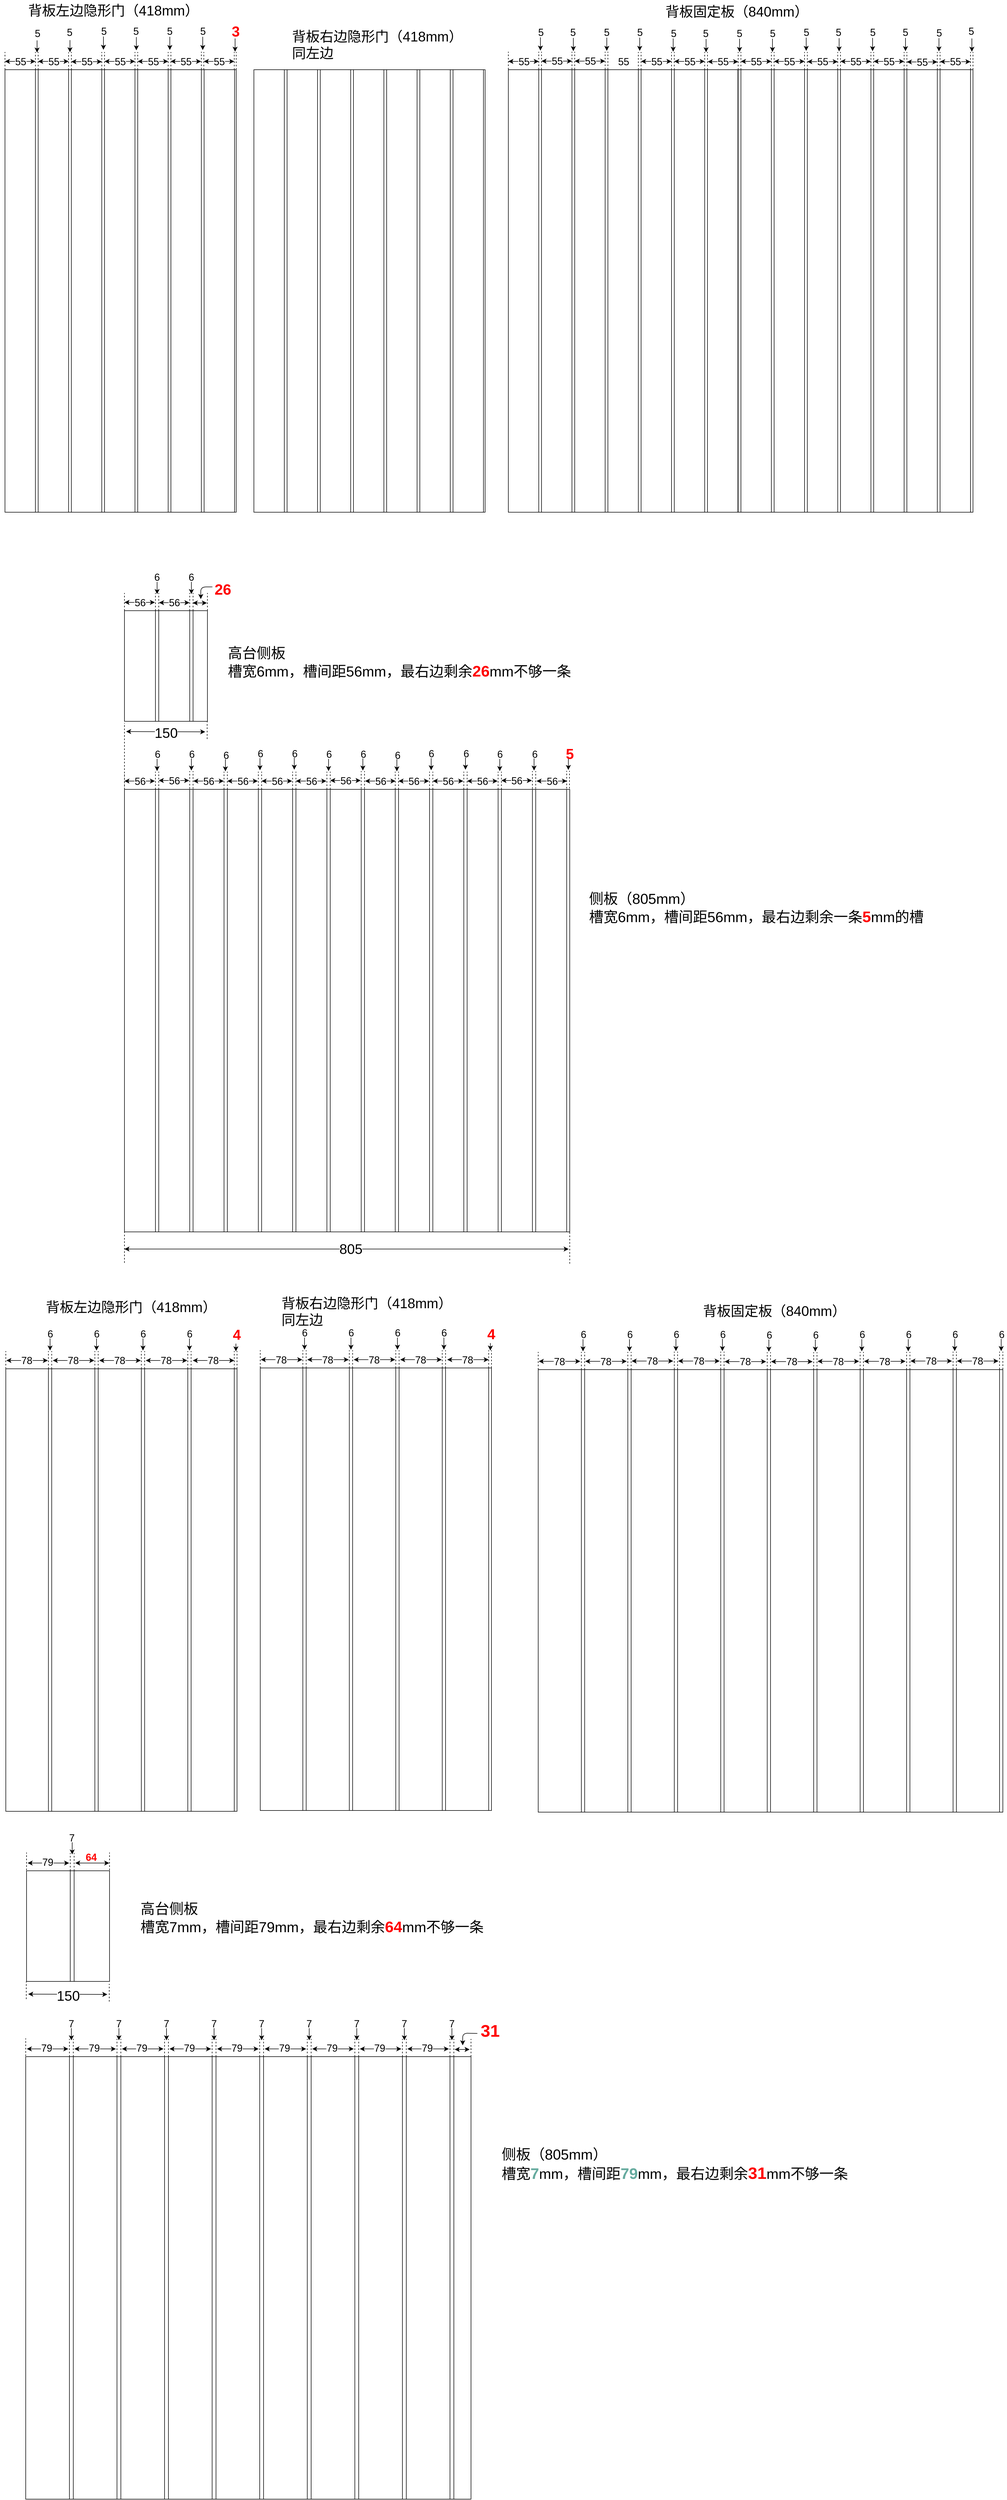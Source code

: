 <mxfile version="12.1.4" type="github" pages="1">
  <diagram id="XMM0JgJW_UZRh2vgTSEA" name="Page-1">
    <mxGraphModel dx="2457" dy="1513" grid="0" gridSize="10" guides="1" tooltips="1" connect="1" arrows="1" fold="1" page="1" pageScale="1" pageWidth="2336" pageHeight="1654" math="0" shadow="0">
      <root>
        <mxCell id="0"/>
        <mxCell id="1" parent="0"/>
        <mxCell id="v9bcbSfC0hrqcFNk9ZM1-30" value="" style="group" parent="1" vertex="1" connectable="0">
          <mxGeometry x="60" y="130" width="418" height="800" as="geometry"/>
        </mxCell>
        <mxCell id="v9bcbSfC0hrqcFNk9ZM1-1" value="" style="rounded=0;whiteSpace=wrap;html=1;" parent="v9bcbSfC0hrqcFNk9ZM1-30" vertex="1">
          <mxGeometry width="418" height="800" as="geometry"/>
        </mxCell>
        <mxCell id="v9bcbSfC0hrqcFNk9ZM1-2" value="" style="rounded=0;whiteSpace=wrap;html=1;" parent="v9bcbSfC0hrqcFNk9ZM1-30" vertex="1">
          <mxGeometry width="55" height="800" as="geometry"/>
        </mxCell>
        <mxCell id="v9bcbSfC0hrqcFNk9ZM1-3" value="" style="rounded=0;whiteSpace=wrap;html=1;" parent="v9bcbSfC0hrqcFNk9ZM1-30" vertex="1">
          <mxGeometry x="55" width="5" height="800" as="geometry"/>
        </mxCell>
        <mxCell id="v9bcbSfC0hrqcFNk9ZM1-4" value="" style="rounded=0;whiteSpace=wrap;html=1;" parent="v9bcbSfC0hrqcFNk9ZM1-30" vertex="1">
          <mxGeometry x="60" width="55" height="800" as="geometry"/>
        </mxCell>
        <mxCell id="v9bcbSfC0hrqcFNk9ZM1-5" value="" style="rounded=0;whiteSpace=wrap;html=1;" parent="v9bcbSfC0hrqcFNk9ZM1-30" vertex="1">
          <mxGeometry x="115" width="5" height="800" as="geometry"/>
        </mxCell>
        <mxCell id="v9bcbSfC0hrqcFNk9ZM1-6" value="" style="rounded=0;whiteSpace=wrap;html=1;" parent="v9bcbSfC0hrqcFNk9ZM1-30" vertex="1">
          <mxGeometry x="120" width="55" height="800" as="geometry"/>
        </mxCell>
        <mxCell id="v9bcbSfC0hrqcFNk9ZM1-7" value="" style="rounded=0;whiteSpace=wrap;html=1;" parent="v9bcbSfC0hrqcFNk9ZM1-30" vertex="1">
          <mxGeometry x="175" width="5" height="800" as="geometry"/>
        </mxCell>
        <mxCell id="v9bcbSfC0hrqcFNk9ZM1-8" value="" style="rounded=0;whiteSpace=wrap;html=1;" parent="v9bcbSfC0hrqcFNk9ZM1-30" vertex="1">
          <mxGeometry x="180" width="55" height="800" as="geometry"/>
        </mxCell>
        <mxCell id="v9bcbSfC0hrqcFNk9ZM1-9" value="" style="rounded=0;whiteSpace=wrap;html=1;" parent="v9bcbSfC0hrqcFNk9ZM1-30" vertex="1">
          <mxGeometry x="235" width="5" height="800" as="geometry"/>
        </mxCell>
        <mxCell id="v9bcbSfC0hrqcFNk9ZM1-10" value="" style="rounded=0;whiteSpace=wrap;html=1;" parent="v9bcbSfC0hrqcFNk9ZM1-30" vertex="1">
          <mxGeometry x="240" width="55" height="800" as="geometry"/>
        </mxCell>
        <mxCell id="v9bcbSfC0hrqcFNk9ZM1-11" value="" style="rounded=0;whiteSpace=wrap;html=1;" parent="v9bcbSfC0hrqcFNk9ZM1-30" vertex="1">
          <mxGeometry x="295" width="5" height="800" as="geometry"/>
        </mxCell>
        <mxCell id="v9bcbSfC0hrqcFNk9ZM1-12" value="" style="rounded=0;whiteSpace=wrap;html=1;" parent="v9bcbSfC0hrqcFNk9ZM1-30" vertex="1">
          <mxGeometry x="300" width="55" height="800" as="geometry"/>
        </mxCell>
        <mxCell id="v9bcbSfC0hrqcFNk9ZM1-13" value="" style="rounded=0;whiteSpace=wrap;html=1;" parent="v9bcbSfC0hrqcFNk9ZM1-30" vertex="1">
          <mxGeometry x="355" width="5" height="800" as="geometry"/>
        </mxCell>
        <mxCell id="v9bcbSfC0hrqcFNk9ZM1-14" value="" style="rounded=0;whiteSpace=wrap;html=1;" parent="v9bcbSfC0hrqcFNk9ZM1-30" vertex="1">
          <mxGeometry x="360" width="55" height="800" as="geometry"/>
        </mxCell>
        <mxCell id="1Ny6-iyPV7X26_jnm--a-98" value="" style="endArrow=none;dashed=1;html=1;fontSize=25;" edge="1" parent="v9bcbSfC0hrqcFNk9ZM1-30">
          <mxGeometry width="50" height="50" relative="1" as="geometry">
            <mxPoint as="sourcePoint"/>
            <mxPoint y="-32" as="targetPoint"/>
          </mxGeometry>
        </mxCell>
        <mxCell id="1Ny6-iyPV7X26_jnm--a-99" value="" style="endArrow=none;dashed=1;html=1;fontSize=25;" edge="1" parent="v9bcbSfC0hrqcFNk9ZM1-30">
          <mxGeometry width="50" height="50" relative="1" as="geometry">
            <mxPoint x="55" as="sourcePoint"/>
            <mxPoint x="55" y="-32.0" as="targetPoint"/>
          </mxGeometry>
        </mxCell>
        <mxCell id="1Ny6-iyPV7X26_jnm--a-100" value="" style="endArrow=none;dashed=1;html=1;fontSize=25;" edge="1" parent="v9bcbSfC0hrqcFNk9ZM1-30">
          <mxGeometry width="50" height="50" relative="1" as="geometry">
            <mxPoint x="60" as="sourcePoint"/>
            <mxPoint x="60" y="-32.0" as="targetPoint"/>
          </mxGeometry>
        </mxCell>
        <mxCell id="1Ny6-iyPV7X26_jnm--a-101" value="" style="endArrow=classic;startArrow=classic;html=1;fontSize=25;" edge="1" parent="v9bcbSfC0hrqcFNk9ZM1-30">
          <mxGeometry width="50" height="50" relative="1" as="geometry">
            <mxPoint y="-15" as="sourcePoint"/>
            <mxPoint x="55" y="-15" as="targetPoint"/>
          </mxGeometry>
        </mxCell>
        <mxCell id="1Ny6-iyPV7X26_jnm--a-102" value="55" style="text;html=1;resizable=0;points=[];align=center;verticalAlign=middle;labelBackgroundColor=#ffffff;fontSize=18;" vertex="1" connectable="0" parent="1Ny6-iyPV7X26_jnm--a-101">
          <mxGeometry x="-0.105" y="-3" relative="1" as="geometry">
            <mxPoint x="3" y="-2.5" as="offset"/>
          </mxGeometry>
        </mxCell>
        <mxCell id="1Ny6-iyPV7X26_jnm--a-103" value="" style="endArrow=classic;html=1;fontSize=12;" edge="1" parent="v9bcbSfC0hrqcFNk9ZM1-30">
          <mxGeometry width="50" height="50" relative="1" as="geometry">
            <mxPoint x="58" y="-53" as="sourcePoint"/>
            <mxPoint x="58" y="-31" as="targetPoint"/>
            <Array as="points">
              <mxPoint x="58" y="-53"/>
            </Array>
          </mxGeometry>
        </mxCell>
        <mxCell id="1Ny6-iyPV7X26_jnm--a-134" value="" style="endArrow=classic;html=1;fontSize=12;" edge="1" parent="v9bcbSfC0hrqcFNk9ZM1-30">
          <mxGeometry width="50" height="50" relative="1" as="geometry">
            <mxPoint x="117.5" y="-53.5" as="sourcePoint"/>
            <mxPoint x="117.5" y="-31.5" as="targetPoint"/>
            <Array as="points">
              <mxPoint x="117.5" y="-53.5"/>
            </Array>
          </mxGeometry>
        </mxCell>
        <mxCell id="v9bcbSfC0hrqcFNk9ZM1-33" value="" style="group" parent="1" vertex="1" connectable="0">
          <mxGeometry x="510" y="130" width="418" height="800" as="geometry"/>
        </mxCell>
        <mxCell id="v9bcbSfC0hrqcFNk9ZM1-34" value="" style="rounded=0;whiteSpace=wrap;html=1;" parent="v9bcbSfC0hrqcFNk9ZM1-33" vertex="1">
          <mxGeometry width="418" height="800" as="geometry"/>
        </mxCell>
        <mxCell id="v9bcbSfC0hrqcFNk9ZM1-35" value="" style="rounded=0;whiteSpace=wrap;html=1;" parent="v9bcbSfC0hrqcFNk9ZM1-33" vertex="1">
          <mxGeometry width="55" height="800" as="geometry"/>
        </mxCell>
        <mxCell id="v9bcbSfC0hrqcFNk9ZM1-36" value="" style="rounded=0;whiteSpace=wrap;html=1;" parent="v9bcbSfC0hrqcFNk9ZM1-33" vertex="1">
          <mxGeometry x="55" width="5" height="800" as="geometry"/>
        </mxCell>
        <mxCell id="v9bcbSfC0hrqcFNk9ZM1-37" value="" style="rounded=0;whiteSpace=wrap;html=1;" parent="v9bcbSfC0hrqcFNk9ZM1-33" vertex="1">
          <mxGeometry x="60" width="55" height="800" as="geometry"/>
        </mxCell>
        <mxCell id="v9bcbSfC0hrqcFNk9ZM1-38" value="" style="rounded=0;whiteSpace=wrap;html=1;" parent="v9bcbSfC0hrqcFNk9ZM1-33" vertex="1">
          <mxGeometry x="115" width="5" height="800" as="geometry"/>
        </mxCell>
        <mxCell id="v9bcbSfC0hrqcFNk9ZM1-39" value="" style="rounded=0;whiteSpace=wrap;html=1;" parent="v9bcbSfC0hrqcFNk9ZM1-33" vertex="1">
          <mxGeometry x="120" width="55" height="800" as="geometry"/>
        </mxCell>
        <mxCell id="v9bcbSfC0hrqcFNk9ZM1-40" value="" style="rounded=0;whiteSpace=wrap;html=1;" parent="v9bcbSfC0hrqcFNk9ZM1-33" vertex="1">
          <mxGeometry x="175" width="5" height="800" as="geometry"/>
        </mxCell>
        <mxCell id="v9bcbSfC0hrqcFNk9ZM1-41" value="" style="rounded=0;whiteSpace=wrap;html=1;" parent="v9bcbSfC0hrqcFNk9ZM1-33" vertex="1">
          <mxGeometry x="180" width="55" height="800" as="geometry"/>
        </mxCell>
        <mxCell id="v9bcbSfC0hrqcFNk9ZM1-42" value="" style="rounded=0;whiteSpace=wrap;html=1;" parent="v9bcbSfC0hrqcFNk9ZM1-33" vertex="1">
          <mxGeometry x="235" width="5" height="800" as="geometry"/>
        </mxCell>
        <mxCell id="v9bcbSfC0hrqcFNk9ZM1-43" value="" style="rounded=0;whiteSpace=wrap;html=1;" parent="v9bcbSfC0hrqcFNk9ZM1-33" vertex="1">
          <mxGeometry x="240" width="55" height="800" as="geometry"/>
        </mxCell>
        <mxCell id="v9bcbSfC0hrqcFNk9ZM1-44" value="" style="rounded=0;whiteSpace=wrap;html=1;" parent="v9bcbSfC0hrqcFNk9ZM1-33" vertex="1">
          <mxGeometry x="295" width="5" height="800" as="geometry"/>
        </mxCell>
        <mxCell id="v9bcbSfC0hrqcFNk9ZM1-45" value="" style="rounded=0;whiteSpace=wrap;html=1;" parent="v9bcbSfC0hrqcFNk9ZM1-33" vertex="1">
          <mxGeometry x="300" width="55" height="800" as="geometry"/>
        </mxCell>
        <mxCell id="v9bcbSfC0hrqcFNk9ZM1-46" value="" style="rounded=0;whiteSpace=wrap;html=1;" parent="v9bcbSfC0hrqcFNk9ZM1-33" vertex="1">
          <mxGeometry x="355" width="5" height="800" as="geometry"/>
        </mxCell>
        <mxCell id="v9bcbSfC0hrqcFNk9ZM1-47" value="" style="rounded=0;whiteSpace=wrap;html=1;" parent="v9bcbSfC0hrqcFNk9ZM1-33" vertex="1">
          <mxGeometry x="360" width="55" height="800" as="geometry"/>
        </mxCell>
        <mxCell id="v9bcbSfC0hrqcFNk9ZM1-77" value="背板左边隐形门（418mm）" style="text;html=1;resizable=0;points=[];autosize=1;align=left;verticalAlign=top;spacingTop=-4;fontSize=25;" parent="1" vertex="1">
          <mxGeometry x="100" y="4.5" width="318" height="30" as="geometry"/>
        </mxCell>
        <mxCell id="v9bcbSfC0hrqcFNk9ZM1-79" value="背板右边隐形门（418mm）&lt;br&gt;同左边&lt;br&gt;" style="text;html=1;resizable=0;points=[];autosize=1;align=left;verticalAlign=top;spacingTop=-4;fontSize=25;" parent="1" vertex="1">
          <mxGeometry x="576.5" y="51.5" width="318" height="59" as="geometry"/>
        </mxCell>
        <mxCell id="v9bcbSfC0hrqcFNk9ZM1-80" value="背板固定板（840mm）" style="text;html=1;resizable=0;points=[];autosize=1;align=left;verticalAlign=top;spacingTop=-4;fontSize=25;" parent="1" vertex="1">
          <mxGeometry x="1251.5" y="7" width="268" height="30" as="geometry"/>
        </mxCell>
        <mxCell id="v9bcbSfC0hrqcFNk9ZM1-81" value="" style="group" parent="1" vertex="1" connectable="0">
          <mxGeometry x="970" y="130" width="840" height="800" as="geometry"/>
        </mxCell>
        <mxCell id="v9bcbSfC0hrqcFNk9ZM1-49" value="" style="rounded=0;whiteSpace=wrap;html=1;" parent="v9bcbSfC0hrqcFNk9ZM1-81" vertex="1">
          <mxGeometry width="840" height="800" as="geometry"/>
        </mxCell>
        <mxCell id="v9bcbSfC0hrqcFNk9ZM1-50" value="" style="rounded=0;whiteSpace=wrap;html=1;" parent="v9bcbSfC0hrqcFNk9ZM1-81" vertex="1">
          <mxGeometry width="55" height="800" as="geometry"/>
        </mxCell>
        <mxCell id="v9bcbSfC0hrqcFNk9ZM1-51" value="" style="rounded=0;whiteSpace=wrap;html=1;" parent="v9bcbSfC0hrqcFNk9ZM1-81" vertex="1">
          <mxGeometry x="55" width="5" height="800" as="geometry"/>
        </mxCell>
        <mxCell id="v9bcbSfC0hrqcFNk9ZM1-52" value="" style="rounded=0;whiteSpace=wrap;html=1;" parent="v9bcbSfC0hrqcFNk9ZM1-81" vertex="1">
          <mxGeometry x="60" width="55" height="800" as="geometry"/>
        </mxCell>
        <mxCell id="v9bcbSfC0hrqcFNk9ZM1-53" value="" style="rounded=0;whiteSpace=wrap;html=1;" parent="v9bcbSfC0hrqcFNk9ZM1-81" vertex="1">
          <mxGeometry x="115" width="5" height="800" as="geometry"/>
        </mxCell>
        <mxCell id="v9bcbSfC0hrqcFNk9ZM1-54" value="" style="rounded=0;whiteSpace=wrap;html=1;" parent="v9bcbSfC0hrqcFNk9ZM1-81" vertex="1">
          <mxGeometry x="120" width="55" height="800" as="geometry"/>
        </mxCell>
        <mxCell id="v9bcbSfC0hrqcFNk9ZM1-55" value="" style="rounded=0;whiteSpace=wrap;html=1;" parent="v9bcbSfC0hrqcFNk9ZM1-81" vertex="1">
          <mxGeometry x="175" width="5" height="800" as="geometry"/>
        </mxCell>
        <mxCell id="v9bcbSfC0hrqcFNk9ZM1-56" value="" style="rounded=0;whiteSpace=wrap;html=1;" parent="v9bcbSfC0hrqcFNk9ZM1-81" vertex="1">
          <mxGeometry x="180" width="55" height="800" as="geometry"/>
        </mxCell>
        <mxCell id="v9bcbSfC0hrqcFNk9ZM1-57" value="" style="rounded=0;whiteSpace=wrap;html=1;" parent="v9bcbSfC0hrqcFNk9ZM1-81" vertex="1">
          <mxGeometry x="235" width="5" height="800" as="geometry"/>
        </mxCell>
        <mxCell id="v9bcbSfC0hrqcFNk9ZM1-58" value="" style="rounded=0;whiteSpace=wrap;html=1;" parent="v9bcbSfC0hrqcFNk9ZM1-81" vertex="1">
          <mxGeometry x="240" width="55" height="800" as="geometry"/>
        </mxCell>
        <mxCell id="v9bcbSfC0hrqcFNk9ZM1-59" value="" style="rounded=0;whiteSpace=wrap;html=1;" parent="v9bcbSfC0hrqcFNk9ZM1-81" vertex="1">
          <mxGeometry x="295" width="5" height="800" as="geometry"/>
        </mxCell>
        <mxCell id="v9bcbSfC0hrqcFNk9ZM1-60" value="" style="rounded=0;whiteSpace=wrap;html=1;" parent="v9bcbSfC0hrqcFNk9ZM1-81" vertex="1">
          <mxGeometry x="300" width="55" height="800" as="geometry"/>
        </mxCell>
        <mxCell id="v9bcbSfC0hrqcFNk9ZM1-61" value="" style="rounded=0;whiteSpace=wrap;html=1;" parent="v9bcbSfC0hrqcFNk9ZM1-81" vertex="1">
          <mxGeometry x="355" width="5" height="800" as="geometry"/>
        </mxCell>
        <mxCell id="v9bcbSfC0hrqcFNk9ZM1-62" value="" style="rounded=0;whiteSpace=wrap;html=1;" parent="v9bcbSfC0hrqcFNk9ZM1-81" vertex="1">
          <mxGeometry x="360" width="55" height="800" as="geometry"/>
        </mxCell>
        <mxCell id="v9bcbSfC0hrqcFNk9ZM1-63" value="" style="rounded=0;whiteSpace=wrap;html=1;" parent="v9bcbSfC0hrqcFNk9ZM1-81" vertex="1">
          <mxGeometry x="415.5" width="5" height="800" as="geometry"/>
        </mxCell>
        <mxCell id="v9bcbSfC0hrqcFNk9ZM1-64" value="" style="rounded=0;whiteSpace=wrap;html=1;" parent="v9bcbSfC0hrqcFNk9ZM1-81" vertex="1">
          <mxGeometry x="420.5" width="55" height="800" as="geometry"/>
        </mxCell>
        <mxCell id="v9bcbSfC0hrqcFNk9ZM1-65" value="" style="rounded=0;whiteSpace=wrap;html=1;" parent="v9bcbSfC0hrqcFNk9ZM1-81" vertex="1">
          <mxGeometry x="475.5" width="5" height="800" as="geometry"/>
        </mxCell>
        <mxCell id="v9bcbSfC0hrqcFNk9ZM1-66" value="" style="rounded=0;whiteSpace=wrap;html=1;" parent="v9bcbSfC0hrqcFNk9ZM1-81" vertex="1">
          <mxGeometry x="480.5" width="55" height="800" as="geometry"/>
        </mxCell>
        <mxCell id="v9bcbSfC0hrqcFNk9ZM1-67" value="" style="rounded=0;whiteSpace=wrap;html=1;" parent="v9bcbSfC0hrqcFNk9ZM1-81" vertex="1">
          <mxGeometry x="535.5" width="5" height="800" as="geometry"/>
        </mxCell>
        <mxCell id="v9bcbSfC0hrqcFNk9ZM1-68" value="" style="rounded=0;whiteSpace=wrap;html=1;" parent="v9bcbSfC0hrqcFNk9ZM1-81" vertex="1">
          <mxGeometry x="540.5" width="55" height="800" as="geometry"/>
        </mxCell>
        <mxCell id="v9bcbSfC0hrqcFNk9ZM1-69" value="" style="rounded=0;whiteSpace=wrap;html=1;" parent="v9bcbSfC0hrqcFNk9ZM1-81" vertex="1">
          <mxGeometry x="595.5" width="5" height="800" as="geometry"/>
        </mxCell>
        <mxCell id="v9bcbSfC0hrqcFNk9ZM1-70" value="" style="rounded=0;whiteSpace=wrap;html=1;" parent="v9bcbSfC0hrqcFNk9ZM1-81" vertex="1">
          <mxGeometry x="600.5" width="55" height="800" as="geometry"/>
        </mxCell>
        <mxCell id="v9bcbSfC0hrqcFNk9ZM1-71" value="" style="rounded=0;whiteSpace=wrap;html=1;" parent="v9bcbSfC0hrqcFNk9ZM1-81" vertex="1">
          <mxGeometry x="655.5" width="5" height="800" as="geometry"/>
        </mxCell>
        <mxCell id="v9bcbSfC0hrqcFNk9ZM1-72" value="" style="rounded=0;whiteSpace=wrap;html=1;" parent="v9bcbSfC0hrqcFNk9ZM1-81" vertex="1">
          <mxGeometry x="660.5" width="55" height="800" as="geometry"/>
        </mxCell>
        <mxCell id="v9bcbSfC0hrqcFNk9ZM1-73" value="" style="rounded=0;whiteSpace=wrap;html=1;" parent="v9bcbSfC0hrqcFNk9ZM1-81" vertex="1">
          <mxGeometry x="715.5" width="5" height="800" as="geometry"/>
        </mxCell>
        <mxCell id="v9bcbSfC0hrqcFNk9ZM1-74" value="" style="rounded=0;whiteSpace=wrap;html=1;" parent="v9bcbSfC0hrqcFNk9ZM1-81" vertex="1">
          <mxGeometry x="720.5" width="55" height="800" as="geometry"/>
        </mxCell>
        <mxCell id="v9bcbSfC0hrqcFNk9ZM1-75" value="" style="rounded=0;whiteSpace=wrap;html=1;" parent="v9bcbSfC0hrqcFNk9ZM1-81" vertex="1">
          <mxGeometry x="775.5" width="5" height="800" as="geometry"/>
        </mxCell>
        <mxCell id="v9bcbSfC0hrqcFNk9ZM1-76" value="" style="rounded=0;whiteSpace=wrap;html=1;" parent="v9bcbSfC0hrqcFNk9ZM1-81" vertex="1">
          <mxGeometry x="780.5" width="55" height="800" as="geometry"/>
        </mxCell>
        <mxCell id="1Ny6-iyPV7X26_jnm--a-9" value="" style="group" vertex="1" connectable="0" parent="1">
          <mxGeometry x="276" y="1108" width="150" height="200" as="geometry"/>
        </mxCell>
        <mxCell id="1Ny6-iyPV7X26_jnm--a-1" value="" style="rounded=0;whiteSpace=wrap;html=1;fontSize=25;" vertex="1" parent="1Ny6-iyPV7X26_jnm--a-9">
          <mxGeometry width="150" height="200" as="geometry"/>
        </mxCell>
        <mxCell id="1Ny6-iyPV7X26_jnm--a-3" value="" style="rounded=0;whiteSpace=wrap;html=1;fontSize=25;" vertex="1" parent="1Ny6-iyPV7X26_jnm--a-9">
          <mxGeometry width="56" height="200" as="geometry"/>
        </mxCell>
        <mxCell id="1Ny6-iyPV7X26_jnm--a-4" value="" style="rounded=0;whiteSpace=wrap;html=1;fontSize=25;" vertex="1" parent="1Ny6-iyPV7X26_jnm--a-9">
          <mxGeometry x="56" width="6" height="200" as="geometry"/>
        </mxCell>
        <mxCell id="1Ny6-iyPV7X26_jnm--a-5" value="" style="rounded=0;whiteSpace=wrap;html=1;fontSize=25;" vertex="1" parent="1Ny6-iyPV7X26_jnm--a-9">
          <mxGeometry x="62" width="56" height="200" as="geometry"/>
        </mxCell>
        <mxCell id="1Ny6-iyPV7X26_jnm--a-6" value="" style="rounded=0;whiteSpace=wrap;html=1;fontSize=25;" vertex="1" parent="1Ny6-iyPV7X26_jnm--a-9">
          <mxGeometry x="118" width="6" height="200" as="geometry"/>
        </mxCell>
        <mxCell id="1Ny6-iyPV7X26_jnm--a-10" value="" style="group" vertex="1" connectable="0" parent="1">
          <mxGeometry x="276" y="1431" width="805" height="800" as="geometry"/>
        </mxCell>
        <mxCell id="v9bcbSfC0hrqcFNk9ZM1-83" value="" style="rounded=0;whiteSpace=wrap;html=1;" parent="1Ny6-iyPV7X26_jnm--a-10" vertex="1">
          <mxGeometry width="805" height="800" as="geometry"/>
        </mxCell>
        <mxCell id="v9bcbSfC0hrqcFNk9ZM1-111" value="" style="rounded=0;whiteSpace=wrap;html=1;" parent="1Ny6-iyPV7X26_jnm--a-10" vertex="1">
          <mxGeometry width="56" height="800" as="geometry"/>
        </mxCell>
        <mxCell id="v9bcbSfC0hrqcFNk9ZM1-112" value="" style="rounded=0;whiteSpace=wrap;html=1;" parent="1Ny6-iyPV7X26_jnm--a-10" vertex="1">
          <mxGeometry x="118" width="6" height="800" as="geometry"/>
        </mxCell>
        <mxCell id="v9bcbSfC0hrqcFNk9ZM1-113" value="" style="rounded=0;whiteSpace=wrap;html=1;" parent="1Ny6-iyPV7X26_jnm--a-10" vertex="1">
          <mxGeometry width="56" height="800" as="geometry"/>
        </mxCell>
        <mxCell id="v9bcbSfC0hrqcFNk9ZM1-114" value="" style="rounded=0;whiteSpace=wrap;html=1;" parent="1Ny6-iyPV7X26_jnm--a-10" vertex="1">
          <mxGeometry x="62" width="56" height="800" as="geometry"/>
        </mxCell>
        <mxCell id="v9bcbSfC0hrqcFNk9ZM1-115" value="" style="rounded=0;whiteSpace=wrap;html=1;" parent="1Ny6-iyPV7X26_jnm--a-10" vertex="1">
          <mxGeometry x="180" width="6" height="800" as="geometry"/>
        </mxCell>
        <mxCell id="v9bcbSfC0hrqcFNk9ZM1-116" value="" style="rounded=0;whiteSpace=wrap;html=1;" parent="1Ny6-iyPV7X26_jnm--a-10" vertex="1">
          <mxGeometry x="124" width="56" height="800" as="geometry"/>
        </mxCell>
        <mxCell id="v9bcbSfC0hrqcFNk9ZM1-117" value="" style="rounded=0;whiteSpace=wrap;html=1;" parent="1Ny6-iyPV7X26_jnm--a-10" vertex="1">
          <mxGeometry x="186" width="56" height="800" as="geometry"/>
        </mxCell>
        <mxCell id="v9bcbSfC0hrqcFNk9ZM1-118" value="" style="rounded=0;whiteSpace=wrap;html=1;" parent="1Ny6-iyPV7X26_jnm--a-10" vertex="1">
          <mxGeometry x="242" width="6" height="800" as="geometry"/>
        </mxCell>
        <mxCell id="v9bcbSfC0hrqcFNk9ZM1-119" value="" style="rounded=0;whiteSpace=wrap;html=1;" parent="1Ny6-iyPV7X26_jnm--a-10" vertex="1">
          <mxGeometry x="248" width="56" height="800" as="geometry"/>
        </mxCell>
        <mxCell id="v9bcbSfC0hrqcFNk9ZM1-120" value="" style="rounded=0;whiteSpace=wrap;html=1;" parent="1Ny6-iyPV7X26_jnm--a-10" vertex="1">
          <mxGeometry x="304" width="6" height="800" as="geometry"/>
        </mxCell>
        <mxCell id="v9bcbSfC0hrqcFNk9ZM1-121" value="" style="rounded=0;whiteSpace=wrap;html=1;" parent="1Ny6-iyPV7X26_jnm--a-10" vertex="1">
          <mxGeometry x="310" width="56" height="800" as="geometry"/>
        </mxCell>
        <mxCell id="v9bcbSfC0hrqcFNk9ZM1-122" value="" style="rounded=0;whiteSpace=wrap;html=1;" parent="1Ny6-iyPV7X26_jnm--a-10" vertex="1">
          <mxGeometry x="366" width="6" height="800" as="geometry"/>
        </mxCell>
        <mxCell id="v9bcbSfC0hrqcFNk9ZM1-123" value="" style="rounded=0;whiteSpace=wrap;html=1;" parent="1Ny6-iyPV7X26_jnm--a-10" vertex="1">
          <mxGeometry x="372" width="56" height="800" as="geometry"/>
        </mxCell>
        <mxCell id="v9bcbSfC0hrqcFNk9ZM1-124" value="" style="rounded=0;whiteSpace=wrap;html=1;" parent="1Ny6-iyPV7X26_jnm--a-10" vertex="1">
          <mxGeometry x="428" width="6" height="800" as="geometry"/>
        </mxCell>
        <mxCell id="v9bcbSfC0hrqcFNk9ZM1-125" value="" style="rounded=0;whiteSpace=wrap;html=1;" parent="1Ny6-iyPV7X26_jnm--a-10" vertex="1">
          <mxGeometry x="434" width="56" height="800" as="geometry"/>
        </mxCell>
        <mxCell id="v9bcbSfC0hrqcFNk9ZM1-126" value="" style="rounded=0;whiteSpace=wrap;html=1;" parent="1Ny6-iyPV7X26_jnm--a-10" vertex="1">
          <mxGeometry x="489.5" width="6" height="800" as="geometry"/>
        </mxCell>
        <mxCell id="v9bcbSfC0hrqcFNk9ZM1-127" value="" style="rounded=0;whiteSpace=wrap;html=1;" parent="1Ny6-iyPV7X26_jnm--a-10" vertex="1">
          <mxGeometry x="495.5" width="56" height="800" as="geometry"/>
        </mxCell>
        <mxCell id="v9bcbSfC0hrqcFNk9ZM1-128" value="" style="rounded=0;whiteSpace=wrap;html=1;" parent="1Ny6-iyPV7X26_jnm--a-10" vertex="1">
          <mxGeometry x="551.5" width="6" height="800" as="geometry"/>
        </mxCell>
        <mxCell id="v9bcbSfC0hrqcFNk9ZM1-129" value="" style="rounded=0;whiteSpace=wrap;html=1;" parent="1Ny6-iyPV7X26_jnm--a-10" vertex="1">
          <mxGeometry x="557.5" width="56" height="800" as="geometry"/>
        </mxCell>
        <mxCell id="v9bcbSfC0hrqcFNk9ZM1-130" value="" style="rounded=0;whiteSpace=wrap;html=1;" parent="1Ny6-iyPV7X26_jnm--a-10" vertex="1">
          <mxGeometry x="613.5" width="6" height="800" as="geometry"/>
        </mxCell>
        <mxCell id="v9bcbSfC0hrqcFNk9ZM1-131" value="" style="rounded=0;whiteSpace=wrap;html=1;" parent="1Ny6-iyPV7X26_jnm--a-10" vertex="1">
          <mxGeometry x="619.5" width="56" height="800" as="geometry"/>
        </mxCell>
        <mxCell id="v9bcbSfC0hrqcFNk9ZM1-132" value="" style="rounded=0;whiteSpace=wrap;html=1;" parent="1Ny6-iyPV7X26_jnm--a-10" vertex="1">
          <mxGeometry x="675.5" width="6" height="800" as="geometry"/>
        </mxCell>
        <mxCell id="v9bcbSfC0hrqcFNk9ZM1-133" value="" style="rounded=0;whiteSpace=wrap;html=1;" parent="1Ny6-iyPV7X26_jnm--a-10" vertex="1">
          <mxGeometry x="681.5" width="56" height="800" as="geometry"/>
        </mxCell>
        <mxCell id="v9bcbSfC0hrqcFNk9ZM1-134" value="" style="rounded=0;whiteSpace=wrap;html=1;" parent="1Ny6-iyPV7X26_jnm--a-10" vertex="1">
          <mxGeometry x="737.5" width="6" height="800" as="geometry"/>
        </mxCell>
        <mxCell id="v9bcbSfC0hrqcFNk9ZM1-135" value="" style="rounded=0;whiteSpace=wrap;html=1;" parent="1Ny6-iyPV7X26_jnm--a-10" vertex="1">
          <mxGeometry x="743.5" width="56" height="800" as="geometry"/>
        </mxCell>
        <mxCell id="1Ny6-iyPV7X26_jnm--a-18" value="" style="endArrow=none;dashed=1;html=1;fontSize=25;" edge="1" parent="1">
          <mxGeometry width="50" height="50" relative="1" as="geometry">
            <mxPoint x="276" y="1108" as="sourcePoint"/>
            <mxPoint x="276" y="1076" as="targetPoint"/>
          </mxGeometry>
        </mxCell>
        <mxCell id="1Ny6-iyPV7X26_jnm--a-19" value="" style="endArrow=none;dashed=1;html=1;fontSize=25;" edge="1" parent="1">
          <mxGeometry width="50" height="50" relative="1" as="geometry">
            <mxPoint x="276" y="1426" as="sourcePoint"/>
            <mxPoint x="276" y="1311" as="targetPoint"/>
          </mxGeometry>
        </mxCell>
        <mxCell id="1Ny6-iyPV7X26_jnm--a-20" value="" style="endArrow=none;dashed=1;html=1;fontSize=25;" edge="1" parent="1">
          <mxGeometry width="50" height="50" relative="1" as="geometry">
            <mxPoint x="425.5" y="1340.0" as="sourcePoint"/>
            <mxPoint x="425.5" y="1308.0" as="targetPoint"/>
          </mxGeometry>
        </mxCell>
        <mxCell id="1Ny6-iyPV7X26_jnm--a-21" value="" style="endArrow=classic;startArrow=classic;html=1;fontSize=25;" edge="1" parent="1">
          <mxGeometry width="50" height="50" relative="1" as="geometry">
            <mxPoint x="279" y="1326.5" as="sourcePoint"/>
            <mxPoint x="422" y="1327" as="targetPoint"/>
          </mxGeometry>
        </mxCell>
        <mxCell id="1Ny6-iyPV7X26_jnm--a-23" value="150" style="text;html=1;resizable=0;points=[];align=center;verticalAlign=middle;labelBackgroundColor=#ffffff;fontSize=25;" vertex="1" connectable="0" parent="1Ny6-iyPV7X26_jnm--a-21">
          <mxGeometry x="-0.105" y="-3" relative="1" as="geometry">
            <mxPoint x="8" y="-1.5" as="offset"/>
          </mxGeometry>
        </mxCell>
        <mxCell id="1Ny6-iyPV7X26_jnm--a-22" value="" style="endArrow=none;dashed=1;html=1;fontSize=25;" edge="1" parent="1">
          <mxGeometry width="50" height="50" relative="1" as="geometry">
            <mxPoint x="1080.5" y="1429.5" as="sourcePoint"/>
            <mxPoint x="1080.5" y="1397.5" as="targetPoint"/>
          </mxGeometry>
        </mxCell>
        <mxCell id="1Ny6-iyPV7X26_jnm--a-24" value="" style="endArrow=none;dashed=1;html=1;fontSize=25;" edge="1" parent="1">
          <mxGeometry width="50" height="50" relative="1" as="geometry">
            <mxPoint x="332" y="1108" as="sourcePoint"/>
            <mxPoint x="332" y="1076.0" as="targetPoint"/>
          </mxGeometry>
        </mxCell>
        <mxCell id="1Ny6-iyPV7X26_jnm--a-25" value="" style="endArrow=none;dashed=1;html=1;fontSize=25;" edge="1" parent="1">
          <mxGeometry width="50" height="50" relative="1" as="geometry">
            <mxPoint x="338" y="1108" as="sourcePoint"/>
            <mxPoint x="338" y="1076.0" as="targetPoint"/>
          </mxGeometry>
        </mxCell>
        <mxCell id="1Ny6-iyPV7X26_jnm--a-26" value="" style="endArrow=none;dashed=1;html=1;fontSize=25;" edge="1" parent="1">
          <mxGeometry width="50" height="50" relative="1" as="geometry">
            <mxPoint x="400" y="1108" as="sourcePoint"/>
            <mxPoint x="400" y="1076.0" as="targetPoint"/>
          </mxGeometry>
        </mxCell>
        <mxCell id="1Ny6-iyPV7X26_jnm--a-27" value="" style="endArrow=none;dashed=1;html=1;fontSize=25;" edge="1" parent="1">
          <mxGeometry width="50" height="50" relative="1" as="geometry">
            <mxPoint x="426" y="1108" as="sourcePoint"/>
            <mxPoint x="426" y="1076.0" as="targetPoint"/>
          </mxGeometry>
        </mxCell>
        <mxCell id="1Ny6-iyPV7X26_jnm--a-29" value="" style="endArrow=classic;html=1;fontSize=12;" edge="1" parent="1">
          <mxGeometry width="50" height="50" relative="1" as="geometry">
            <mxPoint x="435" y="1065" as="sourcePoint"/>
            <mxPoint x="414" y="1087" as="targetPoint"/>
            <Array as="points">
              <mxPoint x="414" y="1065"/>
            </Array>
          </mxGeometry>
        </mxCell>
        <mxCell id="1Ny6-iyPV7X26_jnm--a-30" value="" style="endArrow=classic;startArrow=classic;html=1;fontSize=25;" edge="1" parent="1">
          <mxGeometry width="50" height="50" relative="1" as="geometry">
            <mxPoint x="276.0" y="1093" as="sourcePoint"/>
            <mxPoint x="331" y="1093" as="targetPoint"/>
          </mxGeometry>
        </mxCell>
        <mxCell id="1Ny6-iyPV7X26_jnm--a-31" value="56" style="text;html=1;resizable=0;points=[];align=center;verticalAlign=middle;labelBackgroundColor=#ffffff;fontSize=18;" vertex="1" connectable="0" parent="1Ny6-iyPV7X26_jnm--a-30">
          <mxGeometry x="-0.105" y="-3" relative="1" as="geometry">
            <mxPoint x="3" y="-2.5" as="offset"/>
          </mxGeometry>
        </mxCell>
        <mxCell id="1Ny6-iyPV7X26_jnm--a-32" value="" style="endArrow=classic;startArrow=classic;html=1;fontSize=12;" edge="1" parent="1">
          <mxGeometry width="50" height="50" relative="1" as="geometry">
            <mxPoint x="399.5" y="1094" as="sourcePoint"/>
            <mxPoint x="425" y="1094" as="targetPoint"/>
          </mxGeometry>
        </mxCell>
        <mxCell id="1Ny6-iyPV7X26_jnm--a-33" value="26" style="text;html=1;resizable=0;points=[];autosize=1;align=left;verticalAlign=top;spacingTop=-4;fontSize=27;fontStyle=1;fontColor=#FF0000;" vertex="1" parent="1">
          <mxGeometry x="436.5" y="1050.5" width="24" height="14" as="geometry"/>
        </mxCell>
        <mxCell id="1Ny6-iyPV7X26_jnm--a-34" value="" style="endArrow=classic;html=1;fontSize=12;" edge="1" parent="1">
          <mxGeometry width="50" height="50" relative="1" as="geometry">
            <mxPoint x="335" y="1056" as="sourcePoint"/>
            <mxPoint x="335" y="1078" as="targetPoint"/>
            <Array as="points">
              <mxPoint x="335" y="1056"/>
            </Array>
          </mxGeometry>
        </mxCell>
        <mxCell id="1Ny6-iyPV7X26_jnm--a-35" value="6" style="text;html=1;resizable=0;points=[];autosize=1;align=left;verticalAlign=top;spacingTop=-4;fontSize=18;" vertex="1" parent="1">
          <mxGeometry x="328" y="1035" width="16" height="14" as="geometry"/>
        </mxCell>
        <mxCell id="1Ny6-iyPV7X26_jnm--a-36" value="" style="endArrow=none;dashed=1;html=1;fontSize=25;" edge="1" parent="1">
          <mxGeometry width="50" height="50" relative="1" as="geometry">
            <mxPoint x="1075.5" y="1429.5" as="sourcePoint"/>
            <mxPoint x="1075.5" y="1397.5" as="targetPoint"/>
          </mxGeometry>
        </mxCell>
        <mxCell id="1Ny6-iyPV7X26_jnm--a-37" value="" style="endArrow=none;dashed=1;html=1;fontSize=25;" edge="1" parent="1">
          <mxGeometry width="50" height="50" relative="1" as="geometry">
            <mxPoint x="276" y="2287" as="sourcePoint"/>
            <mxPoint x="276" y="2229.5" as="targetPoint"/>
          </mxGeometry>
        </mxCell>
        <mxCell id="1Ny6-iyPV7X26_jnm--a-38" value="" style="endArrow=none;dashed=1;html=1;fontSize=25;" edge="1" parent="1">
          <mxGeometry width="50" height="50" relative="1" as="geometry">
            <mxPoint x="1081" y="2288.5" as="sourcePoint"/>
            <mxPoint x="1081" y="2231" as="targetPoint"/>
          </mxGeometry>
        </mxCell>
        <mxCell id="1Ny6-iyPV7X26_jnm--a-39" value="" style="endArrow=classic;startArrow=classic;html=1;fontSize=12;" edge="1" parent="1">
          <mxGeometry width="50" height="50" relative="1" as="geometry">
            <mxPoint x="276" y="2262" as="sourcePoint"/>
            <mxPoint x="1079" y="2262" as="targetPoint"/>
          </mxGeometry>
        </mxCell>
        <mxCell id="1Ny6-iyPV7X26_jnm--a-40" value="805" style="text;html=1;resizable=0;points=[];align=center;verticalAlign=middle;labelBackgroundColor=#ffffff;fontSize=25;" vertex="1" connectable="0" parent="1Ny6-iyPV7X26_jnm--a-39">
          <mxGeometry x="0.093" y="2" relative="1" as="geometry">
            <mxPoint x="-30" y="1" as="offset"/>
          </mxGeometry>
        </mxCell>
        <mxCell id="1Ny6-iyPV7X26_jnm--a-41" value="" style="endArrow=classic;html=1;fontSize=12;" edge="1" parent="1">
          <mxGeometry width="50" height="50" relative="1" as="geometry">
            <mxPoint x="1078.5" y="1374" as="sourcePoint"/>
            <mxPoint x="1078.5" y="1396" as="targetPoint"/>
            <Array as="points">
              <mxPoint x="1078.5" y="1374"/>
            </Array>
          </mxGeometry>
        </mxCell>
        <mxCell id="1Ny6-iyPV7X26_jnm--a-42" value="5" style="text;html=1;resizable=0;points=[];autosize=1;align=left;verticalAlign=top;spacingTop=-4;fontSize=26;fontStyle=1;fontColor=#FF0000;" vertex="1" parent="1">
          <mxGeometry x="1071.5" y="1348.5" width="24" height="30" as="geometry"/>
        </mxCell>
        <mxCell id="1Ny6-iyPV7X26_jnm--a-43" value="高台侧板&lt;br style=&quot;font-size: 26px&quot;&gt;槽宽6mm，槽间距56mm，最右边剩余&lt;b&gt;&lt;font style=&quot;font-size: 28px&quot; color=&quot;#ff0000&quot;&gt;2&lt;/font&gt;&lt;font style=&quot;font-size: 28px&quot; color=&quot;#ff0000&quot;&gt;6&lt;/font&gt;&lt;/b&gt;mm不够一条" style="text;html=1;resizable=0;points=[];autosize=1;align=left;verticalAlign=top;spacingTop=-4;fontSize=26;" vertex="1" parent="1">
          <mxGeometry x="460.5" y="1166.5" width="631" height="62" as="geometry"/>
        </mxCell>
        <mxCell id="1Ny6-iyPV7X26_jnm--a-45" value="" style="endArrow=none;dashed=1;html=1;fontSize=25;" edge="1" parent="1">
          <mxGeometry width="50" height="50" relative="1" as="geometry">
            <mxPoint x="1013.5" y="1430.0" as="sourcePoint"/>
            <mxPoint x="1013.5" y="1398.0" as="targetPoint"/>
          </mxGeometry>
        </mxCell>
        <mxCell id="1Ny6-iyPV7X26_jnm--a-46" value="" style="endArrow=none;dashed=1;html=1;fontSize=25;" edge="1" parent="1">
          <mxGeometry width="50" height="50" relative="1" as="geometry">
            <mxPoint x="1019.5" y="1430.0" as="sourcePoint"/>
            <mxPoint x="1019.5" y="1398.0" as="targetPoint"/>
          </mxGeometry>
        </mxCell>
        <mxCell id="1Ny6-iyPV7X26_jnm--a-47" value="" style="endArrow=classic;startArrow=classic;html=1;fontSize=25;" edge="1" parent="1">
          <mxGeometry width="50" height="50" relative="1" as="geometry">
            <mxPoint x="957.5" y="1415.0" as="sourcePoint"/>
            <mxPoint x="1012.5" y="1415.0" as="targetPoint"/>
          </mxGeometry>
        </mxCell>
        <mxCell id="1Ny6-iyPV7X26_jnm--a-48" value="56" style="text;html=1;resizable=0;points=[];align=center;verticalAlign=middle;labelBackgroundColor=#ffffff;fontSize=18;" vertex="1" connectable="0" parent="1Ny6-iyPV7X26_jnm--a-47">
          <mxGeometry x="-0.105" y="-3" relative="1" as="geometry">
            <mxPoint x="3" y="-2.5" as="offset"/>
          </mxGeometry>
        </mxCell>
        <mxCell id="1Ny6-iyPV7X26_jnm--a-49" value="" style="endArrow=classic;html=1;fontSize=12;" edge="1" parent="1">
          <mxGeometry width="50" height="50" relative="1" as="geometry">
            <mxPoint x="1016.5" y="1375.0" as="sourcePoint"/>
            <mxPoint x="1016.5" y="1397" as="targetPoint"/>
            <Array as="points">
              <mxPoint x="1016.5" y="1375"/>
            </Array>
          </mxGeometry>
        </mxCell>
        <mxCell id="1Ny6-iyPV7X26_jnm--a-50" value="6" style="text;html=1;resizable=0;points=[];autosize=1;align=left;verticalAlign=top;spacingTop=-4;fontSize=18;" vertex="1" parent="1">
          <mxGeometry x="1010.5" y="1355" width="16" height="14" as="geometry"/>
        </mxCell>
        <mxCell id="1Ny6-iyPV7X26_jnm--a-58" value="" style="endArrow=classic;startArrow=classic;html=1;fontSize=25;" edge="1" parent="1">
          <mxGeometry width="50" height="50" relative="1" as="geometry">
            <mxPoint x="1021" y="1416.0" as="sourcePoint"/>
            <mxPoint x="1076" y="1416.0" as="targetPoint"/>
          </mxGeometry>
        </mxCell>
        <mxCell id="1Ny6-iyPV7X26_jnm--a-59" value="56" style="text;html=1;resizable=0;points=[];align=center;verticalAlign=middle;labelBackgroundColor=#ffffff;fontSize=18;" vertex="1" connectable="0" parent="1Ny6-iyPV7X26_jnm--a-58">
          <mxGeometry x="-0.105" y="-3" relative="1" as="geometry">
            <mxPoint x="3" y="-2.5" as="offset"/>
          </mxGeometry>
        </mxCell>
        <mxCell id="1Ny6-iyPV7X26_jnm--a-60" value="" style="endArrow=none;dashed=1;html=1;fontSize=25;" edge="1" parent="1">
          <mxGeometry width="50" height="50" relative="1" as="geometry">
            <mxPoint x="895.5" y="1431.0" as="sourcePoint"/>
            <mxPoint x="895.5" y="1399" as="targetPoint"/>
          </mxGeometry>
        </mxCell>
        <mxCell id="1Ny6-iyPV7X26_jnm--a-61" value="" style="endArrow=none;dashed=1;html=1;fontSize=25;" edge="1" parent="1">
          <mxGeometry width="50" height="50" relative="1" as="geometry">
            <mxPoint x="951.5" y="1431.0" as="sourcePoint"/>
            <mxPoint x="951.5" y="1399.0" as="targetPoint"/>
          </mxGeometry>
        </mxCell>
        <mxCell id="1Ny6-iyPV7X26_jnm--a-62" value="" style="endArrow=none;dashed=1;html=1;fontSize=25;" edge="1" parent="1">
          <mxGeometry width="50" height="50" relative="1" as="geometry">
            <mxPoint x="957.5" y="1431.0" as="sourcePoint"/>
            <mxPoint x="957.5" y="1399.0" as="targetPoint"/>
          </mxGeometry>
        </mxCell>
        <mxCell id="1Ny6-iyPV7X26_jnm--a-63" value="" style="endArrow=classic;startArrow=classic;html=1;fontSize=25;" edge="1" parent="1">
          <mxGeometry width="50" height="50" relative="1" as="geometry">
            <mxPoint x="895.5" y="1416.0" as="sourcePoint"/>
            <mxPoint x="950.5" y="1416.0" as="targetPoint"/>
          </mxGeometry>
        </mxCell>
        <mxCell id="1Ny6-iyPV7X26_jnm--a-64" value="56" style="text;html=1;resizable=0;points=[];align=center;verticalAlign=middle;labelBackgroundColor=#ffffff;fontSize=18;" vertex="1" connectable="0" parent="1Ny6-iyPV7X26_jnm--a-63">
          <mxGeometry x="-0.105" y="-3" relative="1" as="geometry">
            <mxPoint x="3" y="-2.5" as="offset"/>
          </mxGeometry>
        </mxCell>
        <mxCell id="1Ny6-iyPV7X26_jnm--a-65" value="" style="endArrow=classic;html=1;fontSize=12;" edge="1" parent="1">
          <mxGeometry width="50" height="50" relative="1" as="geometry">
            <mxPoint x="954.5" y="1376.0" as="sourcePoint"/>
            <mxPoint x="954.5" y="1398" as="targetPoint"/>
            <Array as="points">
              <mxPoint x="954.5" y="1376"/>
            </Array>
          </mxGeometry>
        </mxCell>
        <mxCell id="1Ny6-iyPV7X26_jnm--a-66" value="6" style="text;html=1;resizable=0;points=[];autosize=1;align=left;verticalAlign=top;spacingTop=-4;fontSize=18;" vertex="1" parent="1">
          <mxGeometry x="948" y="1355" width="16" height="14" as="geometry"/>
        </mxCell>
        <mxCell id="1Ny6-iyPV7X26_jnm--a-68" value="侧板（805mm）&lt;br style=&quot;font-size: 26px&quot;&gt;槽宽6mm，槽间距56mm，最右边剩余一条&lt;b&gt;&lt;font style=&quot;font-size: 28px&quot; color=&quot;#ff0000&quot;&gt;5&lt;/font&gt;&lt;/b&gt;mm的槽" style="text;html=1;resizable=0;points=[];autosize=1;align=left;verticalAlign=top;spacingTop=-4;fontSize=26;" vertex="1" parent="1">
          <mxGeometry x="1113.5" y="1610.5" width="615" height="62" as="geometry"/>
        </mxCell>
        <mxCell id="1Ny6-iyPV7X26_jnm--a-75" value="" style="endArrow=none;dashed=1;html=1;fontSize=25;" edge="1" parent="1">
          <mxGeometry width="50" height="50" relative="1" as="geometry">
            <mxPoint x="833.5" y="1431.0" as="sourcePoint"/>
            <mxPoint x="833.5" y="1399" as="targetPoint"/>
          </mxGeometry>
        </mxCell>
        <mxCell id="1Ny6-iyPV7X26_jnm--a-76" value="" style="endArrow=none;dashed=1;html=1;fontSize=25;" edge="1" parent="1">
          <mxGeometry width="50" height="50" relative="1" as="geometry">
            <mxPoint x="889.5" y="1431.0" as="sourcePoint"/>
            <mxPoint x="889.5" y="1399.0" as="targetPoint"/>
          </mxGeometry>
        </mxCell>
        <mxCell id="1Ny6-iyPV7X26_jnm--a-77" value="" style="endArrow=classic;startArrow=classic;html=1;fontSize=25;" edge="1" parent="1">
          <mxGeometry width="50" height="50" relative="1" as="geometry">
            <mxPoint x="833.5" y="1416.0" as="sourcePoint"/>
            <mxPoint x="888.5" y="1416.0" as="targetPoint"/>
          </mxGeometry>
        </mxCell>
        <mxCell id="1Ny6-iyPV7X26_jnm--a-78" value="56" style="text;html=1;resizable=0;points=[];align=center;verticalAlign=middle;labelBackgroundColor=#ffffff;fontSize=18;" vertex="1" connectable="0" parent="1Ny6-iyPV7X26_jnm--a-77">
          <mxGeometry x="-0.105" y="-3" relative="1" as="geometry">
            <mxPoint x="3" y="-2.5" as="offset"/>
          </mxGeometry>
        </mxCell>
        <mxCell id="1Ny6-iyPV7X26_jnm--a-79" value="" style="endArrow=none;dashed=1;html=1;fontSize=25;" edge="1" parent="1">
          <mxGeometry width="50" height="50" relative="1" as="geometry">
            <mxPoint x="771.5" y="1431.0" as="sourcePoint"/>
            <mxPoint x="771.5" y="1399" as="targetPoint"/>
          </mxGeometry>
        </mxCell>
        <mxCell id="1Ny6-iyPV7X26_jnm--a-80" value="" style="endArrow=none;dashed=1;html=1;fontSize=25;" edge="1" parent="1">
          <mxGeometry width="50" height="50" relative="1" as="geometry">
            <mxPoint x="827.5" y="1431.0" as="sourcePoint"/>
            <mxPoint x="827.5" y="1399.0" as="targetPoint"/>
          </mxGeometry>
        </mxCell>
        <mxCell id="1Ny6-iyPV7X26_jnm--a-81" value="" style="endArrow=classic;startArrow=classic;html=1;fontSize=25;" edge="1" parent="1">
          <mxGeometry width="50" height="50" relative="1" as="geometry">
            <mxPoint x="771.5" y="1416.0" as="sourcePoint"/>
            <mxPoint x="826.5" y="1416.0" as="targetPoint"/>
          </mxGeometry>
        </mxCell>
        <mxCell id="1Ny6-iyPV7X26_jnm--a-82" value="56" style="text;html=1;resizable=0;points=[];align=center;verticalAlign=middle;labelBackgroundColor=#ffffff;fontSize=18;" vertex="1" connectable="0" parent="1Ny6-iyPV7X26_jnm--a-81">
          <mxGeometry x="-0.105" y="-3" relative="1" as="geometry">
            <mxPoint x="3" y="-2.5" as="offset"/>
          </mxGeometry>
        </mxCell>
        <mxCell id="1Ny6-iyPV7X26_jnm--a-83" value="" style="endArrow=classic;html=1;fontSize=12;" edge="1" parent="1">
          <mxGeometry width="50" height="50" relative="1" as="geometry">
            <mxPoint x="892.5" y="1373.5" as="sourcePoint"/>
            <mxPoint x="892.5" y="1395.5" as="targetPoint"/>
            <Array as="points">
              <mxPoint x="892.5" y="1373.5"/>
            </Array>
          </mxGeometry>
        </mxCell>
        <mxCell id="1Ny6-iyPV7X26_jnm--a-84" value="6" style="text;html=1;resizable=0;points=[];autosize=1;align=left;verticalAlign=top;spacingTop=-4;fontSize=18;" vertex="1" parent="1">
          <mxGeometry x="886.5" y="1353.5" width="16" height="14" as="geometry"/>
        </mxCell>
        <mxCell id="1Ny6-iyPV7X26_jnm--a-85" value="" style="endArrow=classic;html=1;fontSize=12;" edge="1" parent="1">
          <mxGeometry width="50" height="50" relative="1" as="geometry">
            <mxPoint x="830.5" y="1374.5" as="sourcePoint"/>
            <mxPoint x="830.5" y="1396.5" as="targetPoint"/>
            <Array as="points">
              <mxPoint x="830.5" y="1374.5"/>
            </Array>
          </mxGeometry>
        </mxCell>
        <mxCell id="1Ny6-iyPV7X26_jnm--a-86" value="6" style="text;html=1;resizable=0;points=[];autosize=1;align=left;verticalAlign=top;spacingTop=-4;fontSize=18;" vertex="1" parent="1">
          <mxGeometry x="824" y="1353.5" width="16" height="14" as="geometry"/>
        </mxCell>
        <mxCell id="1Ny6-iyPV7X26_jnm--a-87" value="" style="endArrow=none;dashed=1;html=1;fontSize=25;" edge="1" parent="1">
          <mxGeometry width="50" height="50" relative="1" as="geometry">
            <mxPoint x="394.0" y="1108" as="sourcePoint"/>
            <mxPoint x="394.0" y="1076.0" as="targetPoint"/>
          </mxGeometry>
        </mxCell>
        <mxCell id="1Ny6-iyPV7X26_jnm--a-88" value="" style="endArrow=classic;startArrow=classic;html=1;fontSize=25;" edge="1" parent="1">
          <mxGeometry width="50" height="50" relative="1" as="geometry">
            <mxPoint x="338.5" y="1093.5" as="sourcePoint"/>
            <mxPoint x="393.5" y="1093.5" as="targetPoint"/>
          </mxGeometry>
        </mxCell>
        <mxCell id="1Ny6-iyPV7X26_jnm--a-89" value="56" style="text;html=1;resizable=0;points=[];align=center;verticalAlign=middle;labelBackgroundColor=#ffffff;fontSize=18;" vertex="1" connectable="0" parent="1Ny6-iyPV7X26_jnm--a-88">
          <mxGeometry x="-0.105" y="-3" relative="1" as="geometry">
            <mxPoint x="3" y="-2.5" as="offset"/>
          </mxGeometry>
        </mxCell>
        <mxCell id="1Ny6-iyPV7X26_jnm--a-90" value="" style="endArrow=classic;html=1;fontSize=12;" edge="1" parent="1">
          <mxGeometry width="50" height="50" relative="1" as="geometry">
            <mxPoint x="397" y="1056" as="sourcePoint"/>
            <mxPoint x="397" y="1078" as="targetPoint"/>
            <Array as="points">
              <mxPoint x="397" y="1056"/>
            </Array>
          </mxGeometry>
        </mxCell>
        <mxCell id="1Ny6-iyPV7X26_jnm--a-91" value="6" style="text;html=1;resizable=0;points=[];autosize=1;align=left;verticalAlign=top;spacingTop=-4;fontSize=18;" vertex="1" parent="1">
          <mxGeometry x="390" y="1035" width="16" height="14" as="geometry"/>
        </mxCell>
        <mxCell id="1Ny6-iyPV7X26_jnm--a-105" value="" style="endArrow=none;dashed=1;html=1;fontSize=25;" edge="1" parent="1">
          <mxGeometry width="50" height="50" relative="1" as="geometry">
            <mxPoint x="180" y="130" as="sourcePoint"/>
            <mxPoint x="180" y="98" as="targetPoint"/>
          </mxGeometry>
        </mxCell>
        <mxCell id="1Ny6-iyPV7X26_jnm--a-106" value="" style="endArrow=none;dashed=1;html=1;fontSize=25;" edge="1" parent="1">
          <mxGeometry width="50" height="50" relative="1" as="geometry">
            <mxPoint x="235" y="130" as="sourcePoint"/>
            <mxPoint x="235" y="98.0" as="targetPoint"/>
          </mxGeometry>
        </mxCell>
        <mxCell id="1Ny6-iyPV7X26_jnm--a-109" value="" style="endArrow=none;dashed=1;html=1;fontSize=25;" edge="1" parent="1">
          <mxGeometry width="50" height="50" relative="1" as="geometry">
            <mxPoint x="240" y="130" as="sourcePoint"/>
            <mxPoint x="240" y="98" as="targetPoint"/>
          </mxGeometry>
        </mxCell>
        <mxCell id="1Ny6-iyPV7X26_jnm--a-110" value="" style="endArrow=none;dashed=1;html=1;fontSize=25;" edge="1" parent="1">
          <mxGeometry width="50" height="50" relative="1" as="geometry">
            <mxPoint x="295" y="130" as="sourcePoint"/>
            <mxPoint x="295" y="98.0" as="targetPoint"/>
          </mxGeometry>
        </mxCell>
        <mxCell id="1Ny6-iyPV7X26_jnm--a-111" value="" style="endArrow=classic;startArrow=classic;html=1;fontSize=25;" edge="1" parent="1">
          <mxGeometry width="50" height="50" relative="1" as="geometry">
            <mxPoint x="240" y="115" as="sourcePoint"/>
            <mxPoint x="295" y="115" as="targetPoint"/>
          </mxGeometry>
        </mxCell>
        <mxCell id="1Ny6-iyPV7X26_jnm--a-112" value="55" style="text;html=1;resizable=0;points=[];align=center;verticalAlign=middle;labelBackgroundColor=#ffffff;fontSize=18;" vertex="1" connectable="0" parent="1Ny6-iyPV7X26_jnm--a-111">
          <mxGeometry x="-0.105" y="-3" relative="1" as="geometry">
            <mxPoint x="3" y="-2.5" as="offset"/>
          </mxGeometry>
        </mxCell>
        <mxCell id="1Ny6-iyPV7X26_jnm--a-113" value="" style="endArrow=none;dashed=1;html=1;fontSize=25;" edge="1" parent="1">
          <mxGeometry width="50" height="50" relative="1" as="geometry">
            <mxPoint x="300" y="130" as="sourcePoint"/>
            <mxPoint x="300" y="98" as="targetPoint"/>
          </mxGeometry>
        </mxCell>
        <mxCell id="1Ny6-iyPV7X26_jnm--a-114" value="" style="endArrow=none;dashed=1;html=1;fontSize=25;" edge="1" parent="1">
          <mxGeometry width="50" height="50" relative="1" as="geometry">
            <mxPoint x="355" y="130" as="sourcePoint"/>
            <mxPoint x="355" y="98.0" as="targetPoint"/>
          </mxGeometry>
        </mxCell>
        <mxCell id="1Ny6-iyPV7X26_jnm--a-115" value="" style="endArrow=classic;startArrow=classic;html=1;fontSize=25;" edge="1" parent="1">
          <mxGeometry width="50" height="50" relative="1" as="geometry">
            <mxPoint x="300" y="115" as="sourcePoint"/>
            <mxPoint x="355" y="115" as="targetPoint"/>
          </mxGeometry>
        </mxCell>
        <mxCell id="1Ny6-iyPV7X26_jnm--a-116" value="55" style="text;html=1;resizable=0;points=[];align=center;verticalAlign=middle;labelBackgroundColor=#ffffff;fontSize=18;" vertex="1" connectable="0" parent="1Ny6-iyPV7X26_jnm--a-115">
          <mxGeometry x="-0.105" y="-3" relative="1" as="geometry">
            <mxPoint x="3" y="-2.5" as="offset"/>
          </mxGeometry>
        </mxCell>
        <mxCell id="1Ny6-iyPV7X26_jnm--a-117" value="" style="endArrow=none;dashed=1;html=1;fontSize=25;" edge="1" parent="1">
          <mxGeometry width="50" height="50" relative="1" as="geometry">
            <mxPoint x="360" y="130" as="sourcePoint"/>
            <mxPoint x="360" y="98" as="targetPoint"/>
          </mxGeometry>
        </mxCell>
        <mxCell id="1Ny6-iyPV7X26_jnm--a-118" value="" style="endArrow=none;dashed=1;html=1;fontSize=25;" edge="1" parent="1">
          <mxGeometry width="50" height="50" relative="1" as="geometry">
            <mxPoint x="415" y="129.5" as="sourcePoint"/>
            <mxPoint x="415" y="97.5" as="targetPoint"/>
          </mxGeometry>
        </mxCell>
        <mxCell id="1Ny6-iyPV7X26_jnm--a-119" value="" style="endArrow=classic;startArrow=classic;html=1;fontSize=25;" edge="1" parent="1">
          <mxGeometry width="50" height="50" relative="1" as="geometry">
            <mxPoint x="359.5" y="115" as="sourcePoint"/>
            <mxPoint x="414.5" y="115" as="targetPoint"/>
          </mxGeometry>
        </mxCell>
        <mxCell id="1Ny6-iyPV7X26_jnm--a-120" value="55" style="text;html=1;resizable=0;points=[];align=center;verticalAlign=middle;labelBackgroundColor=#ffffff;fontSize=18;" vertex="1" connectable="0" parent="1Ny6-iyPV7X26_jnm--a-119">
          <mxGeometry x="-0.105" y="-3" relative="1" as="geometry">
            <mxPoint x="3" y="-2.5" as="offset"/>
          </mxGeometry>
        </mxCell>
        <mxCell id="1Ny6-iyPV7X26_jnm--a-121" value="" style="endArrow=none;dashed=1;html=1;fontSize=25;" edge="1" parent="1">
          <mxGeometry width="50" height="50" relative="1" as="geometry">
            <mxPoint x="419.5" y="130" as="sourcePoint"/>
            <mxPoint x="419.5" y="98" as="targetPoint"/>
          </mxGeometry>
        </mxCell>
        <mxCell id="1Ny6-iyPV7X26_jnm--a-122" value="" style="endArrow=none;dashed=1;html=1;fontSize=25;" edge="1" parent="1">
          <mxGeometry width="50" height="50" relative="1" as="geometry">
            <mxPoint x="474.5" y="130" as="sourcePoint"/>
            <mxPoint x="474.5" y="98.0" as="targetPoint"/>
          </mxGeometry>
        </mxCell>
        <mxCell id="1Ny6-iyPV7X26_jnm--a-123" value="" style="endArrow=classic;startArrow=classic;html=1;fontSize=25;" edge="1" parent="1">
          <mxGeometry width="50" height="50" relative="1" as="geometry">
            <mxPoint x="419.5" y="115" as="sourcePoint"/>
            <mxPoint x="474.5" y="115" as="targetPoint"/>
          </mxGeometry>
        </mxCell>
        <mxCell id="1Ny6-iyPV7X26_jnm--a-124" value="55" style="text;html=1;resizable=0;points=[];align=center;verticalAlign=middle;labelBackgroundColor=#ffffff;fontSize=18;" vertex="1" connectable="0" parent="1Ny6-iyPV7X26_jnm--a-123">
          <mxGeometry x="-0.105" y="-3" relative="1" as="geometry">
            <mxPoint x="3" y="-2.5" as="offset"/>
          </mxGeometry>
        </mxCell>
        <mxCell id="1Ny6-iyPV7X26_jnm--a-125" value="" style="endArrow=none;dashed=1;html=1;fontSize=25;" edge="1" parent="1">
          <mxGeometry width="50" height="50" relative="1" as="geometry">
            <mxPoint x="478" y="130" as="sourcePoint"/>
            <mxPoint x="478" y="98.0" as="targetPoint"/>
          </mxGeometry>
        </mxCell>
        <mxCell id="1Ny6-iyPV7X26_jnm--a-126" value="" style="endArrow=classic;startArrow=classic;html=1;fontSize=25;" edge="1" parent="1">
          <mxGeometry width="50" height="50" relative="1" as="geometry">
            <mxPoint x="120" y="115" as="sourcePoint"/>
            <mxPoint x="175" y="115" as="targetPoint"/>
          </mxGeometry>
        </mxCell>
        <mxCell id="1Ny6-iyPV7X26_jnm--a-127" value="55" style="text;html=1;resizable=0;points=[];align=center;verticalAlign=middle;labelBackgroundColor=#ffffff;fontSize=18;" vertex="1" connectable="0" parent="1Ny6-iyPV7X26_jnm--a-126">
          <mxGeometry x="-0.105" y="-3" relative="1" as="geometry">
            <mxPoint x="3" y="-2.5" as="offset"/>
          </mxGeometry>
        </mxCell>
        <mxCell id="1Ny6-iyPV7X26_jnm--a-128" value="" style="endArrow=none;dashed=1;html=1;fontSize=25;" edge="1" parent="1">
          <mxGeometry width="50" height="50" relative="1" as="geometry">
            <mxPoint x="175" y="130.5" as="sourcePoint"/>
            <mxPoint x="175" y="98.5" as="targetPoint"/>
          </mxGeometry>
        </mxCell>
        <mxCell id="1Ny6-iyPV7X26_jnm--a-140" value="" style="endArrow=classic;html=1;fontSize=18;" edge="1" parent="1">
          <mxGeometry width="50" height="50" relative="1" as="geometry">
            <mxPoint x="238" y="70" as="sourcePoint"/>
            <mxPoint x="238" y="94" as="targetPoint"/>
          </mxGeometry>
        </mxCell>
        <mxCell id="1Ny6-iyPV7X26_jnm--a-141" value="" style="endArrow=classic;html=1;fontSize=18;" edge="1" parent="1">
          <mxGeometry width="50" height="50" relative="1" as="geometry">
            <mxPoint x="297.5" y="71" as="sourcePoint"/>
            <mxPoint x="297.5" y="95" as="targetPoint"/>
          </mxGeometry>
        </mxCell>
        <mxCell id="1Ny6-iyPV7X26_jnm--a-142" value="" style="endArrow=classic;html=1;fontSize=18;" edge="1" parent="1">
          <mxGeometry width="50" height="50" relative="1" as="geometry">
            <mxPoint x="358.0" y="70.5" as="sourcePoint"/>
            <mxPoint x="358.0" y="94.5" as="targetPoint"/>
          </mxGeometry>
        </mxCell>
        <mxCell id="1Ny6-iyPV7X26_jnm--a-143" value="" style="endArrow=classic;html=1;fontSize=18;" edge="1" parent="1">
          <mxGeometry width="50" height="50" relative="1" as="geometry">
            <mxPoint x="417.5" y="70.5" as="sourcePoint"/>
            <mxPoint x="417.5" y="94.5" as="targetPoint"/>
          </mxGeometry>
        </mxCell>
        <mxCell id="1Ny6-iyPV7X26_jnm--a-144" value="" style="endArrow=classic;html=1;fontSize=18;" edge="1" parent="1">
          <mxGeometry width="50" height="50" relative="1" as="geometry">
            <mxPoint x="476.0" y="73.5" as="sourcePoint"/>
            <mxPoint x="476.0" y="97.5" as="targetPoint"/>
          </mxGeometry>
        </mxCell>
        <mxCell id="1Ny6-iyPV7X26_jnm--a-145" value="5" style="text;html=1;resizable=0;points=[];autosize=1;align=left;verticalAlign=top;spacingTop=-4;fontSize=18;" vertex="1" parent="1">
          <mxGeometry x="231.5" y="48" width="20" height="22" as="geometry"/>
        </mxCell>
        <mxCell id="1Ny6-iyPV7X26_jnm--a-135" value="5" style="text;html=1;resizable=0;points=[];autosize=1;align=left;verticalAlign=top;spacingTop=-4;fontSize=18;" vertex="1" parent="1">
          <mxGeometry x="170" y="50" width="20" height="22" as="geometry"/>
        </mxCell>
        <mxCell id="1Ny6-iyPV7X26_jnm--a-104" value="5" style="text;html=1;resizable=0;points=[];autosize=1;align=left;verticalAlign=top;spacingTop=-4;fontSize=18;" vertex="1" parent="1">
          <mxGeometry x="111.5" y="51.5" width="20" height="22" as="geometry"/>
        </mxCell>
        <mxCell id="1Ny6-iyPV7X26_jnm--a-148" value="5" style="text;html=1;resizable=0;points=[];autosize=1;align=left;verticalAlign=top;spacingTop=-4;fontSize=18;" vertex="1" parent="1">
          <mxGeometry x="289.5" y="48" width="20" height="22" as="geometry"/>
        </mxCell>
        <mxCell id="1Ny6-iyPV7X26_jnm--a-149" value="5" style="text;html=1;resizable=0;points=[];autosize=1;align=left;verticalAlign=top;spacingTop=-4;fontSize=18;" vertex="1" parent="1">
          <mxGeometry x="351" y="48" width="20" height="22" as="geometry"/>
        </mxCell>
        <mxCell id="1Ny6-iyPV7X26_jnm--a-150" value="5" style="text;html=1;resizable=0;points=[];autosize=1;align=left;verticalAlign=top;spacingTop=-4;fontSize=18;" vertex="1" parent="1">
          <mxGeometry x="410.5" y="48" width="20" height="22" as="geometry"/>
        </mxCell>
        <mxCell id="1Ny6-iyPV7X26_jnm--a-151" value="3" style="text;html=1;resizable=0;points=[];autosize=1;align=left;verticalAlign=top;spacingTop=-4;fontSize=26;fontColor=#FF0000;fontStyle=1" vertex="1" parent="1">
          <mxGeometry x="468" y="43" width="20" height="22" as="geometry"/>
        </mxCell>
        <mxCell id="1Ny6-iyPV7X26_jnm--a-153" value="" style="endArrow=none;dashed=1;html=1;fontSize=25;" edge="1" parent="1">
          <mxGeometry width="50" height="50" relative="1" as="geometry">
            <mxPoint x="1805.5" y="130" as="sourcePoint"/>
            <mxPoint x="1805.5" y="98" as="targetPoint"/>
          </mxGeometry>
        </mxCell>
        <mxCell id="1Ny6-iyPV7X26_jnm--a-154" value="" style="endArrow=none;dashed=1;html=1;fontSize=25;" edge="1" parent="1">
          <mxGeometry width="50" height="50" relative="1" as="geometry">
            <mxPoint x="1810" y="130" as="sourcePoint"/>
            <mxPoint x="1810" y="98" as="targetPoint"/>
          </mxGeometry>
        </mxCell>
        <mxCell id="1Ny6-iyPV7X26_jnm--a-155" value="" style="endArrow=classic;html=1;fontSize=18;" edge="1" parent="1">
          <mxGeometry width="50" height="50" relative="1" as="geometry">
            <mxPoint x="1808" y="73.5" as="sourcePoint"/>
            <mxPoint x="1808" y="97.5" as="targetPoint"/>
          </mxGeometry>
        </mxCell>
        <mxCell id="1Ny6-iyPV7X26_jnm--a-156" value="5" style="text;html=1;resizable=0;points=[];autosize=1;align=left;verticalAlign=top;spacingTop=-4;fontSize=18;fontColor=#000000;fontStyle=0" vertex="1" parent="1">
          <mxGeometry x="1800" y="48" width="20" height="22" as="geometry"/>
        </mxCell>
        <mxCell id="1Ny6-iyPV7X26_jnm--a-159" value="" style="endArrow=classic;startArrow=classic;html=1;fontSize=25;" edge="1" parent="1">
          <mxGeometry width="50" height="50" relative="1" as="geometry">
            <mxPoint x="180" y="115.5" as="sourcePoint"/>
            <mxPoint x="235" y="115.5" as="targetPoint"/>
          </mxGeometry>
        </mxCell>
        <mxCell id="1Ny6-iyPV7X26_jnm--a-160" value="55" style="text;html=1;resizable=0;points=[];align=center;verticalAlign=middle;labelBackgroundColor=#ffffff;fontSize=18;" vertex="1" connectable="0" parent="1Ny6-iyPV7X26_jnm--a-159">
          <mxGeometry x="-0.105" y="-3" relative="1" as="geometry">
            <mxPoint x="3" y="-2.5" as="offset"/>
          </mxGeometry>
        </mxCell>
        <mxCell id="1Ny6-iyPV7X26_jnm--a-218" value="" style="endArrow=none;dashed=1;html=1;fontSize=25;" edge="1" parent="1">
          <mxGeometry width="50" height="50" relative="1" as="geometry">
            <mxPoint x="970" y="129.5" as="sourcePoint"/>
            <mxPoint x="970" y="97.5" as="targetPoint"/>
          </mxGeometry>
        </mxCell>
        <mxCell id="1Ny6-iyPV7X26_jnm--a-219" value="" style="endArrow=none;dashed=1;html=1;fontSize=25;" edge="1" parent="1">
          <mxGeometry width="50" height="50" relative="1" as="geometry">
            <mxPoint x="1025" y="129.5" as="sourcePoint"/>
            <mxPoint x="1025" y="97.5" as="targetPoint"/>
          </mxGeometry>
        </mxCell>
        <mxCell id="1Ny6-iyPV7X26_jnm--a-220" value="" style="endArrow=none;dashed=1;html=1;fontSize=25;" edge="1" parent="1">
          <mxGeometry width="50" height="50" relative="1" as="geometry">
            <mxPoint x="1030" y="129.5" as="sourcePoint"/>
            <mxPoint x="1030" y="97.5" as="targetPoint"/>
          </mxGeometry>
        </mxCell>
        <mxCell id="1Ny6-iyPV7X26_jnm--a-221" value="" style="endArrow=none;dashed=1;html=1;fontSize=25;" edge="1" parent="1">
          <mxGeometry width="50" height="50" relative="1" as="geometry">
            <mxPoint x="1085" y="129.5" as="sourcePoint"/>
            <mxPoint x="1085" y="97.5" as="targetPoint"/>
          </mxGeometry>
        </mxCell>
        <mxCell id="1Ny6-iyPV7X26_jnm--a-222" value="" style="endArrow=classic;startArrow=classic;html=1;fontSize=25;" edge="1" parent="1">
          <mxGeometry width="50" height="50" relative="1" as="geometry">
            <mxPoint x="1030" y="114.5" as="sourcePoint"/>
            <mxPoint x="1085" y="114.5" as="targetPoint"/>
          </mxGeometry>
        </mxCell>
        <mxCell id="1Ny6-iyPV7X26_jnm--a-223" value="55" style="text;html=1;resizable=0;points=[];align=center;verticalAlign=middle;labelBackgroundColor=#ffffff;fontSize=18;" vertex="1" connectable="0" parent="1Ny6-iyPV7X26_jnm--a-222">
          <mxGeometry x="-0.105" y="-3" relative="1" as="geometry">
            <mxPoint x="3" y="-2.5" as="offset"/>
          </mxGeometry>
        </mxCell>
        <mxCell id="1Ny6-iyPV7X26_jnm--a-224" value="" style="endArrow=none;dashed=1;html=1;fontSize=25;" edge="1" parent="1">
          <mxGeometry width="50" height="50" relative="1" as="geometry">
            <mxPoint x="1090" y="129.5" as="sourcePoint"/>
            <mxPoint x="1090" y="97.5" as="targetPoint"/>
          </mxGeometry>
        </mxCell>
        <mxCell id="1Ny6-iyPV7X26_jnm--a-225" value="" style="endArrow=none;dashed=1;html=1;fontSize=25;" edge="1" parent="1">
          <mxGeometry width="50" height="50" relative="1" as="geometry">
            <mxPoint x="1145" y="129.5" as="sourcePoint"/>
            <mxPoint x="1145" y="97.5" as="targetPoint"/>
          </mxGeometry>
        </mxCell>
        <mxCell id="1Ny6-iyPV7X26_jnm--a-226" value="" style="endArrow=classic;startArrow=classic;html=1;fontSize=25;" edge="1" parent="1">
          <mxGeometry width="50" height="50" relative="1" as="geometry">
            <mxPoint x="1090" y="114.5" as="sourcePoint"/>
            <mxPoint x="1145" y="114.5" as="targetPoint"/>
          </mxGeometry>
        </mxCell>
        <mxCell id="1Ny6-iyPV7X26_jnm--a-227" value="55" style="text;html=1;resizable=0;points=[];align=center;verticalAlign=middle;labelBackgroundColor=#ffffff;fontSize=18;" vertex="1" connectable="0" parent="1Ny6-iyPV7X26_jnm--a-226">
          <mxGeometry x="-0.105" y="-3" relative="1" as="geometry">
            <mxPoint x="3" y="-2.5" as="offset"/>
          </mxGeometry>
        </mxCell>
        <mxCell id="1Ny6-iyPV7X26_jnm--a-228" value="" style="endArrow=none;dashed=1;html=1;fontSize=25;" edge="1" parent="1">
          <mxGeometry width="50" height="50" relative="1" as="geometry">
            <mxPoint x="1150" y="129.5" as="sourcePoint"/>
            <mxPoint x="1150" y="97.5" as="targetPoint"/>
          </mxGeometry>
        </mxCell>
        <mxCell id="1Ny6-iyPV7X26_jnm--a-231" value="" style="endArrow=classic;startArrow=classic;html=1;fontSize=25;" edge="1" parent="1">
          <mxGeometry width="50" height="50" relative="1" as="geometry">
            <mxPoint x="970" y="115" as="sourcePoint"/>
            <mxPoint x="1025" y="115" as="targetPoint"/>
          </mxGeometry>
        </mxCell>
        <mxCell id="1Ny6-iyPV7X26_jnm--a-232" value="55" style="text;html=1;resizable=0;points=[];align=center;verticalAlign=middle;labelBackgroundColor=#ffffff;fontSize=18;" vertex="1" connectable="0" parent="1Ny6-iyPV7X26_jnm--a-231">
          <mxGeometry x="-0.105" y="-3" relative="1" as="geometry">
            <mxPoint x="3" y="-2.5" as="offset"/>
          </mxGeometry>
        </mxCell>
        <mxCell id="1Ny6-iyPV7X26_jnm--a-243" value="55" style="text;html=1;resizable=0;points=[];align=center;verticalAlign=middle;labelBackgroundColor=#ffffff;fontSize=18;" vertex="1" connectable="0" parent="1Ny6-iyPV7X26_jnm--a-231">
          <mxGeometry x="-0.105" y="-3" relative="1" as="geometry">
            <mxPoint x="183" y="-2" as="offset"/>
          </mxGeometry>
        </mxCell>
        <mxCell id="1Ny6-iyPV7X26_jnm--a-233" value="" style="endArrow=none;dashed=1;html=1;fontSize=25;" edge="1" parent="1">
          <mxGeometry width="50" height="50" relative="1" as="geometry">
            <mxPoint x="1205" y="130" as="sourcePoint"/>
            <mxPoint x="1205" y="98.0" as="targetPoint"/>
          </mxGeometry>
        </mxCell>
        <mxCell id="1Ny6-iyPV7X26_jnm--a-234" value="" style="endArrow=none;dashed=1;html=1;fontSize=25;" edge="1" parent="1">
          <mxGeometry width="50" height="50" relative="1" as="geometry">
            <mxPoint x="1210" y="130" as="sourcePoint"/>
            <mxPoint x="1210" y="98" as="targetPoint"/>
          </mxGeometry>
        </mxCell>
        <mxCell id="1Ny6-iyPV7X26_jnm--a-235" value="" style="endArrow=none;dashed=1;html=1;fontSize=25;" edge="1" parent="1">
          <mxGeometry width="50" height="50" relative="1" as="geometry">
            <mxPoint x="1265" y="130" as="sourcePoint"/>
            <mxPoint x="1265" y="98.0" as="targetPoint"/>
          </mxGeometry>
        </mxCell>
        <mxCell id="1Ny6-iyPV7X26_jnm--a-236" value="" style="endArrow=classic;startArrow=classic;html=1;fontSize=25;" edge="1" parent="1">
          <mxGeometry width="50" height="50" relative="1" as="geometry">
            <mxPoint x="1210" y="115" as="sourcePoint"/>
            <mxPoint x="1265" y="115" as="targetPoint"/>
          </mxGeometry>
        </mxCell>
        <mxCell id="1Ny6-iyPV7X26_jnm--a-237" value="55" style="text;html=1;resizable=0;points=[];align=center;verticalAlign=middle;labelBackgroundColor=#ffffff;fontSize=18;" vertex="1" connectable="0" parent="1Ny6-iyPV7X26_jnm--a-236">
          <mxGeometry x="-0.105" y="-3" relative="1" as="geometry">
            <mxPoint x="3" y="-2.5" as="offset"/>
          </mxGeometry>
        </mxCell>
        <mxCell id="1Ny6-iyPV7X26_jnm--a-238" value="" style="endArrow=none;dashed=1;html=1;fontSize=25;" edge="1" parent="1">
          <mxGeometry width="50" height="50" relative="1" as="geometry">
            <mxPoint x="1270" y="130" as="sourcePoint"/>
            <mxPoint x="1270" y="98" as="targetPoint"/>
          </mxGeometry>
        </mxCell>
        <mxCell id="1Ny6-iyPV7X26_jnm--a-239" value="" style="endArrow=none;dashed=1;html=1;fontSize=25;" edge="1" parent="1">
          <mxGeometry width="50" height="50" relative="1" as="geometry">
            <mxPoint x="1325" y="130" as="sourcePoint"/>
            <mxPoint x="1325" y="98.0" as="targetPoint"/>
          </mxGeometry>
        </mxCell>
        <mxCell id="1Ny6-iyPV7X26_jnm--a-240" value="" style="endArrow=classic;startArrow=classic;html=1;fontSize=25;" edge="1" parent="1">
          <mxGeometry width="50" height="50" relative="1" as="geometry">
            <mxPoint x="1270" y="115" as="sourcePoint"/>
            <mxPoint x="1325" y="115" as="targetPoint"/>
          </mxGeometry>
        </mxCell>
        <mxCell id="1Ny6-iyPV7X26_jnm--a-241" value="55" style="text;html=1;resizable=0;points=[];align=center;verticalAlign=middle;labelBackgroundColor=#ffffff;fontSize=18;" vertex="1" connectable="0" parent="1Ny6-iyPV7X26_jnm--a-240">
          <mxGeometry x="-0.105" y="-3" relative="1" as="geometry">
            <mxPoint x="3" y="-2.5" as="offset"/>
          </mxGeometry>
        </mxCell>
        <mxCell id="1Ny6-iyPV7X26_jnm--a-242" value="" style="endArrow=none;dashed=1;html=1;fontSize=25;" edge="1" parent="1">
          <mxGeometry width="50" height="50" relative="1" as="geometry">
            <mxPoint x="1330" y="130" as="sourcePoint"/>
            <mxPoint x="1330" y="98" as="targetPoint"/>
          </mxGeometry>
        </mxCell>
        <mxCell id="1Ny6-iyPV7X26_jnm--a-244" value="" style="endArrow=none;dashed=1;html=1;fontSize=25;" edge="1" parent="1">
          <mxGeometry width="50" height="50" relative="1" as="geometry">
            <mxPoint x="1385.5" y="130" as="sourcePoint"/>
            <mxPoint x="1385.5" y="98.0" as="targetPoint"/>
          </mxGeometry>
        </mxCell>
        <mxCell id="1Ny6-iyPV7X26_jnm--a-245" value="" style="endArrow=none;dashed=1;html=1;fontSize=25;" edge="1" parent="1">
          <mxGeometry width="50" height="50" relative="1" as="geometry">
            <mxPoint x="1390.5" y="130" as="sourcePoint"/>
            <mxPoint x="1390.5" y="98" as="targetPoint"/>
          </mxGeometry>
        </mxCell>
        <mxCell id="1Ny6-iyPV7X26_jnm--a-246" value="" style="endArrow=none;dashed=1;html=1;fontSize=25;" edge="1" parent="1">
          <mxGeometry width="50" height="50" relative="1" as="geometry">
            <mxPoint x="1445.5" y="130" as="sourcePoint"/>
            <mxPoint x="1445.5" y="98.0" as="targetPoint"/>
          </mxGeometry>
        </mxCell>
        <mxCell id="1Ny6-iyPV7X26_jnm--a-247" value="" style="endArrow=classic;startArrow=classic;html=1;fontSize=25;" edge="1" parent="1">
          <mxGeometry width="50" height="50" relative="1" as="geometry">
            <mxPoint x="1390.5" y="115" as="sourcePoint"/>
            <mxPoint x="1445.5" y="115" as="targetPoint"/>
          </mxGeometry>
        </mxCell>
        <mxCell id="1Ny6-iyPV7X26_jnm--a-248" value="55" style="text;html=1;resizable=0;points=[];align=center;verticalAlign=middle;labelBackgroundColor=#ffffff;fontSize=18;" vertex="1" connectable="0" parent="1Ny6-iyPV7X26_jnm--a-247">
          <mxGeometry x="-0.105" y="-3" relative="1" as="geometry">
            <mxPoint x="3" y="-2.5" as="offset"/>
          </mxGeometry>
        </mxCell>
        <mxCell id="1Ny6-iyPV7X26_jnm--a-249" value="" style="endArrow=none;dashed=1;html=1;fontSize=25;" edge="1" parent="1">
          <mxGeometry width="50" height="50" relative="1" as="geometry">
            <mxPoint x="1450.5" y="130" as="sourcePoint"/>
            <mxPoint x="1450.5" y="98" as="targetPoint"/>
          </mxGeometry>
        </mxCell>
        <mxCell id="1Ny6-iyPV7X26_jnm--a-250" value="" style="endArrow=none;dashed=1;html=1;fontSize=25;" edge="1" parent="1">
          <mxGeometry width="50" height="50" relative="1" as="geometry">
            <mxPoint x="1505.5" y="130" as="sourcePoint"/>
            <mxPoint x="1505.5" y="98.0" as="targetPoint"/>
          </mxGeometry>
        </mxCell>
        <mxCell id="1Ny6-iyPV7X26_jnm--a-251" value="" style="endArrow=classic;startArrow=classic;html=1;fontSize=25;" edge="1" parent="1">
          <mxGeometry width="50" height="50" relative="1" as="geometry">
            <mxPoint x="1450.5" y="115" as="sourcePoint"/>
            <mxPoint x="1505.5" y="115" as="targetPoint"/>
          </mxGeometry>
        </mxCell>
        <mxCell id="1Ny6-iyPV7X26_jnm--a-252" value="55" style="text;html=1;resizable=0;points=[];align=center;verticalAlign=middle;labelBackgroundColor=#ffffff;fontSize=18;" vertex="1" connectable="0" parent="1Ny6-iyPV7X26_jnm--a-251">
          <mxGeometry x="-0.105" y="-3" relative="1" as="geometry">
            <mxPoint x="3" y="-2.5" as="offset"/>
          </mxGeometry>
        </mxCell>
        <mxCell id="1Ny6-iyPV7X26_jnm--a-253" value="" style="endArrow=none;dashed=1;html=1;fontSize=25;" edge="1" parent="1">
          <mxGeometry width="50" height="50" relative="1" as="geometry">
            <mxPoint x="1510.5" y="130" as="sourcePoint"/>
            <mxPoint x="1510.5" y="98" as="targetPoint"/>
          </mxGeometry>
        </mxCell>
        <mxCell id="1Ny6-iyPV7X26_jnm--a-255" value="" style="endArrow=none;dashed=1;html=1;fontSize=25;" edge="1" parent="1">
          <mxGeometry width="50" height="50" relative="1" as="geometry">
            <mxPoint x="1565.5" y="130" as="sourcePoint"/>
            <mxPoint x="1565.5" y="98.0" as="targetPoint"/>
          </mxGeometry>
        </mxCell>
        <mxCell id="1Ny6-iyPV7X26_jnm--a-256" value="" style="endArrow=none;dashed=1;html=1;fontSize=25;" edge="1" parent="1">
          <mxGeometry width="50" height="50" relative="1" as="geometry">
            <mxPoint x="1570.5" y="130" as="sourcePoint"/>
            <mxPoint x="1570.5" y="98" as="targetPoint"/>
          </mxGeometry>
        </mxCell>
        <mxCell id="1Ny6-iyPV7X26_jnm--a-257" value="" style="endArrow=none;dashed=1;html=1;fontSize=25;" edge="1" parent="1">
          <mxGeometry width="50" height="50" relative="1" as="geometry">
            <mxPoint x="1625.5" y="130" as="sourcePoint"/>
            <mxPoint x="1625.5" y="98.0" as="targetPoint"/>
          </mxGeometry>
        </mxCell>
        <mxCell id="1Ny6-iyPV7X26_jnm--a-258" value="" style="endArrow=classic;startArrow=classic;html=1;fontSize=25;" edge="1" parent="1">
          <mxGeometry width="50" height="50" relative="1" as="geometry">
            <mxPoint x="1570.5" y="115" as="sourcePoint"/>
            <mxPoint x="1625.5" y="115" as="targetPoint"/>
          </mxGeometry>
        </mxCell>
        <mxCell id="1Ny6-iyPV7X26_jnm--a-259" value="55" style="text;html=1;resizable=0;points=[];align=center;verticalAlign=middle;labelBackgroundColor=#ffffff;fontSize=18;" vertex="1" connectable="0" parent="1Ny6-iyPV7X26_jnm--a-258">
          <mxGeometry x="-0.105" y="-3" relative="1" as="geometry">
            <mxPoint x="3" y="-2.5" as="offset"/>
          </mxGeometry>
        </mxCell>
        <mxCell id="1Ny6-iyPV7X26_jnm--a-260" value="" style="endArrow=none;dashed=1;html=1;fontSize=25;" edge="1" parent="1">
          <mxGeometry width="50" height="50" relative="1" as="geometry">
            <mxPoint x="1630.5" y="130" as="sourcePoint"/>
            <mxPoint x="1630.5" y="98" as="targetPoint"/>
          </mxGeometry>
        </mxCell>
        <mxCell id="1Ny6-iyPV7X26_jnm--a-261" value="" style="endArrow=none;dashed=1;html=1;fontSize=25;" edge="1" parent="1">
          <mxGeometry width="50" height="50" relative="1" as="geometry">
            <mxPoint x="1685.5" y="130" as="sourcePoint"/>
            <mxPoint x="1685.5" y="98.0" as="targetPoint"/>
          </mxGeometry>
        </mxCell>
        <mxCell id="1Ny6-iyPV7X26_jnm--a-262" value="" style="endArrow=classic;startArrow=classic;html=1;fontSize=25;" edge="1" parent="1">
          <mxGeometry width="50" height="50" relative="1" as="geometry">
            <mxPoint x="1630.5" y="115" as="sourcePoint"/>
            <mxPoint x="1685.5" y="115" as="targetPoint"/>
          </mxGeometry>
        </mxCell>
        <mxCell id="1Ny6-iyPV7X26_jnm--a-263" value="55" style="text;html=1;resizable=0;points=[];align=center;verticalAlign=middle;labelBackgroundColor=#ffffff;fontSize=18;" vertex="1" connectable="0" parent="1Ny6-iyPV7X26_jnm--a-262">
          <mxGeometry x="-0.105" y="-3" relative="1" as="geometry">
            <mxPoint x="3" y="-2.5" as="offset"/>
          </mxGeometry>
        </mxCell>
        <mxCell id="1Ny6-iyPV7X26_jnm--a-264" value="" style="endArrow=none;dashed=1;html=1;fontSize=25;" edge="1" parent="1">
          <mxGeometry width="50" height="50" relative="1" as="geometry">
            <mxPoint x="1690.5" y="130" as="sourcePoint"/>
            <mxPoint x="1690.5" y="98" as="targetPoint"/>
          </mxGeometry>
        </mxCell>
        <mxCell id="1Ny6-iyPV7X26_jnm--a-266" value="" style="endArrow=classic;startArrow=classic;html=1;fontSize=25;" edge="1" parent="1">
          <mxGeometry width="50" height="50" relative="1" as="geometry">
            <mxPoint x="1330.5" y="115.5" as="sourcePoint"/>
            <mxPoint x="1385.5" y="115.5" as="targetPoint"/>
          </mxGeometry>
        </mxCell>
        <mxCell id="1Ny6-iyPV7X26_jnm--a-267" value="55" style="text;html=1;resizable=0;points=[];align=center;verticalAlign=middle;labelBackgroundColor=#ffffff;fontSize=18;" vertex="1" connectable="0" parent="1Ny6-iyPV7X26_jnm--a-266">
          <mxGeometry x="-0.105" y="-3" relative="1" as="geometry">
            <mxPoint x="3" y="-2.5" as="offset"/>
          </mxGeometry>
        </mxCell>
        <mxCell id="1Ny6-iyPV7X26_jnm--a-268" value="" style="endArrow=classic;startArrow=classic;html=1;fontSize=25;" edge="1" parent="1">
          <mxGeometry width="50" height="50" relative="1" as="geometry">
            <mxPoint x="1510.5" y="115.5" as="sourcePoint"/>
            <mxPoint x="1565.5" y="115.5" as="targetPoint"/>
          </mxGeometry>
        </mxCell>
        <mxCell id="1Ny6-iyPV7X26_jnm--a-269" value="55" style="text;html=1;resizable=0;points=[];align=center;verticalAlign=middle;labelBackgroundColor=#ffffff;fontSize=18;" vertex="1" connectable="0" parent="1Ny6-iyPV7X26_jnm--a-268">
          <mxGeometry x="-0.105" y="-3" relative="1" as="geometry">
            <mxPoint x="3" y="-2.5" as="offset"/>
          </mxGeometry>
        </mxCell>
        <mxCell id="1Ny6-iyPV7X26_jnm--a-270" value="" style="endArrow=none;dashed=1;html=1;fontSize=25;" edge="1" parent="1">
          <mxGeometry width="50" height="50" relative="1" as="geometry">
            <mxPoint x="1745.5" y="130" as="sourcePoint"/>
            <mxPoint x="1745.5" y="98.0" as="targetPoint"/>
          </mxGeometry>
        </mxCell>
        <mxCell id="1Ny6-iyPV7X26_jnm--a-271" value="" style="endArrow=none;dashed=1;html=1;fontSize=25;" edge="1" parent="1">
          <mxGeometry width="50" height="50" relative="1" as="geometry">
            <mxPoint x="1750.5" y="130" as="sourcePoint"/>
            <mxPoint x="1750.5" y="98" as="targetPoint"/>
          </mxGeometry>
        </mxCell>
        <mxCell id="1Ny6-iyPV7X26_jnm--a-272" value="" style="endArrow=classic;startArrow=classic;html=1;fontSize=25;" edge="1" parent="1">
          <mxGeometry width="50" height="50" relative="1" as="geometry">
            <mxPoint x="1690.5" y="116" as="sourcePoint"/>
            <mxPoint x="1745.5" y="116" as="targetPoint"/>
          </mxGeometry>
        </mxCell>
        <mxCell id="1Ny6-iyPV7X26_jnm--a-273" value="55" style="text;html=1;resizable=0;points=[];align=center;verticalAlign=middle;labelBackgroundColor=#ffffff;fontSize=18;" vertex="1" connectable="0" parent="1Ny6-iyPV7X26_jnm--a-272">
          <mxGeometry x="-0.105" y="-3" relative="1" as="geometry">
            <mxPoint x="3" y="-2.5" as="offset"/>
          </mxGeometry>
        </mxCell>
        <mxCell id="1Ny6-iyPV7X26_jnm--a-274" value="" style="endArrow=classic;startArrow=classic;html=1;fontSize=25;" edge="1" parent="1">
          <mxGeometry width="50" height="50" relative="1" as="geometry">
            <mxPoint x="1750.5" y="115.5" as="sourcePoint"/>
            <mxPoint x="1805.5" y="115.5" as="targetPoint"/>
          </mxGeometry>
        </mxCell>
        <mxCell id="1Ny6-iyPV7X26_jnm--a-275" value="55" style="text;html=1;resizable=0;points=[];align=center;verticalAlign=middle;labelBackgroundColor=#ffffff;fontSize=18;" vertex="1" connectable="0" parent="1Ny6-iyPV7X26_jnm--a-274">
          <mxGeometry x="-0.105" y="-3" relative="1" as="geometry">
            <mxPoint x="3" y="-2.5" as="offset"/>
          </mxGeometry>
        </mxCell>
        <mxCell id="1Ny6-iyPV7X26_jnm--a-276" value="" style="endArrow=classic;html=1;fontSize=18;" edge="1" parent="1">
          <mxGeometry width="50" height="50" relative="1" as="geometry">
            <mxPoint x="1028" y="71.5" as="sourcePoint"/>
            <mxPoint x="1028" y="95.5" as="targetPoint"/>
          </mxGeometry>
        </mxCell>
        <mxCell id="1Ny6-iyPV7X26_jnm--a-277" value="" style="endArrow=classic;html=1;fontSize=18;" edge="1" parent="1">
          <mxGeometry width="50" height="50" relative="1" as="geometry">
            <mxPoint x="1087.5" y="72.5" as="sourcePoint"/>
            <mxPoint x="1087.5" y="96.5" as="targetPoint"/>
          </mxGeometry>
        </mxCell>
        <mxCell id="1Ny6-iyPV7X26_jnm--a-278" value="" style="endArrow=classic;html=1;fontSize=18;" edge="1" parent="1">
          <mxGeometry width="50" height="50" relative="1" as="geometry">
            <mxPoint x="1148" y="72" as="sourcePoint"/>
            <mxPoint x="1148" y="96" as="targetPoint"/>
          </mxGeometry>
        </mxCell>
        <mxCell id="1Ny6-iyPV7X26_jnm--a-279" value="" style="endArrow=classic;html=1;fontSize=18;" edge="1" parent="1">
          <mxGeometry width="50" height="50" relative="1" as="geometry">
            <mxPoint x="1207.5" y="72" as="sourcePoint"/>
            <mxPoint x="1207.5" y="96" as="targetPoint"/>
          </mxGeometry>
        </mxCell>
        <mxCell id="1Ny6-iyPV7X26_jnm--a-280" value="5" style="text;html=1;resizable=0;points=[];autosize=1;align=left;verticalAlign=top;spacingTop=-4;fontSize=18;" vertex="1" parent="1">
          <mxGeometry x="1021.5" y="49.5" width="20" height="22" as="geometry"/>
        </mxCell>
        <mxCell id="1Ny6-iyPV7X26_jnm--a-281" value="5" style="text;html=1;resizable=0;points=[];autosize=1;align=left;verticalAlign=top;spacingTop=-4;fontSize=18;" vertex="1" parent="1">
          <mxGeometry x="1079.5" y="49.5" width="20" height="22" as="geometry"/>
        </mxCell>
        <mxCell id="1Ny6-iyPV7X26_jnm--a-282" value="5" style="text;html=1;resizable=0;points=[];autosize=1;align=left;verticalAlign=top;spacingTop=-4;fontSize=18;" vertex="1" parent="1">
          <mxGeometry x="1141" y="49.5" width="20" height="22" as="geometry"/>
        </mxCell>
        <mxCell id="1Ny6-iyPV7X26_jnm--a-283" value="5" style="text;html=1;resizable=0;points=[];autosize=1;align=left;verticalAlign=top;spacingTop=-4;fontSize=18;" vertex="1" parent="1">
          <mxGeometry x="1200.5" y="49.5" width="20" height="22" as="geometry"/>
        </mxCell>
        <mxCell id="1Ny6-iyPV7X26_jnm--a-284" value="" style="endArrow=classic;html=1;fontSize=18;" edge="1" parent="1">
          <mxGeometry width="50" height="50" relative="1" as="geometry">
            <mxPoint x="1268" y="73.5" as="sourcePoint"/>
            <mxPoint x="1268" y="97.5" as="targetPoint"/>
          </mxGeometry>
        </mxCell>
        <mxCell id="1Ny6-iyPV7X26_jnm--a-285" value="" style="endArrow=classic;html=1;fontSize=18;" edge="1" parent="1">
          <mxGeometry width="50" height="50" relative="1" as="geometry">
            <mxPoint x="1327.5" y="74.5" as="sourcePoint"/>
            <mxPoint x="1327.5" y="98.5" as="targetPoint"/>
          </mxGeometry>
        </mxCell>
        <mxCell id="1Ny6-iyPV7X26_jnm--a-286" value="" style="endArrow=classic;html=1;fontSize=18;" edge="1" parent="1">
          <mxGeometry width="50" height="50" relative="1" as="geometry">
            <mxPoint x="1388" y="74" as="sourcePoint"/>
            <mxPoint x="1388" y="98.0" as="targetPoint"/>
          </mxGeometry>
        </mxCell>
        <mxCell id="1Ny6-iyPV7X26_jnm--a-287" value="" style="endArrow=classic;html=1;fontSize=18;" edge="1" parent="1">
          <mxGeometry width="50" height="50" relative="1" as="geometry">
            <mxPoint x="1447.5" y="74" as="sourcePoint"/>
            <mxPoint x="1447.5" y="98.0" as="targetPoint"/>
          </mxGeometry>
        </mxCell>
        <mxCell id="1Ny6-iyPV7X26_jnm--a-288" value="5" style="text;html=1;resizable=0;points=[];autosize=1;align=left;verticalAlign=top;spacingTop=-4;fontSize=18;" vertex="1" parent="1">
          <mxGeometry x="1261.5" y="51.5" width="20" height="22" as="geometry"/>
        </mxCell>
        <mxCell id="1Ny6-iyPV7X26_jnm--a-289" value="5" style="text;html=1;resizable=0;points=[];autosize=1;align=left;verticalAlign=top;spacingTop=-4;fontSize=18;" vertex="1" parent="1">
          <mxGeometry x="1319.5" y="51.5" width="20" height="22" as="geometry"/>
        </mxCell>
        <mxCell id="1Ny6-iyPV7X26_jnm--a-290" value="5" style="text;html=1;resizable=0;points=[];autosize=1;align=left;verticalAlign=top;spacingTop=-4;fontSize=18;" vertex="1" parent="1">
          <mxGeometry x="1381" y="51.5" width="20" height="22" as="geometry"/>
        </mxCell>
        <mxCell id="1Ny6-iyPV7X26_jnm--a-291" value="5" style="text;html=1;resizable=0;points=[];autosize=1;align=left;verticalAlign=top;spacingTop=-4;fontSize=18;" vertex="1" parent="1">
          <mxGeometry x="1440.5" y="51.5" width="20" height="22" as="geometry"/>
        </mxCell>
        <mxCell id="1Ny6-iyPV7X26_jnm--a-300" value="" style="endArrow=classic;html=1;fontSize=18;" edge="1" parent="1">
          <mxGeometry width="50" height="50" relative="1" as="geometry">
            <mxPoint x="1508.5" y="72" as="sourcePoint"/>
            <mxPoint x="1508.5" y="96" as="targetPoint"/>
          </mxGeometry>
        </mxCell>
        <mxCell id="1Ny6-iyPV7X26_jnm--a-301" value="" style="endArrow=classic;html=1;fontSize=18;" edge="1" parent="1">
          <mxGeometry width="50" height="50" relative="1" as="geometry">
            <mxPoint x="1568" y="73" as="sourcePoint"/>
            <mxPoint x="1568" y="97.0" as="targetPoint"/>
          </mxGeometry>
        </mxCell>
        <mxCell id="1Ny6-iyPV7X26_jnm--a-302" value="" style="endArrow=classic;html=1;fontSize=18;" edge="1" parent="1">
          <mxGeometry width="50" height="50" relative="1" as="geometry">
            <mxPoint x="1628.5" y="72.5" as="sourcePoint"/>
            <mxPoint x="1628.5" y="96.5" as="targetPoint"/>
          </mxGeometry>
        </mxCell>
        <mxCell id="1Ny6-iyPV7X26_jnm--a-303" value="" style="endArrow=classic;html=1;fontSize=18;" edge="1" parent="1">
          <mxGeometry width="50" height="50" relative="1" as="geometry">
            <mxPoint x="1688" y="72.5" as="sourcePoint"/>
            <mxPoint x="1688" y="96.5" as="targetPoint"/>
          </mxGeometry>
        </mxCell>
        <mxCell id="1Ny6-iyPV7X26_jnm--a-304" value="5" style="text;html=1;resizable=0;points=[];autosize=1;align=left;verticalAlign=top;spacingTop=-4;fontSize=18;" vertex="1" parent="1">
          <mxGeometry x="1502" y="50" width="20" height="22" as="geometry"/>
        </mxCell>
        <mxCell id="1Ny6-iyPV7X26_jnm--a-305" value="5" style="text;html=1;resizable=0;points=[];autosize=1;align=left;verticalAlign=top;spacingTop=-4;fontSize=18;" vertex="1" parent="1">
          <mxGeometry x="1560" y="50" width="20" height="22" as="geometry"/>
        </mxCell>
        <mxCell id="1Ny6-iyPV7X26_jnm--a-306" value="5" style="text;html=1;resizable=0;points=[];autosize=1;align=left;verticalAlign=top;spacingTop=-4;fontSize=18;" vertex="1" parent="1">
          <mxGeometry x="1621.5" y="50" width="20" height="22" as="geometry"/>
        </mxCell>
        <mxCell id="1Ny6-iyPV7X26_jnm--a-307" value="5" style="text;html=1;resizable=0;points=[];autosize=1;align=left;verticalAlign=top;spacingTop=-4;fontSize=18;" vertex="1" parent="1">
          <mxGeometry x="1681" y="50" width="20" height="22" as="geometry"/>
        </mxCell>
        <mxCell id="1Ny6-iyPV7X26_jnm--a-308" value="" style="endArrow=classic;html=1;fontSize=18;" edge="1" parent="1">
          <mxGeometry width="50" height="50" relative="1" as="geometry">
            <mxPoint x="1748.5" y="73" as="sourcePoint"/>
            <mxPoint x="1748.5" y="97.0" as="targetPoint"/>
          </mxGeometry>
        </mxCell>
        <mxCell id="1Ny6-iyPV7X26_jnm--a-309" value="5" style="text;html=1;resizable=0;points=[];autosize=1;align=left;verticalAlign=top;spacingTop=-4;fontSize=18;" vertex="1" parent="1">
          <mxGeometry x="1741.5" y="50.5" width="20" height="22" as="geometry"/>
        </mxCell>
        <mxCell id="1Ny6-iyPV7X26_jnm--a-404" value="" style="endArrow=none;dashed=1;html=1;fontSize=25;" edge="1" parent="1">
          <mxGeometry width="50" height="50" relative="1" as="geometry">
            <mxPoint x="704" y="1430" as="sourcePoint"/>
            <mxPoint x="704" y="1398.0" as="targetPoint"/>
          </mxGeometry>
        </mxCell>
        <mxCell id="1Ny6-iyPV7X26_jnm--a-405" value="" style="endArrow=none;dashed=1;html=1;fontSize=25;" edge="1" parent="1">
          <mxGeometry width="50" height="50" relative="1" as="geometry">
            <mxPoint x="710.0" y="1430" as="sourcePoint"/>
            <mxPoint x="710.0" y="1398.0" as="targetPoint"/>
          </mxGeometry>
        </mxCell>
        <mxCell id="1Ny6-iyPV7X26_jnm--a-406" value="" style="endArrow=classic;startArrow=classic;html=1;fontSize=25;" edge="1" parent="1">
          <mxGeometry width="50" height="50" relative="1" as="geometry">
            <mxPoint x="648.0" y="1415.0" as="sourcePoint"/>
            <mxPoint x="703.0" y="1415.0" as="targetPoint"/>
          </mxGeometry>
        </mxCell>
        <mxCell id="1Ny6-iyPV7X26_jnm--a-407" value="56" style="text;html=1;resizable=0;points=[];align=center;verticalAlign=middle;labelBackgroundColor=#ffffff;fontSize=18;" vertex="1" connectable="0" parent="1Ny6-iyPV7X26_jnm--a-406">
          <mxGeometry x="-0.105" y="-3" relative="1" as="geometry">
            <mxPoint x="3" y="-2.5" as="offset"/>
          </mxGeometry>
        </mxCell>
        <mxCell id="1Ny6-iyPV7X26_jnm--a-408" value="" style="endArrow=classic;html=1;fontSize=12;" edge="1" parent="1">
          <mxGeometry width="50" height="50" relative="1" as="geometry">
            <mxPoint x="707" y="1375.0" as="sourcePoint"/>
            <mxPoint x="707" y="1397" as="targetPoint"/>
            <Array as="points">
              <mxPoint x="707" y="1375"/>
            </Array>
          </mxGeometry>
        </mxCell>
        <mxCell id="1Ny6-iyPV7X26_jnm--a-409" value="6" style="text;html=1;resizable=0;points=[];autosize=1;align=left;verticalAlign=top;spacingTop=-4;fontSize=18;" vertex="1" parent="1">
          <mxGeometry x="701" y="1355" width="16" height="14" as="geometry"/>
        </mxCell>
        <mxCell id="1Ny6-iyPV7X26_jnm--a-410" value="" style="endArrow=none;dashed=1;html=1;fontSize=25;" edge="1" parent="1">
          <mxGeometry width="50" height="50" relative="1" as="geometry">
            <mxPoint x="586" y="1431" as="sourcePoint"/>
            <mxPoint x="586" y="1399" as="targetPoint"/>
          </mxGeometry>
        </mxCell>
        <mxCell id="1Ny6-iyPV7X26_jnm--a-411" value="" style="endArrow=none;dashed=1;html=1;fontSize=25;" edge="1" parent="1">
          <mxGeometry width="50" height="50" relative="1" as="geometry">
            <mxPoint x="642" y="1431" as="sourcePoint"/>
            <mxPoint x="642" y="1399.0" as="targetPoint"/>
          </mxGeometry>
        </mxCell>
        <mxCell id="1Ny6-iyPV7X26_jnm--a-412" value="" style="endArrow=none;dashed=1;html=1;fontSize=25;" edge="1" parent="1">
          <mxGeometry width="50" height="50" relative="1" as="geometry">
            <mxPoint x="648.0" y="1431" as="sourcePoint"/>
            <mxPoint x="648.0" y="1399.0" as="targetPoint"/>
          </mxGeometry>
        </mxCell>
        <mxCell id="1Ny6-iyPV7X26_jnm--a-413" value="" style="endArrow=classic;startArrow=classic;html=1;fontSize=25;" edge="1" parent="1">
          <mxGeometry width="50" height="50" relative="1" as="geometry">
            <mxPoint x="586" y="1416.0" as="sourcePoint"/>
            <mxPoint x="641" y="1416.0" as="targetPoint"/>
          </mxGeometry>
        </mxCell>
        <mxCell id="1Ny6-iyPV7X26_jnm--a-414" value="56" style="text;html=1;resizable=0;points=[];align=center;verticalAlign=middle;labelBackgroundColor=#ffffff;fontSize=18;" vertex="1" connectable="0" parent="1Ny6-iyPV7X26_jnm--a-413">
          <mxGeometry x="-0.105" y="-3" relative="1" as="geometry">
            <mxPoint x="3" y="-2.5" as="offset"/>
          </mxGeometry>
        </mxCell>
        <mxCell id="1Ny6-iyPV7X26_jnm--a-415" value="" style="endArrow=classic;html=1;fontSize=12;" edge="1" parent="1">
          <mxGeometry width="50" height="50" relative="1" as="geometry">
            <mxPoint x="645.0" y="1376.0" as="sourcePoint"/>
            <mxPoint x="645.0" y="1398.0" as="targetPoint"/>
            <Array as="points">
              <mxPoint x="645" y="1376"/>
            </Array>
          </mxGeometry>
        </mxCell>
        <mxCell id="1Ny6-iyPV7X26_jnm--a-416" value="6" style="text;html=1;resizable=0;points=[];autosize=1;align=left;verticalAlign=top;spacingTop=-4;fontSize=18;" vertex="1" parent="1">
          <mxGeometry x="638.5" y="1355" width="16" height="14" as="geometry"/>
        </mxCell>
        <mxCell id="1Ny6-iyPV7X26_jnm--a-417" value="" style="endArrow=none;dashed=1;html=1;fontSize=25;" edge="1" parent="1">
          <mxGeometry width="50" height="50" relative="1" as="geometry">
            <mxPoint x="524" y="1431.0" as="sourcePoint"/>
            <mxPoint x="524" y="1399" as="targetPoint"/>
          </mxGeometry>
        </mxCell>
        <mxCell id="1Ny6-iyPV7X26_jnm--a-418" value="" style="endArrow=none;dashed=1;html=1;fontSize=25;" edge="1" parent="1">
          <mxGeometry width="50" height="50" relative="1" as="geometry">
            <mxPoint x="580.0" y="1431.0" as="sourcePoint"/>
            <mxPoint x="580.0" y="1399.0" as="targetPoint"/>
          </mxGeometry>
        </mxCell>
        <mxCell id="1Ny6-iyPV7X26_jnm--a-419" value="" style="endArrow=classic;startArrow=classic;html=1;fontSize=25;" edge="1" parent="1">
          <mxGeometry width="50" height="50" relative="1" as="geometry">
            <mxPoint x="524" y="1416.0" as="sourcePoint"/>
            <mxPoint x="579" y="1416.0" as="targetPoint"/>
          </mxGeometry>
        </mxCell>
        <mxCell id="1Ny6-iyPV7X26_jnm--a-420" value="56" style="text;html=1;resizable=0;points=[];align=center;verticalAlign=middle;labelBackgroundColor=#ffffff;fontSize=18;" vertex="1" connectable="0" parent="1Ny6-iyPV7X26_jnm--a-419">
          <mxGeometry x="-0.105" y="-3" relative="1" as="geometry">
            <mxPoint x="3" y="-2.5" as="offset"/>
          </mxGeometry>
        </mxCell>
        <mxCell id="1Ny6-iyPV7X26_jnm--a-421" value="" style="endArrow=none;dashed=1;html=1;fontSize=25;" edge="1" parent="1">
          <mxGeometry width="50" height="50" relative="1" as="geometry">
            <mxPoint x="462" y="1431.0" as="sourcePoint"/>
            <mxPoint x="462" y="1399" as="targetPoint"/>
          </mxGeometry>
        </mxCell>
        <mxCell id="1Ny6-iyPV7X26_jnm--a-422" value="" style="endArrow=none;dashed=1;html=1;fontSize=25;" edge="1" parent="1">
          <mxGeometry width="50" height="50" relative="1" as="geometry">
            <mxPoint x="518.0" y="1431.0" as="sourcePoint"/>
            <mxPoint x="518.0" y="1399.0" as="targetPoint"/>
          </mxGeometry>
        </mxCell>
        <mxCell id="1Ny6-iyPV7X26_jnm--a-423" value="" style="endArrow=classic;startArrow=classic;html=1;fontSize=25;" edge="1" parent="1">
          <mxGeometry width="50" height="50" relative="1" as="geometry">
            <mxPoint x="462" y="1416.0" as="sourcePoint"/>
            <mxPoint x="517" y="1416.0" as="targetPoint"/>
          </mxGeometry>
        </mxCell>
        <mxCell id="1Ny6-iyPV7X26_jnm--a-424" value="56" style="text;html=1;resizable=0;points=[];align=center;verticalAlign=middle;labelBackgroundColor=#ffffff;fontSize=18;" vertex="1" connectable="0" parent="1Ny6-iyPV7X26_jnm--a-423">
          <mxGeometry x="-0.105" y="-3" relative="1" as="geometry">
            <mxPoint x="3" y="-2.5" as="offset"/>
          </mxGeometry>
        </mxCell>
        <mxCell id="1Ny6-iyPV7X26_jnm--a-425" value="" style="endArrow=classic;html=1;fontSize=12;" edge="1" parent="1">
          <mxGeometry width="50" height="50" relative="1" as="geometry">
            <mxPoint x="583.0" y="1373.5" as="sourcePoint"/>
            <mxPoint x="583.0" y="1395.5" as="targetPoint"/>
            <Array as="points">
              <mxPoint x="583" y="1373.5"/>
            </Array>
          </mxGeometry>
        </mxCell>
        <mxCell id="1Ny6-iyPV7X26_jnm--a-426" value="6" style="text;html=1;resizable=0;points=[];autosize=1;align=left;verticalAlign=top;spacingTop=-4;fontSize=18;" vertex="1" parent="1">
          <mxGeometry x="577" y="1353.5" width="16" height="14" as="geometry"/>
        </mxCell>
        <mxCell id="1Ny6-iyPV7X26_jnm--a-427" value="" style="endArrow=classic;html=1;fontSize=12;" edge="1" parent="1">
          <mxGeometry width="50" height="50" relative="1" as="geometry">
            <mxPoint x="521" y="1374.5" as="sourcePoint"/>
            <mxPoint x="521" y="1396.5" as="targetPoint"/>
            <Array as="points">
              <mxPoint x="521" y="1374.5"/>
            </Array>
          </mxGeometry>
        </mxCell>
        <mxCell id="1Ny6-iyPV7X26_jnm--a-428" value="6" style="text;html=1;resizable=0;points=[];autosize=1;align=left;verticalAlign=top;spacingTop=-4;fontSize=18;" vertex="1" parent="1">
          <mxGeometry x="514.5" y="1353.5" width="16" height="14" as="geometry"/>
        </mxCell>
        <mxCell id="1Ny6-iyPV7X26_jnm--a-429" value="" style="endArrow=none;dashed=1;html=1;fontSize=25;" edge="1" parent="1">
          <mxGeometry width="50" height="50" relative="1" as="geometry">
            <mxPoint x="394" y="1430" as="sourcePoint"/>
            <mxPoint x="394" y="1398.0" as="targetPoint"/>
          </mxGeometry>
        </mxCell>
        <mxCell id="1Ny6-iyPV7X26_jnm--a-430" value="" style="endArrow=none;dashed=1;html=1;fontSize=25;" edge="1" parent="1">
          <mxGeometry width="50" height="50" relative="1" as="geometry">
            <mxPoint x="400.0" y="1430" as="sourcePoint"/>
            <mxPoint x="400.0" y="1398.0" as="targetPoint"/>
          </mxGeometry>
        </mxCell>
        <mxCell id="1Ny6-iyPV7X26_jnm--a-431" value="" style="endArrow=classic;startArrow=classic;html=1;fontSize=25;" edge="1" parent="1">
          <mxGeometry width="50" height="50" relative="1" as="geometry">
            <mxPoint x="338.0" y="1415.0" as="sourcePoint"/>
            <mxPoint x="393.0" y="1415.0" as="targetPoint"/>
          </mxGeometry>
        </mxCell>
        <mxCell id="1Ny6-iyPV7X26_jnm--a-432" value="56" style="text;html=1;resizable=0;points=[];align=center;verticalAlign=middle;labelBackgroundColor=#ffffff;fontSize=18;" vertex="1" connectable="0" parent="1Ny6-iyPV7X26_jnm--a-431">
          <mxGeometry x="-0.105" y="-3" relative="1" as="geometry">
            <mxPoint x="3" y="-2.5" as="offset"/>
          </mxGeometry>
        </mxCell>
        <mxCell id="1Ny6-iyPV7X26_jnm--a-433" value="" style="endArrow=classic;html=1;fontSize=12;" edge="1" parent="1">
          <mxGeometry width="50" height="50" relative="1" as="geometry">
            <mxPoint x="397" y="1375.0" as="sourcePoint"/>
            <mxPoint x="397" y="1397" as="targetPoint"/>
            <Array as="points">
              <mxPoint x="397" y="1375"/>
            </Array>
          </mxGeometry>
        </mxCell>
        <mxCell id="1Ny6-iyPV7X26_jnm--a-434" value="6" style="text;html=1;resizable=0;points=[];autosize=1;align=left;verticalAlign=top;spacingTop=-4;fontSize=18;" vertex="1" parent="1">
          <mxGeometry x="391" y="1355" width="16" height="14" as="geometry"/>
        </mxCell>
        <mxCell id="1Ny6-iyPV7X26_jnm--a-435" value="" style="endArrow=none;dashed=1;html=1;fontSize=25;" edge="1" parent="1">
          <mxGeometry width="50" height="50" relative="1" as="geometry">
            <mxPoint x="276" y="1431" as="sourcePoint"/>
            <mxPoint x="276" y="1399" as="targetPoint"/>
          </mxGeometry>
        </mxCell>
        <mxCell id="1Ny6-iyPV7X26_jnm--a-436" value="" style="endArrow=none;dashed=1;html=1;fontSize=25;" edge="1" parent="1">
          <mxGeometry width="50" height="50" relative="1" as="geometry">
            <mxPoint x="332" y="1431" as="sourcePoint"/>
            <mxPoint x="332" y="1399.0" as="targetPoint"/>
          </mxGeometry>
        </mxCell>
        <mxCell id="1Ny6-iyPV7X26_jnm--a-437" value="" style="endArrow=none;dashed=1;html=1;fontSize=25;" edge="1" parent="1">
          <mxGeometry width="50" height="50" relative="1" as="geometry">
            <mxPoint x="338.0" y="1431" as="sourcePoint"/>
            <mxPoint x="338.0" y="1399.0" as="targetPoint"/>
          </mxGeometry>
        </mxCell>
        <mxCell id="1Ny6-iyPV7X26_jnm--a-438" value="" style="endArrow=classic;startArrow=classic;html=1;fontSize=25;" edge="1" parent="1">
          <mxGeometry width="50" height="50" relative="1" as="geometry">
            <mxPoint x="276" y="1416.0" as="sourcePoint"/>
            <mxPoint x="331" y="1416.0" as="targetPoint"/>
          </mxGeometry>
        </mxCell>
        <mxCell id="1Ny6-iyPV7X26_jnm--a-439" value="56" style="text;html=1;resizable=0;points=[];align=center;verticalAlign=middle;labelBackgroundColor=#ffffff;fontSize=18;" vertex="1" connectable="0" parent="1Ny6-iyPV7X26_jnm--a-438">
          <mxGeometry x="-0.105" y="-3" relative="1" as="geometry">
            <mxPoint x="3" y="-2.5" as="offset"/>
          </mxGeometry>
        </mxCell>
        <mxCell id="1Ny6-iyPV7X26_jnm--a-440" value="" style="endArrow=classic;html=1;fontSize=12;" edge="1" parent="1">
          <mxGeometry width="50" height="50" relative="1" as="geometry">
            <mxPoint x="335.0" y="1376.0" as="sourcePoint"/>
            <mxPoint x="335.0" y="1398.0" as="targetPoint"/>
            <Array as="points">
              <mxPoint x="335" y="1376"/>
            </Array>
          </mxGeometry>
        </mxCell>
        <mxCell id="1Ny6-iyPV7X26_jnm--a-441" value="6" style="text;html=1;resizable=0;points=[];autosize=1;align=left;verticalAlign=top;spacingTop=-4;fontSize=18;" vertex="1" parent="1">
          <mxGeometry x="328.5" y="1355" width="16" height="14" as="geometry"/>
        </mxCell>
        <mxCell id="1Ny6-iyPV7X26_jnm--a-445" value="" style="endArrow=none;dashed=1;html=1;fontSize=25;" edge="1" parent="1">
          <mxGeometry width="50" height="50" relative="1" as="geometry">
            <mxPoint x="456.0" y="1431" as="sourcePoint"/>
            <mxPoint x="456.0" y="1399.0" as="targetPoint"/>
          </mxGeometry>
        </mxCell>
        <mxCell id="1Ny6-iyPV7X26_jnm--a-446" value="" style="endArrow=classic;html=1;fontSize=12;" edge="1" parent="1">
          <mxGeometry width="50" height="50" relative="1" as="geometry">
            <mxPoint x="458.5" y="1376.5" as="sourcePoint"/>
            <mxPoint x="458.5" y="1398.5" as="targetPoint"/>
            <Array as="points">
              <mxPoint x="458.5" y="1376.5"/>
            </Array>
          </mxGeometry>
        </mxCell>
        <mxCell id="1Ny6-iyPV7X26_jnm--a-447" value="6" style="text;html=1;resizable=0;points=[];autosize=1;align=left;verticalAlign=top;spacingTop=-4;fontSize=18;" vertex="1" parent="1">
          <mxGeometry x="452.5" y="1356.5" width="16" height="14" as="geometry"/>
        </mxCell>
        <mxCell id="1Ny6-iyPV7X26_jnm--a-448" value="" style="endArrow=classic;startArrow=classic;html=1;fontSize=25;" edge="1" parent="1">
          <mxGeometry width="50" height="50" relative="1" as="geometry">
            <mxPoint x="400.5" y="1416.0" as="sourcePoint"/>
            <mxPoint x="455.5" y="1416.0" as="targetPoint"/>
          </mxGeometry>
        </mxCell>
        <mxCell id="1Ny6-iyPV7X26_jnm--a-449" value="56" style="text;html=1;resizable=0;points=[];align=center;verticalAlign=middle;labelBackgroundColor=#ffffff;fontSize=18;" vertex="1" connectable="0" parent="1Ny6-iyPV7X26_jnm--a-448">
          <mxGeometry x="-0.105" y="-3" relative="1" as="geometry">
            <mxPoint x="3" y="-2.5" as="offset"/>
          </mxGeometry>
        </mxCell>
        <mxCell id="1Ny6-iyPV7X26_jnm--a-450" value="" style="endArrow=none;dashed=1;html=1;fontSize=25;" edge="1" parent="1">
          <mxGeometry width="50" height="50" relative="1" as="geometry">
            <mxPoint x="765.5" y="1431" as="sourcePoint"/>
            <mxPoint x="765.5" y="1399.0" as="targetPoint"/>
          </mxGeometry>
        </mxCell>
        <mxCell id="1Ny6-iyPV7X26_jnm--a-451" value="" style="endArrow=classic;html=1;fontSize=12;" edge="1" parent="1">
          <mxGeometry width="50" height="50" relative="1" as="geometry">
            <mxPoint x="768.5" y="1376.5" as="sourcePoint"/>
            <mxPoint x="768.5" y="1398.5" as="targetPoint"/>
            <Array as="points">
              <mxPoint x="768.5" y="1376.5"/>
            </Array>
          </mxGeometry>
        </mxCell>
        <mxCell id="1Ny6-iyPV7X26_jnm--a-452" value="6" style="text;html=1;resizable=0;points=[];autosize=1;align=left;verticalAlign=top;spacingTop=-4;fontSize=18;" vertex="1" parent="1">
          <mxGeometry x="762.5" y="1356.5" width="16" height="14" as="geometry"/>
        </mxCell>
        <mxCell id="1Ny6-iyPV7X26_jnm--a-453" value="" style="endArrow=classic;startArrow=classic;html=1;fontSize=25;" edge="1" parent="1">
          <mxGeometry width="50" height="50" relative="1" as="geometry">
            <mxPoint x="711" y="1416.0" as="sourcePoint"/>
            <mxPoint x="766" y="1416.0" as="targetPoint"/>
          </mxGeometry>
        </mxCell>
        <mxCell id="1Ny6-iyPV7X26_jnm--a-454" value="56" style="text;html=1;resizable=0;points=[];align=center;verticalAlign=middle;labelBackgroundColor=#ffffff;fontSize=18;" vertex="1" connectable="0" parent="1Ny6-iyPV7X26_jnm--a-453">
          <mxGeometry x="-0.105" y="-3" relative="1" as="geometry">
            <mxPoint x="3" y="-2.5" as="offset"/>
          </mxGeometry>
        </mxCell>
        <mxCell id="1Ny6-iyPV7X26_jnm--a-548" value="背板左边隐形门（418mm）" style="text;html=1;resizable=0;points=[];autosize=1;align=left;verticalAlign=top;spacingTop=-4;fontSize=25;" vertex="1" parent="1">
          <mxGeometry x="131.5" y="2349" width="318" height="30" as="geometry"/>
        </mxCell>
        <mxCell id="1Ny6-iyPV7X26_jnm--a-549" value="背板右边隐形门（418mm）&lt;br&gt;同左边&lt;br&gt;" style="text;html=1;resizable=0;points=[];autosize=1;align=left;verticalAlign=top;spacingTop=-4;fontSize=25;" vertex="1" parent="1">
          <mxGeometry x="558" y="2342" width="318" height="59" as="geometry"/>
        </mxCell>
        <mxCell id="1Ny6-iyPV7X26_jnm--a-455" value="" style="rounded=0;whiteSpace=wrap;html=1;fontSize=18;fontColor=#FF0000;" vertex="1" parent="1">
          <mxGeometry x="61.5" y="2478.5" width="418" height="800" as="geometry"/>
        </mxCell>
        <mxCell id="1Ny6-iyPV7X26_jnm--a-457" value="" style="rounded=0;whiteSpace=wrap;html=1;fontSize=18;fontColor=#FF0000;" vertex="1" parent="1">
          <mxGeometry x="138.5" y="2478.5" width="6" height="800" as="geometry"/>
        </mxCell>
        <mxCell id="1Ny6-iyPV7X26_jnm--a-458" value="" style="rounded=0;whiteSpace=wrap;html=1;fontSize=18;fontColor=#FF0000;" vertex="1" parent="1">
          <mxGeometry x="144.5" y="2478.5" width="78" height="800" as="geometry"/>
        </mxCell>
        <mxCell id="1Ny6-iyPV7X26_jnm--a-459" value="" style="rounded=0;whiteSpace=wrap;html=1;fontSize=18;fontColor=#FF0000;" vertex="1" parent="1">
          <mxGeometry x="222.5" y="2478.5" width="6" height="800" as="geometry"/>
        </mxCell>
        <mxCell id="1Ny6-iyPV7X26_jnm--a-460" value="" style="rounded=0;whiteSpace=wrap;html=1;fontSize=18;fontColor=#FF0000;" vertex="1" parent="1">
          <mxGeometry x="228.5" y="2478.5" width="78" height="800" as="geometry"/>
        </mxCell>
        <mxCell id="1Ny6-iyPV7X26_jnm--a-461" value="" style="rounded=0;whiteSpace=wrap;html=1;fontSize=18;fontColor=#FF0000;" vertex="1" parent="1">
          <mxGeometry x="306.5" y="2478.5" width="6" height="800" as="geometry"/>
        </mxCell>
        <mxCell id="1Ny6-iyPV7X26_jnm--a-462" value="" style="rounded=0;whiteSpace=wrap;html=1;fontSize=18;fontColor=#FF0000;" vertex="1" parent="1">
          <mxGeometry x="312.5" y="2478.5" width="78" height="800" as="geometry"/>
        </mxCell>
        <mxCell id="1Ny6-iyPV7X26_jnm--a-463" value="" style="rounded=0;whiteSpace=wrap;html=1;fontSize=18;fontColor=#FF0000;" vertex="1" parent="1">
          <mxGeometry x="390.5" y="2478.5" width="6" height="800" as="geometry"/>
        </mxCell>
        <mxCell id="1Ny6-iyPV7X26_jnm--a-464" value="" style="rounded=0;whiteSpace=wrap;html=1;fontSize=18;fontColor=#FF0000;" vertex="1" parent="1">
          <mxGeometry x="396.5" y="2478.5" width="78" height="800" as="geometry"/>
        </mxCell>
        <mxCell id="1Ny6-iyPV7X26_jnm--a-467" value="" style="endArrow=none;dashed=1;html=1;fontSize=25;" edge="1" parent="1">
          <mxGeometry width="50" height="50" relative="1" as="geometry">
            <mxPoint x="61.5" y="2478.5" as="sourcePoint"/>
            <mxPoint x="61.5" y="2446.5" as="targetPoint"/>
          </mxGeometry>
        </mxCell>
        <mxCell id="1Ny6-iyPV7X26_jnm--a-468" value="" style="endArrow=none;dashed=1;html=1;fontSize=25;" edge="1" parent="1">
          <mxGeometry width="50" height="50" relative="1" as="geometry">
            <mxPoint x="138.5" y="2478.5" as="sourcePoint"/>
            <mxPoint x="138.5" y="2446.5" as="targetPoint"/>
          </mxGeometry>
        </mxCell>
        <mxCell id="1Ny6-iyPV7X26_jnm--a-469" value="" style="endArrow=none;dashed=1;html=1;fontSize=25;" edge="1" parent="1">
          <mxGeometry width="50" height="50" relative="1" as="geometry">
            <mxPoint x="144.5" y="2478.5" as="sourcePoint"/>
            <mxPoint x="144.5" y="2446.5" as="targetPoint"/>
          </mxGeometry>
        </mxCell>
        <mxCell id="1Ny6-iyPV7X26_jnm--a-470" value="" style="endArrow=classic;startArrow=classic;html=1;fontSize=25;" edge="1" parent="1">
          <mxGeometry width="50" height="50" relative="1" as="geometry">
            <mxPoint x="62.5" y="2463.5" as="sourcePoint"/>
            <mxPoint x="137.5" y="2463.5" as="targetPoint"/>
          </mxGeometry>
        </mxCell>
        <mxCell id="1Ny6-iyPV7X26_jnm--a-471" value="78" style="text;html=1;resizable=0;points=[];align=center;verticalAlign=middle;labelBackgroundColor=#ffffff;fontSize=18;" vertex="1" connectable="0" parent="1Ny6-iyPV7X26_jnm--a-470">
          <mxGeometry x="-0.105" y="-3" relative="1" as="geometry">
            <mxPoint x="3" y="-2.5" as="offset"/>
          </mxGeometry>
        </mxCell>
        <mxCell id="1Ny6-iyPV7X26_jnm--a-472" value="" style="endArrow=classic;html=1;fontSize=12;" edge="1" parent="1">
          <mxGeometry width="50" height="50" relative="1" as="geometry">
            <mxPoint x="141.5" y="2423.5" as="sourcePoint"/>
            <mxPoint x="141.5" y="2445.5" as="targetPoint"/>
            <Array as="points">
              <mxPoint x="141.5" y="2423.5"/>
            </Array>
          </mxGeometry>
        </mxCell>
        <mxCell id="1Ny6-iyPV7X26_jnm--a-473" value="6" style="text;html=1;resizable=0;points=[];autosize=1;align=left;verticalAlign=top;spacingTop=-4;fontSize=18;" vertex="1" parent="1">
          <mxGeometry x="135" y="2402.5" width="16" height="14" as="geometry"/>
        </mxCell>
        <mxCell id="1Ny6-iyPV7X26_jnm--a-474" value="" style="endArrow=none;dashed=1;html=1;fontSize=25;" edge="1" parent="1">
          <mxGeometry width="50" height="50" relative="1" as="geometry">
            <mxPoint x="222.5" y="2478.5" as="sourcePoint"/>
            <mxPoint x="222.5" y="2446.5" as="targetPoint"/>
          </mxGeometry>
        </mxCell>
        <mxCell id="1Ny6-iyPV7X26_jnm--a-475" value="" style="endArrow=none;dashed=1;html=1;fontSize=25;" edge="1" parent="1">
          <mxGeometry width="50" height="50" relative="1" as="geometry">
            <mxPoint x="228.5" y="2478.5" as="sourcePoint"/>
            <mxPoint x="228.5" y="2446.5" as="targetPoint"/>
          </mxGeometry>
        </mxCell>
        <mxCell id="1Ny6-iyPV7X26_jnm--a-476" value="" style="endArrow=classic;startArrow=classic;html=1;fontSize=25;" edge="1" parent="1">
          <mxGeometry width="50" height="50" relative="1" as="geometry">
            <mxPoint x="146.5" y="2463.5" as="sourcePoint"/>
            <mxPoint x="221.5" y="2463.5" as="targetPoint"/>
          </mxGeometry>
        </mxCell>
        <mxCell id="1Ny6-iyPV7X26_jnm--a-477" value="78" style="text;html=1;resizable=0;points=[];align=center;verticalAlign=middle;labelBackgroundColor=#ffffff;fontSize=18;" vertex="1" connectable="0" parent="1Ny6-iyPV7X26_jnm--a-476">
          <mxGeometry x="-0.105" y="-3" relative="1" as="geometry">
            <mxPoint x="3" y="-2.5" as="offset"/>
          </mxGeometry>
        </mxCell>
        <mxCell id="1Ny6-iyPV7X26_jnm--a-478" value="" style="endArrow=classic;html=1;fontSize=12;" edge="1" parent="1">
          <mxGeometry width="50" height="50" relative="1" as="geometry">
            <mxPoint x="225.5" y="2423.5" as="sourcePoint"/>
            <mxPoint x="225.5" y="2445.5" as="targetPoint"/>
            <Array as="points">
              <mxPoint x="225.5" y="2423.5"/>
            </Array>
          </mxGeometry>
        </mxCell>
        <mxCell id="1Ny6-iyPV7X26_jnm--a-479" value="6" style="text;html=1;resizable=0;points=[];autosize=1;align=left;verticalAlign=top;spacingTop=-4;fontSize=18;" vertex="1" parent="1">
          <mxGeometry x="219" y="2402.5" width="16" height="14" as="geometry"/>
        </mxCell>
        <mxCell id="1Ny6-iyPV7X26_jnm--a-488" value="" style="endArrow=none;dashed=1;html=1;fontSize=25;" edge="1" parent="1">
          <mxGeometry width="50" height="50" relative="1" as="geometry">
            <mxPoint x="306.5" y="2478.5" as="sourcePoint"/>
            <mxPoint x="306.5" y="2446.5" as="targetPoint"/>
          </mxGeometry>
        </mxCell>
        <mxCell id="1Ny6-iyPV7X26_jnm--a-489" value="" style="endArrow=none;dashed=1;html=1;fontSize=25;" edge="1" parent="1">
          <mxGeometry width="50" height="50" relative="1" as="geometry">
            <mxPoint x="312.5" y="2478.5" as="sourcePoint"/>
            <mxPoint x="312.5" y="2446.5" as="targetPoint"/>
          </mxGeometry>
        </mxCell>
        <mxCell id="1Ny6-iyPV7X26_jnm--a-490" value="" style="endArrow=classic;html=1;fontSize=12;" edge="1" parent="1">
          <mxGeometry width="50" height="50" relative="1" as="geometry">
            <mxPoint x="309.5" y="2423.5" as="sourcePoint"/>
            <mxPoint x="309.5" y="2445.5" as="targetPoint"/>
            <Array as="points">
              <mxPoint x="309.5" y="2423.5"/>
            </Array>
          </mxGeometry>
        </mxCell>
        <mxCell id="1Ny6-iyPV7X26_jnm--a-491" value="6" style="text;html=1;resizable=0;points=[];autosize=1;align=left;verticalAlign=top;spacingTop=-4;fontSize=18;" vertex="1" parent="1">
          <mxGeometry x="303" y="2402.5" width="16" height="14" as="geometry"/>
        </mxCell>
        <mxCell id="1Ny6-iyPV7X26_jnm--a-492" value="" style="endArrow=none;dashed=1;html=1;fontSize=25;" edge="1" parent="1">
          <mxGeometry width="50" height="50" relative="1" as="geometry">
            <mxPoint x="390.5" y="2478.5" as="sourcePoint"/>
            <mxPoint x="390.5" y="2446.5" as="targetPoint"/>
          </mxGeometry>
        </mxCell>
        <mxCell id="1Ny6-iyPV7X26_jnm--a-493" value="" style="endArrow=none;dashed=1;html=1;fontSize=25;" edge="1" parent="1">
          <mxGeometry width="50" height="50" relative="1" as="geometry">
            <mxPoint x="396.5" y="2478.5" as="sourcePoint"/>
            <mxPoint x="396.5" y="2446.5" as="targetPoint"/>
          </mxGeometry>
        </mxCell>
        <mxCell id="1Ny6-iyPV7X26_jnm--a-494" value="" style="endArrow=classic;startArrow=classic;html=1;fontSize=25;" edge="1" parent="1">
          <mxGeometry width="50" height="50" relative="1" as="geometry">
            <mxPoint x="314.5" y="2463.5" as="sourcePoint"/>
            <mxPoint x="389.5" y="2463.5" as="targetPoint"/>
          </mxGeometry>
        </mxCell>
        <mxCell id="1Ny6-iyPV7X26_jnm--a-495" value="78" style="text;html=1;resizable=0;points=[];align=center;verticalAlign=middle;labelBackgroundColor=#ffffff;fontSize=18;" vertex="1" connectable="0" parent="1Ny6-iyPV7X26_jnm--a-494">
          <mxGeometry x="-0.105" y="-3" relative="1" as="geometry">
            <mxPoint x="3" y="-2.5" as="offset"/>
          </mxGeometry>
        </mxCell>
        <mxCell id="1Ny6-iyPV7X26_jnm--a-496" value="" style="endArrow=classic;html=1;fontSize=12;" edge="1" parent="1">
          <mxGeometry width="50" height="50" relative="1" as="geometry">
            <mxPoint x="393.5" y="2423.5" as="sourcePoint"/>
            <mxPoint x="393.5" y="2445.5" as="targetPoint"/>
            <Array as="points">
              <mxPoint x="393.5" y="2423.5"/>
            </Array>
          </mxGeometry>
        </mxCell>
        <mxCell id="1Ny6-iyPV7X26_jnm--a-497" value="6" style="text;html=1;resizable=0;points=[];autosize=1;align=left;verticalAlign=top;spacingTop=-4;fontSize=18;" vertex="1" parent="1">
          <mxGeometry x="387" y="2402.5" width="16" height="14" as="geometry"/>
        </mxCell>
        <mxCell id="1Ny6-iyPV7X26_jnm--a-498" value="" style="endArrow=classic;startArrow=classic;html=1;fontSize=25;" edge="1" parent="1">
          <mxGeometry width="50" height="50" relative="1" as="geometry">
            <mxPoint x="230.5" y="2463.5" as="sourcePoint"/>
            <mxPoint x="305.5" y="2463.5" as="targetPoint"/>
          </mxGeometry>
        </mxCell>
        <mxCell id="1Ny6-iyPV7X26_jnm--a-499" value="78" style="text;html=1;resizable=0;points=[];align=center;verticalAlign=middle;labelBackgroundColor=#ffffff;fontSize=18;" vertex="1" connectable="0" parent="1Ny6-iyPV7X26_jnm--a-498">
          <mxGeometry x="-0.105" y="-3" relative="1" as="geometry">
            <mxPoint x="3" y="-2.5" as="offset"/>
          </mxGeometry>
        </mxCell>
        <mxCell id="1Ny6-iyPV7X26_jnm--a-500" value="" style="endArrow=none;dashed=1;html=1;fontSize=25;" edge="1" parent="1">
          <mxGeometry width="50" height="50" relative="1" as="geometry">
            <mxPoint x="479.5" y="2478.5" as="sourcePoint"/>
            <mxPoint x="479.5" y="2446.5" as="targetPoint"/>
          </mxGeometry>
        </mxCell>
        <mxCell id="1Ny6-iyPV7X26_jnm--a-501" value="" style="endArrow=none;dashed=1;html=1;fontSize=25;" edge="1" parent="1">
          <mxGeometry width="50" height="50" relative="1" as="geometry">
            <mxPoint x="474.5" y="2478.5" as="sourcePoint"/>
            <mxPoint x="474.5" y="2446.5" as="targetPoint"/>
          </mxGeometry>
        </mxCell>
        <mxCell id="1Ny6-iyPV7X26_jnm--a-502" value="" style="endArrow=classic;html=1;fontSize=12;" edge="1" parent="1">
          <mxGeometry width="50" height="50" relative="1" as="geometry">
            <mxPoint x="477.5" y="2425" as="sourcePoint"/>
            <mxPoint x="477.5" y="2447" as="targetPoint"/>
            <Array as="points">
              <mxPoint x="477.5" y="2425"/>
            </Array>
          </mxGeometry>
        </mxCell>
        <mxCell id="1Ny6-iyPV7X26_jnm--a-503" value="4" style="text;html=1;resizable=0;points=[];autosize=1;align=left;verticalAlign=top;spacingTop=-4;fontSize=26;fontStyle=1;labelBackgroundColor=#ffffff;fontColor=#FF0000;" vertex="1" parent="1">
          <mxGeometry x="470" y="2399" width="20" height="22" as="geometry"/>
        </mxCell>
        <mxCell id="1Ny6-iyPV7X26_jnm--a-504" value="" style="endArrow=classic;startArrow=classic;html=1;fontSize=25;" edge="1" parent="1">
          <mxGeometry width="50" height="50" relative="1" as="geometry">
            <mxPoint x="399.5" y="2463.5" as="sourcePoint"/>
            <mxPoint x="474.5" y="2463.5" as="targetPoint"/>
          </mxGeometry>
        </mxCell>
        <mxCell id="1Ny6-iyPV7X26_jnm--a-505" value="78" style="text;html=1;resizable=0;points=[];align=center;verticalAlign=middle;labelBackgroundColor=#ffffff;fontSize=18;" vertex="1" connectable="0" parent="1Ny6-iyPV7X26_jnm--a-504">
          <mxGeometry x="-0.105" y="-3" relative="1" as="geometry">
            <mxPoint x="3" y="-2.5" as="offset"/>
          </mxGeometry>
        </mxCell>
        <mxCell id="1Ny6-iyPV7X26_jnm--a-581" value="" style="endArrow=none;dashed=1;html=1;fontSize=25;" edge="1" parent="1">
          <mxGeometry width="50" height="50" relative="1" as="geometry">
            <mxPoint x="1024" y="2480" as="sourcePoint"/>
            <mxPoint x="1024" y="2448" as="targetPoint"/>
          </mxGeometry>
        </mxCell>
        <mxCell id="1Ny6-iyPV7X26_jnm--a-582" value="" style="endArrow=none;dashed=1;html=1;fontSize=25;" edge="1" parent="1">
          <mxGeometry width="50" height="50" relative="1" as="geometry">
            <mxPoint x="1102" y="2480" as="sourcePoint"/>
            <mxPoint x="1102" y="2448" as="targetPoint"/>
          </mxGeometry>
        </mxCell>
        <mxCell id="1Ny6-iyPV7X26_jnm--a-583" value="" style="endArrow=none;dashed=1;html=1;fontSize=25;" edge="1" parent="1">
          <mxGeometry width="50" height="50" relative="1" as="geometry">
            <mxPoint x="1108" y="2480" as="sourcePoint"/>
            <mxPoint x="1108" y="2448" as="targetPoint"/>
          </mxGeometry>
        </mxCell>
        <mxCell id="1Ny6-iyPV7X26_jnm--a-584" value="" style="endArrow=classic;startArrow=classic;html=1;fontSize=25;" edge="1" parent="1">
          <mxGeometry width="50" height="50" relative="1" as="geometry">
            <mxPoint x="1025" y="2465" as="sourcePoint"/>
            <mxPoint x="1100" y="2465" as="targetPoint"/>
          </mxGeometry>
        </mxCell>
        <mxCell id="1Ny6-iyPV7X26_jnm--a-585" value="78" style="text;html=1;resizable=0;points=[];align=center;verticalAlign=middle;labelBackgroundColor=#ffffff;fontSize=18;" vertex="1" connectable="0" parent="1Ny6-iyPV7X26_jnm--a-584">
          <mxGeometry x="-0.105" y="-3" relative="1" as="geometry">
            <mxPoint x="3" y="-2.5" as="offset"/>
          </mxGeometry>
        </mxCell>
        <mxCell id="1Ny6-iyPV7X26_jnm--a-586" value="" style="endArrow=classic;html=1;fontSize=12;" edge="1" parent="1">
          <mxGeometry width="50" height="50" relative="1" as="geometry">
            <mxPoint x="1105" y="2425" as="sourcePoint"/>
            <mxPoint x="1105" y="2447" as="targetPoint"/>
            <Array as="points">
              <mxPoint x="1105" y="2425"/>
            </Array>
          </mxGeometry>
        </mxCell>
        <mxCell id="1Ny6-iyPV7X26_jnm--a-587" value="6" style="text;html=1;resizable=0;points=[];autosize=1;align=left;verticalAlign=top;spacingTop=-4;fontSize=18;" vertex="1" parent="1">
          <mxGeometry x="1098.5" y="2404" width="16" height="14" as="geometry"/>
        </mxCell>
        <mxCell id="1Ny6-iyPV7X26_jnm--a-663" value="" style="endArrow=classic;html=1;fontSize=12;" edge="1" parent="1">
          <mxGeometry width="50" height="50" relative="1" as="geometry">
            <mxPoint x="914" y="3680" as="sourcePoint"/>
            <mxPoint x="887.5" y="3701.5" as="targetPoint"/>
            <Array as="points">
              <mxPoint x="887.5" y="3679.5"/>
            </Array>
          </mxGeometry>
        </mxCell>
        <mxCell id="1Ny6-iyPV7X26_jnm--a-664" value="31" style="text;html=1;resizable=0;points=[];autosize=1;align=left;verticalAlign=top;spacingTop=-4;fontSize=31;fontStyle=1;fontColor=#FF0000;" vertex="1" parent="1">
          <mxGeometry x="918" y="3654" width="30" height="22" as="geometry"/>
        </mxCell>
        <mxCell id="1Ny6-iyPV7X26_jnm--a-665" value="" style="endArrow=classic;startArrow=classic;html=1;fontSize=12;" edge="1" parent="1">
          <mxGeometry width="50" height="50" relative="1" as="geometry">
            <mxPoint x="873" y="3709" as="sourcePoint"/>
            <mxPoint x="900" y="3709" as="targetPoint"/>
          </mxGeometry>
        </mxCell>
        <mxCell id="1Ny6-iyPV7X26_jnm--a-697" value="" style="endArrow=classic;startArrow=classic;html=1;fontSize=25;" edge="1" parent="1">
          <mxGeometry width="50" height="50" relative="1" as="geometry">
            <mxPoint x="1109" y="2465" as="sourcePoint"/>
            <mxPoint x="1184" y="2465" as="targetPoint"/>
          </mxGeometry>
        </mxCell>
        <mxCell id="1Ny6-iyPV7X26_jnm--a-698" value="78" style="text;html=1;resizable=0;points=[];align=center;verticalAlign=middle;labelBackgroundColor=#ffffff;fontSize=18;" vertex="1" connectable="0" parent="1Ny6-iyPV7X26_jnm--a-697">
          <mxGeometry x="-0.105" y="-3" relative="1" as="geometry">
            <mxPoint x="3" y="-2.5" as="offset"/>
          </mxGeometry>
        </mxCell>
        <mxCell id="1Ny6-iyPV7X26_jnm--a-699" value="" style="endArrow=none;dashed=1;html=1;fontSize=25;" edge="1" parent="1">
          <mxGeometry width="50" height="50" relative="1" as="geometry">
            <mxPoint x="1186" y="2480" as="sourcePoint"/>
            <mxPoint x="1186" y="2448" as="targetPoint"/>
          </mxGeometry>
        </mxCell>
        <mxCell id="1Ny6-iyPV7X26_jnm--a-700" value="" style="endArrow=none;dashed=1;html=1;fontSize=25;" edge="1" parent="1">
          <mxGeometry width="50" height="50" relative="1" as="geometry">
            <mxPoint x="1192" y="2480" as="sourcePoint"/>
            <mxPoint x="1192" y="2448" as="targetPoint"/>
          </mxGeometry>
        </mxCell>
        <mxCell id="1Ny6-iyPV7X26_jnm--a-701" value="" style="endArrow=classic;html=1;fontSize=12;" edge="1" parent="1">
          <mxGeometry width="50" height="50" relative="1" as="geometry">
            <mxPoint x="1189" y="2425" as="sourcePoint"/>
            <mxPoint x="1189" y="2447" as="targetPoint"/>
            <Array as="points">
              <mxPoint x="1189" y="2425"/>
            </Array>
          </mxGeometry>
        </mxCell>
        <mxCell id="1Ny6-iyPV7X26_jnm--a-702" value="6" style="text;html=1;resizable=0;points=[];autosize=1;align=left;verticalAlign=top;spacingTop=-4;fontSize=18;" vertex="1" parent="1">
          <mxGeometry x="1182.5" y="2404" width="16" height="14" as="geometry"/>
        </mxCell>
        <mxCell id="1Ny6-iyPV7X26_jnm--a-703" value="" style="endArrow=none;dashed=1;html=1;fontSize=25;" edge="1" parent="1">
          <mxGeometry width="50" height="50" relative="1" as="geometry">
            <mxPoint x="1270" y="2479.5" as="sourcePoint"/>
            <mxPoint x="1270" y="2447.5" as="targetPoint"/>
          </mxGeometry>
        </mxCell>
        <mxCell id="1Ny6-iyPV7X26_jnm--a-704" value="" style="endArrow=none;dashed=1;html=1;fontSize=25;" edge="1" parent="1">
          <mxGeometry width="50" height="50" relative="1" as="geometry">
            <mxPoint x="1276" y="2479.5" as="sourcePoint"/>
            <mxPoint x="1276" y="2447.5" as="targetPoint"/>
          </mxGeometry>
        </mxCell>
        <mxCell id="1Ny6-iyPV7X26_jnm--a-705" value="" style="endArrow=classic;html=1;fontSize=12;" edge="1" parent="1">
          <mxGeometry width="50" height="50" relative="1" as="geometry">
            <mxPoint x="1273" y="2424.5" as="sourcePoint"/>
            <mxPoint x="1273" y="2446.5" as="targetPoint"/>
            <Array as="points">
              <mxPoint x="1273" y="2424.5"/>
            </Array>
          </mxGeometry>
        </mxCell>
        <mxCell id="1Ny6-iyPV7X26_jnm--a-706" value="6" style="text;html=1;resizable=0;points=[];autosize=1;align=left;verticalAlign=top;spacingTop=-4;fontSize=18;" vertex="1" parent="1">
          <mxGeometry x="1266.5" y="2403.5" width="16" height="14" as="geometry"/>
        </mxCell>
        <mxCell id="1Ny6-iyPV7X26_jnm--a-707" value="" style="endArrow=classic;startArrow=classic;html=1;fontSize=25;" edge="1" parent="1">
          <mxGeometry width="50" height="50" relative="1" as="geometry">
            <mxPoint x="1277" y="2464.5" as="sourcePoint"/>
            <mxPoint x="1352" y="2464.5" as="targetPoint"/>
          </mxGeometry>
        </mxCell>
        <mxCell id="1Ny6-iyPV7X26_jnm--a-708" value="78" style="text;html=1;resizable=0;points=[];align=center;verticalAlign=middle;labelBackgroundColor=#ffffff;fontSize=18;" vertex="1" connectable="0" parent="1Ny6-iyPV7X26_jnm--a-707">
          <mxGeometry x="-0.105" y="-3" relative="1" as="geometry">
            <mxPoint x="3" y="-2.5" as="offset"/>
          </mxGeometry>
        </mxCell>
        <mxCell id="1Ny6-iyPV7X26_jnm--a-709" value="" style="endArrow=none;dashed=1;html=1;fontSize=25;" edge="1" parent="1">
          <mxGeometry width="50" height="50" relative="1" as="geometry">
            <mxPoint x="1354" y="2479.5" as="sourcePoint"/>
            <mxPoint x="1354" y="2447.5" as="targetPoint"/>
          </mxGeometry>
        </mxCell>
        <mxCell id="1Ny6-iyPV7X26_jnm--a-710" value="" style="endArrow=none;dashed=1;html=1;fontSize=25;" edge="1" parent="1">
          <mxGeometry width="50" height="50" relative="1" as="geometry">
            <mxPoint x="1360" y="2479.5" as="sourcePoint"/>
            <mxPoint x="1360" y="2447.5" as="targetPoint"/>
          </mxGeometry>
        </mxCell>
        <mxCell id="1Ny6-iyPV7X26_jnm--a-711" value="" style="endArrow=classic;html=1;fontSize=12;" edge="1" parent="1">
          <mxGeometry width="50" height="50" relative="1" as="geometry">
            <mxPoint x="1357" y="2424.5" as="sourcePoint"/>
            <mxPoint x="1357" y="2446.5" as="targetPoint"/>
            <Array as="points">
              <mxPoint x="1357" y="2424.5"/>
            </Array>
          </mxGeometry>
        </mxCell>
        <mxCell id="1Ny6-iyPV7X26_jnm--a-712" value="6" style="text;html=1;resizable=0;points=[];autosize=1;align=left;verticalAlign=top;spacingTop=-4;fontSize=18;" vertex="1" parent="1">
          <mxGeometry x="1350.5" y="2403.5" width="16" height="14" as="geometry"/>
        </mxCell>
        <mxCell id="1Ny6-iyPV7X26_jnm--a-713" value="" style="endArrow=classic;startArrow=classic;html=1;fontSize=25;" edge="1" parent="1">
          <mxGeometry width="50" height="50" relative="1" as="geometry">
            <mxPoint x="1193" y="2464.5" as="sourcePoint"/>
            <mxPoint x="1268" y="2464.5" as="targetPoint"/>
          </mxGeometry>
        </mxCell>
        <mxCell id="1Ny6-iyPV7X26_jnm--a-714" value="78" style="text;html=1;resizable=0;points=[];align=center;verticalAlign=middle;labelBackgroundColor=#ffffff;fontSize=18;" vertex="1" connectable="0" parent="1Ny6-iyPV7X26_jnm--a-713">
          <mxGeometry x="-0.105" y="-3" relative="1" as="geometry">
            <mxPoint x="3" y="-2.5" as="offset"/>
          </mxGeometry>
        </mxCell>
        <mxCell id="1Ny6-iyPV7X26_jnm--a-715" value="" style="endArrow=none;dashed=1;html=1;fontSize=25;" edge="1" parent="1">
          <mxGeometry width="50" height="50" relative="1" as="geometry">
            <mxPoint x="1438" y="2480.5" as="sourcePoint"/>
            <mxPoint x="1438" y="2448.5" as="targetPoint"/>
          </mxGeometry>
        </mxCell>
        <mxCell id="1Ny6-iyPV7X26_jnm--a-716" value="" style="endArrow=none;dashed=1;html=1;fontSize=25;" edge="1" parent="1">
          <mxGeometry width="50" height="50" relative="1" as="geometry">
            <mxPoint x="1444" y="2480.5" as="sourcePoint"/>
            <mxPoint x="1444" y="2448.5" as="targetPoint"/>
          </mxGeometry>
        </mxCell>
        <mxCell id="1Ny6-iyPV7X26_jnm--a-717" value="" style="endArrow=classic;html=1;fontSize=12;" edge="1" parent="1">
          <mxGeometry width="50" height="50" relative="1" as="geometry">
            <mxPoint x="1441" y="2425.5" as="sourcePoint"/>
            <mxPoint x="1441" y="2447.5" as="targetPoint"/>
            <Array as="points">
              <mxPoint x="1441" y="2425.5"/>
            </Array>
          </mxGeometry>
        </mxCell>
        <mxCell id="1Ny6-iyPV7X26_jnm--a-718" value="6" style="text;html=1;resizable=0;points=[];autosize=1;align=left;verticalAlign=top;spacingTop=-4;fontSize=18;" vertex="1" parent="1">
          <mxGeometry x="1434.5" y="2404.5" width="16" height="14" as="geometry"/>
        </mxCell>
        <mxCell id="1Ny6-iyPV7X26_jnm--a-719" value="" style="endArrow=classic;startArrow=classic;html=1;fontSize=25;" edge="1" parent="1">
          <mxGeometry width="50" height="50" relative="1" as="geometry">
            <mxPoint x="1445" y="2465.5" as="sourcePoint"/>
            <mxPoint x="1520" y="2465.5" as="targetPoint"/>
          </mxGeometry>
        </mxCell>
        <mxCell id="1Ny6-iyPV7X26_jnm--a-720" value="78" style="text;html=1;resizable=0;points=[];align=center;verticalAlign=middle;labelBackgroundColor=#ffffff;fontSize=18;" vertex="1" connectable="0" parent="1Ny6-iyPV7X26_jnm--a-719">
          <mxGeometry x="-0.105" y="-3" relative="1" as="geometry">
            <mxPoint x="3" y="-2.5" as="offset"/>
          </mxGeometry>
        </mxCell>
        <mxCell id="1Ny6-iyPV7X26_jnm--a-721" value="" style="endArrow=none;dashed=1;html=1;fontSize=25;" edge="1" parent="1">
          <mxGeometry width="50" height="50" relative="1" as="geometry">
            <mxPoint x="1522" y="2480.5" as="sourcePoint"/>
            <mxPoint x="1522" y="2448.5" as="targetPoint"/>
          </mxGeometry>
        </mxCell>
        <mxCell id="1Ny6-iyPV7X26_jnm--a-722" value="" style="endArrow=none;dashed=1;html=1;fontSize=25;" edge="1" parent="1">
          <mxGeometry width="50" height="50" relative="1" as="geometry">
            <mxPoint x="1528" y="2480.5" as="sourcePoint"/>
            <mxPoint x="1528" y="2448.5" as="targetPoint"/>
          </mxGeometry>
        </mxCell>
        <mxCell id="1Ny6-iyPV7X26_jnm--a-723" value="" style="endArrow=classic;html=1;fontSize=12;" edge="1" parent="1">
          <mxGeometry width="50" height="50" relative="1" as="geometry">
            <mxPoint x="1525" y="2425.5" as="sourcePoint"/>
            <mxPoint x="1525" y="2447.5" as="targetPoint"/>
            <Array as="points">
              <mxPoint x="1525" y="2425.5"/>
            </Array>
          </mxGeometry>
        </mxCell>
        <mxCell id="1Ny6-iyPV7X26_jnm--a-724" value="6" style="text;html=1;resizable=0;points=[];autosize=1;align=left;verticalAlign=top;spacingTop=-4;fontSize=18;" vertex="1" parent="1">
          <mxGeometry x="1518.5" y="2404.5" width="16" height="14" as="geometry"/>
        </mxCell>
        <mxCell id="1Ny6-iyPV7X26_jnm--a-725" value="" style="endArrow=none;dashed=1;html=1;fontSize=25;" edge="1" parent="1">
          <mxGeometry width="50" height="50" relative="1" as="geometry">
            <mxPoint x="1606" y="2480" as="sourcePoint"/>
            <mxPoint x="1606" y="2448" as="targetPoint"/>
          </mxGeometry>
        </mxCell>
        <mxCell id="1Ny6-iyPV7X26_jnm--a-726" value="" style="endArrow=none;dashed=1;html=1;fontSize=25;" edge="1" parent="1">
          <mxGeometry width="50" height="50" relative="1" as="geometry">
            <mxPoint x="1612" y="2480" as="sourcePoint"/>
            <mxPoint x="1612" y="2448" as="targetPoint"/>
          </mxGeometry>
        </mxCell>
        <mxCell id="1Ny6-iyPV7X26_jnm--a-727" value="" style="endArrow=classic;html=1;fontSize=12;" edge="1" parent="1">
          <mxGeometry width="50" height="50" relative="1" as="geometry">
            <mxPoint x="1609" y="2425" as="sourcePoint"/>
            <mxPoint x="1609" y="2447" as="targetPoint"/>
            <Array as="points">
              <mxPoint x="1609" y="2425"/>
            </Array>
          </mxGeometry>
        </mxCell>
        <mxCell id="1Ny6-iyPV7X26_jnm--a-728" value="6" style="text;html=1;resizable=0;points=[];autosize=1;align=left;verticalAlign=top;spacingTop=-4;fontSize=18;" vertex="1" parent="1">
          <mxGeometry x="1602.5" y="2404" width="16" height="14" as="geometry"/>
        </mxCell>
        <mxCell id="1Ny6-iyPV7X26_jnm--a-729" value="" style="endArrow=classic;startArrow=classic;html=1;fontSize=25;" edge="1" parent="1">
          <mxGeometry width="50" height="50" relative="1" as="geometry">
            <mxPoint x="1613" y="2465" as="sourcePoint"/>
            <mxPoint x="1688" y="2465" as="targetPoint"/>
          </mxGeometry>
        </mxCell>
        <mxCell id="1Ny6-iyPV7X26_jnm--a-730" value="78" style="text;html=1;resizable=0;points=[];align=center;verticalAlign=middle;labelBackgroundColor=#ffffff;fontSize=18;" vertex="1" connectable="0" parent="1Ny6-iyPV7X26_jnm--a-729">
          <mxGeometry x="-0.105" y="-3" relative="1" as="geometry">
            <mxPoint x="3" y="-2.5" as="offset"/>
          </mxGeometry>
        </mxCell>
        <mxCell id="1Ny6-iyPV7X26_jnm--a-731" value="" style="endArrow=none;dashed=1;html=1;fontSize=25;" edge="1" parent="1">
          <mxGeometry width="50" height="50" relative="1" as="geometry">
            <mxPoint x="1690" y="2480" as="sourcePoint"/>
            <mxPoint x="1690" y="2448" as="targetPoint"/>
          </mxGeometry>
        </mxCell>
        <mxCell id="1Ny6-iyPV7X26_jnm--a-732" value="" style="endArrow=none;dashed=1;html=1;fontSize=25;" edge="1" parent="1">
          <mxGeometry width="50" height="50" relative="1" as="geometry">
            <mxPoint x="1696" y="2480" as="sourcePoint"/>
            <mxPoint x="1696" y="2448" as="targetPoint"/>
          </mxGeometry>
        </mxCell>
        <mxCell id="1Ny6-iyPV7X26_jnm--a-733" value="" style="endArrow=classic;html=1;fontSize=12;" edge="1" parent="1">
          <mxGeometry width="50" height="50" relative="1" as="geometry">
            <mxPoint x="1693" y="2425" as="sourcePoint"/>
            <mxPoint x="1693" y="2447" as="targetPoint"/>
            <Array as="points">
              <mxPoint x="1693" y="2425"/>
            </Array>
          </mxGeometry>
        </mxCell>
        <mxCell id="1Ny6-iyPV7X26_jnm--a-734" value="6" style="text;html=1;resizable=0;points=[];autosize=1;align=left;verticalAlign=top;spacingTop=-4;fontSize=18;" vertex="1" parent="1">
          <mxGeometry x="1686.5" y="2404" width="16" height="14" as="geometry"/>
        </mxCell>
        <mxCell id="1Ny6-iyPV7X26_jnm--a-735" value="" style="endArrow=classic;startArrow=classic;html=1;fontSize=25;" edge="1" parent="1">
          <mxGeometry width="50" height="50" relative="1" as="geometry">
            <mxPoint x="1529" y="2465" as="sourcePoint"/>
            <mxPoint x="1604" y="2465" as="targetPoint"/>
          </mxGeometry>
        </mxCell>
        <mxCell id="1Ny6-iyPV7X26_jnm--a-736" value="78" style="text;html=1;resizable=0;points=[];align=center;verticalAlign=middle;labelBackgroundColor=#ffffff;fontSize=18;" vertex="1" connectable="0" parent="1Ny6-iyPV7X26_jnm--a-735">
          <mxGeometry x="-0.105" y="-3" relative="1" as="geometry">
            <mxPoint x="3" y="-2.5" as="offset"/>
          </mxGeometry>
        </mxCell>
        <mxCell id="1Ny6-iyPV7X26_jnm--a-737" value="" style="endArrow=classic;startArrow=classic;html=1;fontSize=25;" edge="1" parent="1">
          <mxGeometry width="50" height="50" relative="1" as="geometry">
            <mxPoint x="1361" y="2465.5" as="sourcePoint"/>
            <mxPoint x="1436" y="2465.5" as="targetPoint"/>
          </mxGeometry>
        </mxCell>
        <mxCell id="1Ny6-iyPV7X26_jnm--a-738" value="78" style="text;html=1;resizable=0;points=[];align=center;verticalAlign=middle;labelBackgroundColor=#ffffff;fontSize=18;" vertex="1" connectable="0" parent="1Ny6-iyPV7X26_jnm--a-737">
          <mxGeometry x="-0.105" y="-3" relative="1" as="geometry">
            <mxPoint x="3" y="-2.5" as="offset"/>
          </mxGeometry>
        </mxCell>
        <mxCell id="1Ny6-iyPV7X26_jnm--a-739" value="" style="endArrow=none;dashed=1;html=1;fontSize=25;" edge="1" parent="1">
          <mxGeometry width="50" height="50" relative="1" as="geometry">
            <mxPoint x="1774" y="2479.5" as="sourcePoint"/>
            <mxPoint x="1774" y="2447.5" as="targetPoint"/>
          </mxGeometry>
        </mxCell>
        <mxCell id="1Ny6-iyPV7X26_jnm--a-740" value="" style="endArrow=none;dashed=1;html=1;fontSize=25;" edge="1" parent="1">
          <mxGeometry width="50" height="50" relative="1" as="geometry">
            <mxPoint x="1780" y="2479.5" as="sourcePoint"/>
            <mxPoint x="1780" y="2447.5" as="targetPoint"/>
          </mxGeometry>
        </mxCell>
        <mxCell id="1Ny6-iyPV7X26_jnm--a-741" value="" style="endArrow=classic;html=1;fontSize=12;" edge="1" parent="1">
          <mxGeometry width="50" height="50" relative="1" as="geometry">
            <mxPoint x="1777" y="2424.5" as="sourcePoint"/>
            <mxPoint x="1777" y="2446.5" as="targetPoint"/>
            <Array as="points">
              <mxPoint x="1777" y="2424.5"/>
            </Array>
          </mxGeometry>
        </mxCell>
        <mxCell id="1Ny6-iyPV7X26_jnm--a-742" value="6" style="text;html=1;resizable=0;points=[];autosize=1;align=left;verticalAlign=top;spacingTop=-4;fontSize=18;" vertex="1" parent="1">
          <mxGeometry x="1770.5" y="2403.5" width="16" height="14" as="geometry"/>
        </mxCell>
        <mxCell id="1Ny6-iyPV7X26_jnm--a-743" value="" style="endArrow=classic;startArrow=classic;html=1;fontSize=25;" edge="1" parent="1">
          <mxGeometry width="50" height="50" relative="1" as="geometry">
            <mxPoint x="1781" y="2464.5" as="sourcePoint"/>
            <mxPoint x="1856" y="2464.5" as="targetPoint"/>
          </mxGeometry>
        </mxCell>
        <mxCell id="1Ny6-iyPV7X26_jnm--a-744" value="78" style="text;html=1;resizable=0;points=[];align=center;verticalAlign=middle;labelBackgroundColor=#ffffff;fontSize=18;" vertex="1" connectable="0" parent="1Ny6-iyPV7X26_jnm--a-743">
          <mxGeometry x="-0.105" y="-3" relative="1" as="geometry">
            <mxPoint x="3" y="-2.5" as="offset"/>
          </mxGeometry>
        </mxCell>
        <mxCell id="1Ny6-iyPV7X26_jnm--a-745" value="" style="endArrow=none;dashed=1;html=1;fontSize=25;" edge="1" parent="1">
          <mxGeometry width="50" height="50" relative="1" as="geometry">
            <mxPoint x="1858" y="2479.5" as="sourcePoint"/>
            <mxPoint x="1858" y="2447.5" as="targetPoint"/>
          </mxGeometry>
        </mxCell>
        <mxCell id="1Ny6-iyPV7X26_jnm--a-746" value="" style="endArrow=none;dashed=1;html=1;fontSize=25;" edge="1" parent="1">
          <mxGeometry width="50" height="50" relative="1" as="geometry">
            <mxPoint x="1864" y="2479.5" as="sourcePoint"/>
            <mxPoint x="1864" y="2447.5" as="targetPoint"/>
          </mxGeometry>
        </mxCell>
        <mxCell id="1Ny6-iyPV7X26_jnm--a-747" value="" style="endArrow=classic;html=1;fontSize=12;" edge="1" parent="1">
          <mxGeometry width="50" height="50" relative="1" as="geometry">
            <mxPoint x="1861" y="2424.5" as="sourcePoint"/>
            <mxPoint x="1861" y="2446.5" as="targetPoint"/>
            <Array as="points">
              <mxPoint x="1861" y="2424.5"/>
            </Array>
          </mxGeometry>
        </mxCell>
        <mxCell id="1Ny6-iyPV7X26_jnm--a-748" value="6" style="text;html=1;resizable=0;points=[];autosize=1;align=left;verticalAlign=top;spacingTop=-4;fontSize=18;" vertex="1" parent="1">
          <mxGeometry x="1854.5" y="2403.5" width="16" height="14" as="geometry"/>
        </mxCell>
        <mxCell id="1Ny6-iyPV7X26_jnm--a-749" value="" style="endArrow=classic;startArrow=classic;html=1;fontSize=25;" edge="1" parent="1">
          <mxGeometry width="50" height="50" relative="1" as="geometry">
            <mxPoint x="1697" y="2464.5" as="sourcePoint"/>
            <mxPoint x="1772" y="2464.5" as="targetPoint"/>
          </mxGeometry>
        </mxCell>
        <mxCell id="1Ny6-iyPV7X26_jnm--a-750" value="78" style="text;html=1;resizable=0;points=[];align=center;verticalAlign=middle;labelBackgroundColor=#ffffff;fontSize=18;" vertex="1" connectable="0" parent="1Ny6-iyPV7X26_jnm--a-749">
          <mxGeometry x="-0.105" y="-3" relative="1" as="geometry">
            <mxPoint x="3" y="-2.5" as="offset"/>
          </mxGeometry>
        </mxCell>
        <mxCell id="1Ny6-iyPV7X26_jnm--a-751" value="" style="group" vertex="1" connectable="0" parent="1">
          <mxGeometry x="1024" y="2480" width="840" height="800" as="geometry"/>
        </mxCell>
        <mxCell id="1Ny6-iyPV7X26_jnm--a-551" value="" style="rounded=0;whiteSpace=wrap;html=1;labelBackgroundColor=#ffffff;fontSize=18;fontColor=#FF0000;" vertex="1" parent="1Ny6-iyPV7X26_jnm--a-751">
          <mxGeometry width="840" height="800" as="geometry"/>
        </mxCell>
        <mxCell id="1Ny6-iyPV7X26_jnm--a-561" value="" style="rounded=0;whiteSpace=wrap;html=1;labelBackgroundColor=#ffffff;fontSize=18;fontColor=#FF0000;" vertex="1" parent="1Ny6-iyPV7X26_jnm--a-751">
          <mxGeometry width="78" height="800" as="geometry"/>
        </mxCell>
        <mxCell id="1Ny6-iyPV7X26_jnm--a-562" value="" style="rounded=0;whiteSpace=wrap;html=1;labelBackgroundColor=#ffffff;fontSize=18;fontColor=#FF0000;" vertex="1" parent="1Ny6-iyPV7X26_jnm--a-751">
          <mxGeometry x="78" width="6" height="800" as="geometry"/>
        </mxCell>
        <mxCell id="1Ny6-iyPV7X26_jnm--a-672" value="" style="rounded=0;whiteSpace=wrap;html=1;labelBackgroundColor=#ffffff;fontSize=18;fontColor=#FF0000;" vertex="1" parent="1Ny6-iyPV7X26_jnm--a-751">
          <mxGeometry x="84" width="78" height="800" as="geometry"/>
        </mxCell>
        <mxCell id="1Ny6-iyPV7X26_jnm--a-673" value="" style="rounded=0;whiteSpace=wrap;html=1;labelBackgroundColor=#ffffff;fontSize=18;fontColor=#FF0000;" vertex="1" parent="1Ny6-iyPV7X26_jnm--a-751">
          <mxGeometry x="162" width="6" height="800" as="geometry"/>
        </mxCell>
        <mxCell id="1Ny6-iyPV7X26_jnm--a-674" value="" style="rounded=0;whiteSpace=wrap;html=1;labelBackgroundColor=#ffffff;fontSize=18;fontColor=#FF0000;" vertex="1" parent="1Ny6-iyPV7X26_jnm--a-751">
          <mxGeometry x="168" width="78" height="800" as="geometry"/>
        </mxCell>
        <mxCell id="1Ny6-iyPV7X26_jnm--a-675" value="" style="rounded=0;whiteSpace=wrap;html=1;labelBackgroundColor=#ffffff;fontSize=18;fontColor=#FF0000;" vertex="1" parent="1Ny6-iyPV7X26_jnm--a-751">
          <mxGeometry x="246" width="6" height="800" as="geometry"/>
        </mxCell>
        <mxCell id="1Ny6-iyPV7X26_jnm--a-676" value="" style="rounded=0;whiteSpace=wrap;html=1;labelBackgroundColor=#ffffff;fontSize=18;fontColor=#FF0000;" vertex="1" parent="1Ny6-iyPV7X26_jnm--a-751">
          <mxGeometry x="252" width="78" height="800" as="geometry"/>
        </mxCell>
        <mxCell id="1Ny6-iyPV7X26_jnm--a-677" value="" style="rounded=0;whiteSpace=wrap;html=1;labelBackgroundColor=#ffffff;fontSize=18;fontColor=#FF0000;" vertex="1" parent="1Ny6-iyPV7X26_jnm--a-751">
          <mxGeometry x="330" width="6" height="800" as="geometry"/>
        </mxCell>
        <mxCell id="1Ny6-iyPV7X26_jnm--a-678" value="" style="rounded=0;whiteSpace=wrap;html=1;labelBackgroundColor=#ffffff;fontSize=18;fontColor=#FF0000;" vertex="1" parent="1Ny6-iyPV7X26_jnm--a-751">
          <mxGeometry x="336" width="78" height="800" as="geometry"/>
        </mxCell>
        <mxCell id="1Ny6-iyPV7X26_jnm--a-679" value="" style="rounded=0;whiteSpace=wrap;html=1;labelBackgroundColor=#ffffff;fontSize=18;fontColor=#FF0000;" vertex="1" parent="1Ny6-iyPV7X26_jnm--a-751">
          <mxGeometry x="414" width="6" height="800" as="geometry"/>
        </mxCell>
        <mxCell id="1Ny6-iyPV7X26_jnm--a-680" value="" style="rounded=0;whiteSpace=wrap;html=1;labelBackgroundColor=#ffffff;fontSize=18;fontColor=#FF0000;" vertex="1" parent="1Ny6-iyPV7X26_jnm--a-751">
          <mxGeometry x="420" width="78" height="800" as="geometry"/>
        </mxCell>
        <mxCell id="1Ny6-iyPV7X26_jnm--a-681" value="" style="rounded=0;whiteSpace=wrap;html=1;labelBackgroundColor=#ffffff;fontSize=18;fontColor=#FF0000;" vertex="1" parent="1Ny6-iyPV7X26_jnm--a-751">
          <mxGeometry x="498" width="6" height="800" as="geometry"/>
        </mxCell>
        <mxCell id="1Ny6-iyPV7X26_jnm--a-682" value="" style="rounded=0;whiteSpace=wrap;html=1;labelBackgroundColor=#ffffff;fontSize=18;fontColor=#FF0000;" vertex="1" parent="1Ny6-iyPV7X26_jnm--a-751">
          <mxGeometry x="504" width="78" height="800" as="geometry"/>
        </mxCell>
        <mxCell id="1Ny6-iyPV7X26_jnm--a-683" value="" style="rounded=0;whiteSpace=wrap;html=1;labelBackgroundColor=#ffffff;fontSize=18;fontColor=#FF0000;" vertex="1" parent="1Ny6-iyPV7X26_jnm--a-751">
          <mxGeometry x="582" width="6" height="800" as="geometry"/>
        </mxCell>
        <mxCell id="1Ny6-iyPV7X26_jnm--a-684" value="" style="rounded=0;whiteSpace=wrap;html=1;labelBackgroundColor=#ffffff;fontSize=18;fontColor=#FF0000;" vertex="1" parent="1Ny6-iyPV7X26_jnm--a-751">
          <mxGeometry x="588" width="78" height="800" as="geometry"/>
        </mxCell>
        <mxCell id="1Ny6-iyPV7X26_jnm--a-685" value="" style="rounded=0;whiteSpace=wrap;html=1;labelBackgroundColor=#ffffff;fontSize=18;fontColor=#FF0000;" vertex="1" parent="1Ny6-iyPV7X26_jnm--a-751">
          <mxGeometry x="666" width="6" height="800" as="geometry"/>
        </mxCell>
        <mxCell id="1Ny6-iyPV7X26_jnm--a-686" value="" style="rounded=0;whiteSpace=wrap;html=1;labelBackgroundColor=#ffffff;fontSize=18;fontColor=#FF0000;" vertex="1" parent="1Ny6-iyPV7X26_jnm--a-751">
          <mxGeometry x="672" width="78" height="800" as="geometry"/>
        </mxCell>
        <mxCell id="1Ny6-iyPV7X26_jnm--a-687" value="" style="rounded=0;whiteSpace=wrap;html=1;labelBackgroundColor=#ffffff;fontSize=18;fontColor=#FF0000;" vertex="1" parent="1Ny6-iyPV7X26_jnm--a-751">
          <mxGeometry x="750" width="6" height="800" as="geometry"/>
        </mxCell>
        <mxCell id="1Ny6-iyPV7X26_jnm--a-688" value="" style="rounded=0;whiteSpace=wrap;html=1;labelBackgroundColor=#ffffff;fontSize=18;fontColor=#FF0000;" vertex="1" parent="1Ny6-iyPV7X26_jnm--a-751">
          <mxGeometry x="834" width="6" height="800" as="geometry"/>
        </mxCell>
        <mxCell id="1Ny6-iyPV7X26_jnm--a-689" value="" style="rounded=0;whiteSpace=wrap;html=1;labelBackgroundColor=#ffffff;fontSize=18;fontColor=#FF0000;" vertex="1" parent="1Ny6-iyPV7X26_jnm--a-751">
          <mxGeometry x="756" width="78" height="800" as="geometry"/>
        </mxCell>
        <mxCell id="1Ny6-iyPV7X26_jnm--a-752" value="背板固定板（840mm）" style="text;html=1;resizable=0;points=[];autosize=1;align=left;verticalAlign=top;spacingTop=-4;fontSize=25;" vertex="1" parent="1">
          <mxGeometry x="1319.5" y="2356" width="268" height="30" as="geometry"/>
        </mxCell>
        <mxCell id="1Ny6-iyPV7X26_jnm--a-753" value="" style="rounded=0;whiteSpace=wrap;html=1;labelBackgroundColor=#ffffff;fontSize=18;fontColor=#FF0000;" vertex="1" parent="1">
          <mxGeometry x="99" y="3386" width="150" height="200" as="geometry"/>
        </mxCell>
        <mxCell id="1Ny6-iyPV7X26_jnm--a-754" value="" style="rounded=0;whiteSpace=wrap;html=1;labelBackgroundColor=#ffffff;fontSize=18;fontColor=#FF0000;" vertex="1" parent="1">
          <mxGeometry x="97.5" y="3722" width="805" height="800" as="geometry"/>
        </mxCell>
        <mxCell id="1Ny6-iyPV7X26_jnm--a-755" value="" style="rounded=0;whiteSpace=wrap;html=1;labelBackgroundColor=#ffffff;fontSize=18;fontColor=#FF0000;" vertex="1" parent="1">
          <mxGeometry x="99" y="3386" width="79" height="200" as="geometry"/>
        </mxCell>
        <mxCell id="1Ny6-iyPV7X26_jnm--a-756" value="" style="rounded=0;whiteSpace=wrap;html=1;labelBackgroundColor=#ffffff;fontSize=18;fontColor=#FF0000;" vertex="1" parent="1">
          <mxGeometry x="178" y="3386" width="7" height="200" as="geometry"/>
        </mxCell>
        <mxCell id="1Ny6-iyPV7X26_jnm--a-757" value="" style="rounded=0;whiteSpace=wrap;html=1;labelBackgroundColor=#ffffff;fontSize=18;fontColor=#FF0000;" vertex="1" parent="1">
          <mxGeometry x="97.5" y="3722" width="79" height="800" as="geometry"/>
        </mxCell>
        <mxCell id="1Ny6-iyPV7X26_jnm--a-758" value="" style="rounded=0;whiteSpace=wrap;html=1;labelBackgroundColor=#ffffff;fontSize=18;fontColor=#FF0000;" vertex="1" parent="1">
          <mxGeometry x="176.5" y="3722" width="7" height="800" as="geometry"/>
        </mxCell>
        <mxCell id="1Ny6-iyPV7X26_jnm--a-759" value="" style="rounded=0;whiteSpace=wrap;html=1;labelBackgroundColor=#ffffff;fontSize=18;fontColor=#FF0000;" vertex="1" parent="1">
          <mxGeometry x="262.5" y="3722" width="7" height="800" as="geometry"/>
        </mxCell>
        <mxCell id="1Ny6-iyPV7X26_jnm--a-760" value="" style="rounded=0;whiteSpace=wrap;html=1;labelBackgroundColor=#ffffff;fontSize=18;fontColor=#FF0000;" vertex="1" parent="1">
          <mxGeometry x="183.5" y="3722" width="79" height="800" as="geometry"/>
        </mxCell>
        <mxCell id="1Ny6-iyPV7X26_jnm--a-761" value="" style="rounded=0;whiteSpace=wrap;html=1;labelBackgroundColor=#ffffff;fontSize=18;fontColor=#FF0000;" vertex="1" parent="1">
          <mxGeometry x="348.5" y="3722" width="7" height="800" as="geometry"/>
        </mxCell>
        <mxCell id="1Ny6-iyPV7X26_jnm--a-762" value="" style="rounded=0;whiteSpace=wrap;html=1;labelBackgroundColor=#ffffff;fontSize=18;fontColor=#FF0000;" vertex="1" parent="1">
          <mxGeometry x="269.5" y="3722" width="79" height="800" as="geometry"/>
        </mxCell>
        <mxCell id="1Ny6-iyPV7X26_jnm--a-763" value="" style="rounded=0;whiteSpace=wrap;html=1;labelBackgroundColor=#ffffff;fontSize=18;fontColor=#FF0000;" vertex="1" parent="1">
          <mxGeometry x="434.5" y="3722" width="7" height="800" as="geometry"/>
        </mxCell>
        <mxCell id="1Ny6-iyPV7X26_jnm--a-764" value="" style="rounded=0;whiteSpace=wrap;html=1;labelBackgroundColor=#ffffff;fontSize=18;fontColor=#FF0000;" vertex="1" parent="1">
          <mxGeometry x="355.5" y="3722" width="79" height="800" as="geometry"/>
        </mxCell>
        <mxCell id="1Ny6-iyPV7X26_jnm--a-765" value="" style="rounded=0;whiteSpace=wrap;html=1;labelBackgroundColor=#ffffff;fontSize=18;fontColor=#FF0000;" vertex="1" parent="1">
          <mxGeometry x="520.5" y="3722" width="7" height="800" as="geometry"/>
        </mxCell>
        <mxCell id="1Ny6-iyPV7X26_jnm--a-766" value="" style="rounded=0;whiteSpace=wrap;html=1;labelBackgroundColor=#ffffff;fontSize=18;fontColor=#FF0000;" vertex="1" parent="1">
          <mxGeometry x="441.5" y="3722" width="79" height="800" as="geometry"/>
        </mxCell>
        <mxCell id="1Ny6-iyPV7X26_jnm--a-767" value="" style="rounded=0;whiteSpace=wrap;html=1;labelBackgroundColor=#ffffff;fontSize=18;fontColor=#FF0000;" vertex="1" parent="1">
          <mxGeometry x="606.5" y="3722" width="7" height="800" as="geometry"/>
        </mxCell>
        <mxCell id="1Ny6-iyPV7X26_jnm--a-768" value="" style="rounded=0;whiteSpace=wrap;html=1;labelBackgroundColor=#ffffff;fontSize=18;fontColor=#FF0000;" vertex="1" parent="1">
          <mxGeometry x="527.5" y="3722" width="79" height="800" as="geometry"/>
        </mxCell>
        <mxCell id="1Ny6-iyPV7X26_jnm--a-769" value="" style="rounded=0;whiteSpace=wrap;html=1;labelBackgroundColor=#ffffff;fontSize=18;fontColor=#FF0000;" vertex="1" parent="1">
          <mxGeometry x="692.5" y="3722" width="7" height="800" as="geometry"/>
        </mxCell>
        <mxCell id="1Ny6-iyPV7X26_jnm--a-770" value="" style="rounded=0;whiteSpace=wrap;html=1;labelBackgroundColor=#ffffff;fontSize=18;fontColor=#FF0000;" vertex="1" parent="1">
          <mxGeometry x="613.5" y="3722" width="79" height="800" as="geometry"/>
        </mxCell>
        <mxCell id="1Ny6-iyPV7X26_jnm--a-771" value="" style="rounded=0;whiteSpace=wrap;html=1;labelBackgroundColor=#ffffff;fontSize=18;fontColor=#FF0000;" vertex="1" parent="1">
          <mxGeometry x="778.5" y="3722" width="7" height="800" as="geometry"/>
        </mxCell>
        <mxCell id="1Ny6-iyPV7X26_jnm--a-772" value="" style="rounded=0;whiteSpace=wrap;html=1;labelBackgroundColor=#ffffff;fontSize=18;fontColor=#FF0000;" vertex="1" parent="1">
          <mxGeometry x="699.5" y="3722" width="79" height="800" as="geometry"/>
        </mxCell>
        <mxCell id="1Ny6-iyPV7X26_jnm--a-773" value="" style="rounded=0;whiteSpace=wrap;html=1;labelBackgroundColor=#ffffff;fontSize=18;fontColor=#FF0000;" vertex="1" parent="1">
          <mxGeometry x="864.5" y="3722" width="7" height="800" as="geometry"/>
        </mxCell>
        <mxCell id="1Ny6-iyPV7X26_jnm--a-774" value="" style="rounded=0;whiteSpace=wrap;html=1;labelBackgroundColor=#ffffff;fontSize=18;fontColor=#FF0000;" vertex="1" parent="1">
          <mxGeometry x="785.5" y="3722" width="79" height="800" as="geometry"/>
        </mxCell>
        <mxCell id="1Ny6-iyPV7X26_jnm--a-793" value="" style="endArrow=none;dashed=1;html=1;fontSize=25;" edge="1" parent="1">
          <mxGeometry width="50" height="50" relative="1" as="geometry">
            <mxPoint x="185" y="3386" as="sourcePoint"/>
            <mxPoint x="185" y="3354" as="targetPoint"/>
          </mxGeometry>
        </mxCell>
        <mxCell id="1Ny6-iyPV7X26_jnm--a-794" value="" style="endArrow=none;dashed=1;html=1;fontSize=25;" edge="1" parent="1">
          <mxGeometry width="50" height="50" relative="1" as="geometry">
            <mxPoint x="249" y="3385" as="sourcePoint"/>
            <mxPoint x="249" y="3353" as="targetPoint"/>
          </mxGeometry>
        </mxCell>
        <mxCell id="1Ny6-iyPV7X26_jnm--a-796" value="" style="endArrow=classic;startArrow=classic;html=1;fontSize=12;" edge="1" parent="1">
          <mxGeometry width="50" height="50" relative="1" as="geometry">
            <mxPoint x="187" y="3372" as="sourcePoint"/>
            <mxPoint x="248.5" y="3372" as="targetPoint"/>
          </mxGeometry>
        </mxCell>
        <mxCell id="1Ny6-iyPV7X26_jnm--a-797" value="64" style="text;html=1;resizable=0;points=[];autosize=1;align=left;verticalAlign=top;spacingTop=-4;fontSize=18;fontStyle=1;fontColor=#FF0000;" vertex="1" parent="1">
          <mxGeometry x="204" y="3349" width="30" height="22" as="geometry"/>
        </mxCell>
        <mxCell id="1Ny6-iyPV7X26_jnm--a-798" value="" style="endArrow=classic;html=1;fontSize=12;" edge="1" parent="1">
          <mxGeometry width="50" height="50" relative="1" as="geometry">
            <mxPoint x="181.5" y="3334.5" as="sourcePoint"/>
            <mxPoint x="181.5" y="3356.5" as="targetPoint"/>
            <Array as="points">
              <mxPoint x="181.5" y="3334.5"/>
            </Array>
          </mxGeometry>
        </mxCell>
        <mxCell id="1Ny6-iyPV7X26_jnm--a-799" value="" style="endArrow=none;dashed=1;html=1;fontSize=25;" edge="1" parent="1">
          <mxGeometry width="50" height="50" relative="1" as="geometry">
            <mxPoint x="178" y="3386" as="sourcePoint"/>
            <mxPoint x="178" y="3354" as="targetPoint"/>
          </mxGeometry>
        </mxCell>
        <mxCell id="1Ny6-iyPV7X26_jnm--a-800" value="" style="endArrow=none;dashed=1;html=1;fontSize=25;" edge="1" parent="1">
          <mxGeometry width="50" height="50" relative="1" as="geometry">
            <mxPoint x="99" y="3385" as="sourcePoint"/>
            <mxPoint x="99" y="3353" as="targetPoint"/>
          </mxGeometry>
        </mxCell>
        <mxCell id="1Ny6-iyPV7X26_jnm--a-802" value="" style="endArrow=classic;startArrow=classic;html=1;fontSize=12;" edge="1" parent="1">
          <mxGeometry width="50" height="50" relative="1" as="geometry">
            <mxPoint x="101" y="3372" as="sourcePoint"/>
            <mxPoint x="176" y="3372" as="targetPoint"/>
          </mxGeometry>
        </mxCell>
        <mxCell id="1Ny6-iyPV7X26_jnm--a-805" value="79" style="text;html=1;resizable=0;points=[];align=center;verticalAlign=middle;labelBackgroundColor=#ffffff;fontSize=18;fontColor=#000000;" vertex="1" connectable="0" parent="1Ny6-iyPV7X26_jnm--a-802">
          <mxGeometry x="-0.076" relative="1" as="geometry">
            <mxPoint x="1" y="-1" as="offset"/>
          </mxGeometry>
        </mxCell>
        <mxCell id="1Ny6-iyPV7X26_jnm--a-806" value="7" style="text;html=1;resizable=0;points=[];autosize=1;align=left;verticalAlign=top;spacingTop=-4;fontSize=18;fontColor=#000000;" vertex="1" parent="1">
          <mxGeometry x="174" y="3313.5" width="20" height="22" as="geometry"/>
        </mxCell>
        <mxCell id="1Ny6-iyPV7X26_jnm--a-809" value="" style="endArrow=none;dashed=1;html=1;fontSize=25;" edge="1" parent="1">
          <mxGeometry width="50" height="50" relative="1" as="geometry">
            <mxPoint x="183.5" y="3722" as="sourcePoint"/>
            <mxPoint x="183.5" y="3690" as="targetPoint"/>
          </mxGeometry>
        </mxCell>
        <mxCell id="1Ny6-iyPV7X26_jnm--a-810" value="" style="endArrow=classic;html=1;fontSize=12;" edge="1" parent="1">
          <mxGeometry width="50" height="50" relative="1" as="geometry">
            <mxPoint x="180" y="3670.5" as="sourcePoint"/>
            <mxPoint x="180" y="3692.5" as="targetPoint"/>
            <Array as="points">
              <mxPoint x="180" y="3670.5"/>
            </Array>
          </mxGeometry>
        </mxCell>
        <mxCell id="1Ny6-iyPV7X26_jnm--a-811" value="" style="endArrow=none;dashed=1;html=1;fontSize=25;" edge="1" parent="1">
          <mxGeometry width="50" height="50" relative="1" as="geometry">
            <mxPoint x="176.5" y="3722" as="sourcePoint"/>
            <mxPoint x="176.5" y="3690" as="targetPoint"/>
          </mxGeometry>
        </mxCell>
        <mxCell id="1Ny6-iyPV7X26_jnm--a-812" value="" style="endArrow=none;dashed=1;html=1;fontSize=25;" edge="1" parent="1">
          <mxGeometry width="50" height="50" relative="1" as="geometry">
            <mxPoint x="97.5" y="3721" as="sourcePoint"/>
            <mxPoint x="97.5" y="3689" as="targetPoint"/>
          </mxGeometry>
        </mxCell>
        <mxCell id="1Ny6-iyPV7X26_jnm--a-813" value="" style="endArrow=classic;startArrow=classic;html=1;fontSize=12;" edge="1" parent="1">
          <mxGeometry width="50" height="50" relative="1" as="geometry">
            <mxPoint x="99.5" y="3708" as="sourcePoint"/>
            <mxPoint x="174.5" y="3708" as="targetPoint"/>
          </mxGeometry>
        </mxCell>
        <mxCell id="1Ny6-iyPV7X26_jnm--a-814" value="79" style="text;html=1;resizable=0;points=[];align=center;verticalAlign=middle;labelBackgroundColor=#ffffff;fontSize=18;fontColor=#000000;" vertex="1" connectable="0" parent="1Ny6-iyPV7X26_jnm--a-813">
          <mxGeometry x="-0.076" relative="1" as="geometry">
            <mxPoint x="1" y="-1" as="offset"/>
          </mxGeometry>
        </mxCell>
        <mxCell id="1Ny6-iyPV7X26_jnm--a-815" value="7" style="text;html=1;resizable=0;points=[];autosize=1;align=left;verticalAlign=top;spacingTop=-4;fontSize=18;fontColor=#000000;" vertex="1" parent="1">
          <mxGeometry x="172.5" y="3649.5" width="20" height="22" as="geometry"/>
        </mxCell>
        <mxCell id="1Ny6-iyPV7X26_jnm--a-822" value="" style="endArrow=none;dashed=1;html=1;fontSize=25;" edge="1" parent="1">
          <mxGeometry width="50" height="50" relative="1" as="geometry">
            <mxPoint x="269.5" y="3722" as="sourcePoint"/>
            <mxPoint x="269.5" y="3690" as="targetPoint"/>
          </mxGeometry>
        </mxCell>
        <mxCell id="1Ny6-iyPV7X26_jnm--a-823" value="" style="endArrow=classic;html=1;fontSize=12;" edge="1" parent="1">
          <mxGeometry width="50" height="50" relative="1" as="geometry">
            <mxPoint x="266" y="3670.5" as="sourcePoint"/>
            <mxPoint x="266" y="3692.5" as="targetPoint"/>
            <Array as="points">
              <mxPoint x="266" y="3670.5"/>
            </Array>
          </mxGeometry>
        </mxCell>
        <mxCell id="1Ny6-iyPV7X26_jnm--a-824" value="" style="endArrow=none;dashed=1;html=1;fontSize=25;" edge="1" parent="1">
          <mxGeometry width="50" height="50" relative="1" as="geometry">
            <mxPoint x="262.5" y="3722" as="sourcePoint"/>
            <mxPoint x="262.5" y="3690" as="targetPoint"/>
          </mxGeometry>
        </mxCell>
        <mxCell id="1Ny6-iyPV7X26_jnm--a-825" value="7" style="text;html=1;resizable=0;points=[];autosize=1;align=left;verticalAlign=top;spacingTop=-4;fontSize=18;fontColor=#000000;" vertex="1" parent="1">
          <mxGeometry x="258.5" y="3649.5" width="20" height="22" as="geometry"/>
        </mxCell>
        <mxCell id="1Ny6-iyPV7X26_jnm--a-826" value="" style="endArrow=classic;startArrow=classic;html=1;fontSize=12;" edge="1" parent="1">
          <mxGeometry width="50" height="50" relative="1" as="geometry">
            <mxPoint x="185.5" y="3708" as="sourcePoint"/>
            <mxPoint x="260.5" y="3708" as="targetPoint"/>
          </mxGeometry>
        </mxCell>
        <mxCell id="1Ny6-iyPV7X26_jnm--a-827" value="79" style="text;html=1;resizable=0;points=[];align=center;verticalAlign=middle;labelBackgroundColor=#ffffff;fontSize=18;fontColor=#000000;" vertex="1" connectable="0" parent="1Ny6-iyPV7X26_jnm--a-826">
          <mxGeometry x="-0.076" relative="1" as="geometry">
            <mxPoint x="1" y="-1" as="offset"/>
          </mxGeometry>
        </mxCell>
        <mxCell id="1Ny6-iyPV7X26_jnm--a-828" value="" style="endArrow=none;dashed=1;html=1;fontSize=25;" edge="1" parent="1">
          <mxGeometry width="50" height="50" relative="1" as="geometry">
            <mxPoint x="355.5" y="3722" as="sourcePoint"/>
            <mxPoint x="355.5" y="3690" as="targetPoint"/>
          </mxGeometry>
        </mxCell>
        <mxCell id="1Ny6-iyPV7X26_jnm--a-829" value="" style="endArrow=classic;html=1;fontSize=12;" edge="1" parent="1">
          <mxGeometry width="50" height="50" relative="1" as="geometry">
            <mxPoint x="352" y="3670.5" as="sourcePoint"/>
            <mxPoint x="352" y="3692.5" as="targetPoint"/>
            <Array as="points">
              <mxPoint x="352" y="3670.5"/>
            </Array>
          </mxGeometry>
        </mxCell>
        <mxCell id="1Ny6-iyPV7X26_jnm--a-830" value="" style="endArrow=none;dashed=1;html=1;fontSize=25;" edge="1" parent="1">
          <mxGeometry width="50" height="50" relative="1" as="geometry">
            <mxPoint x="348.5" y="3722" as="sourcePoint"/>
            <mxPoint x="348.5" y="3690" as="targetPoint"/>
          </mxGeometry>
        </mxCell>
        <mxCell id="1Ny6-iyPV7X26_jnm--a-831" value="7" style="text;html=1;resizable=0;points=[];autosize=1;align=left;verticalAlign=top;spacingTop=-4;fontSize=18;fontColor=#000000;" vertex="1" parent="1">
          <mxGeometry x="344.5" y="3649.5" width="20" height="22" as="geometry"/>
        </mxCell>
        <mxCell id="1Ny6-iyPV7X26_jnm--a-832" value="" style="endArrow=none;dashed=1;html=1;fontSize=25;" edge="1" parent="1">
          <mxGeometry width="50" height="50" relative="1" as="geometry">
            <mxPoint x="441.5" y="3722" as="sourcePoint"/>
            <mxPoint x="441.5" y="3690" as="targetPoint"/>
          </mxGeometry>
        </mxCell>
        <mxCell id="1Ny6-iyPV7X26_jnm--a-833" value="" style="endArrow=classic;html=1;fontSize=12;" edge="1" parent="1">
          <mxGeometry width="50" height="50" relative="1" as="geometry">
            <mxPoint x="438" y="3670.5" as="sourcePoint"/>
            <mxPoint x="438" y="3692.5" as="targetPoint"/>
            <Array as="points">
              <mxPoint x="438" y="3670.5"/>
            </Array>
          </mxGeometry>
        </mxCell>
        <mxCell id="1Ny6-iyPV7X26_jnm--a-834" value="" style="endArrow=none;dashed=1;html=1;fontSize=25;" edge="1" parent="1">
          <mxGeometry width="50" height="50" relative="1" as="geometry">
            <mxPoint x="434.5" y="3722" as="sourcePoint"/>
            <mxPoint x="434.5" y="3690" as="targetPoint"/>
          </mxGeometry>
        </mxCell>
        <mxCell id="1Ny6-iyPV7X26_jnm--a-835" value="7" style="text;html=1;resizable=0;points=[];autosize=1;align=left;verticalAlign=top;spacingTop=-4;fontSize=18;fontColor=#000000;" vertex="1" parent="1">
          <mxGeometry x="430.5" y="3649.5" width="20" height="22" as="geometry"/>
        </mxCell>
        <mxCell id="1Ny6-iyPV7X26_jnm--a-836" value="" style="endArrow=classic;startArrow=classic;html=1;fontSize=12;" edge="1" parent="1">
          <mxGeometry width="50" height="50" relative="1" as="geometry">
            <mxPoint x="357.5" y="3708" as="sourcePoint"/>
            <mxPoint x="432.5" y="3708" as="targetPoint"/>
          </mxGeometry>
        </mxCell>
        <mxCell id="1Ny6-iyPV7X26_jnm--a-837" value="79" style="text;html=1;resizable=0;points=[];align=center;verticalAlign=middle;labelBackgroundColor=#ffffff;fontSize=18;fontColor=#000000;" vertex="1" connectable="0" parent="1Ny6-iyPV7X26_jnm--a-836">
          <mxGeometry x="-0.076" relative="1" as="geometry">
            <mxPoint x="1" y="-1" as="offset"/>
          </mxGeometry>
        </mxCell>
        <mxCell id="1Ny6-iyPV7X26_jnm--a-838" value="" style="endArrow=classic;startArrow=classic;html=1;fontSize=12;" edge="1" parent="1">
          <mxGeometry width="50" height="50" relative="1" as="geometry">
            <mxPoint x="271.5" y="3708" as="sourcePoint"/>
            <mxPoint x="346.5" y="3708" as="targetPoint"/>
          </mxGeometry>
        </mxCell>
        <mxCell id="1Ny6-iyPV7X26_jnm--a-839" value="79" style="text;html=1;resizable=0;points=[];align=center;verticalAlign=middle;labelBackgroundColor=#ffffff;fontSize=18;fontColor=#000000;" vertex="1" connectable="0" parent="1Ny6-iyPV7X26_jnm--a-838">
          <mxGeometry x="-0.076" relative="1" as="geometry">
            <mxPoint x="1" y="-1" as="offset"/>
          </mxGeometry>
        </mxCell>
        <mxCell id="1Ny6-iyPV7X26_jnm--a-840" value="" style="endArrow=none;dashed=1;html=1;fontSize=25;" edge="1" parent="1">
          <mxGeometry width="50" height="50" relative="1" as="geometry">
            <mxPoint x="527.5" y="3722" as="sourcePoint"/>
            <mxPoint x="527.5" y="3690" as="targetPoint"/>
          </mxGeometry>
        </mxCell>
        <mxCell id="1Ny6-iyPV7X26_jnm--a-841" value="" style="endArrow=classic;html=1;fontSize=12;" edge="1" parent="1">
          <mxGeometry width="50" height="50" relative="1" as="geometry">
            <mxPoint x="524" y="3670.5" as="sourcePoint"/>
            <mxPoint x="524" y="3692.5" as="targetPoint"/>
            <Array as="points">
              <mxPoint x="524" y="3670.5"/>
            </Array>
          </mxGeometry>
        </mxCell>
        <mxCell id="1Ny6-iyPV7X26_jnm--a-842" value="" style="endArrow=none;dashed=1;html=1;fontSize=25;" edge="1" parent="1">
          <mxGeometry width="50" height="50" relative="1" as="geometry">
            <mxPoint x="520.5" y="3722" as="sourcePoint"/>
            <mxPoint x="520.5" y="3690" as="targetPoint"/>
          </mxGeometry>
        </mxCell>
        <mxCell id="1Ny6-iyPV7X26_jnm--a-843" value="7" style="text;html=1;resizable=0;points=[];autosize=1;align=left;verticalAlign=top;spacingTop=-4;fontSize=18;fontColor=#000000;" vertex="1" parent="1">
          <mxGeometry x="516.5" y="3649.5" width="20" height="22" as="geometry"/>
        </mxCell>
        <mxCell id="1Ny6-iyPV7X26_jnm--a-844" value="" style="endArrow=none;dashed=1;html=1;fontSize=25;" edge="1" parent="1">
          <mxGeometry width="50" height="50" relative="1" as="geometry">
            <mxPoint x="613.5" y="3722" as="sourcePoint"/>
            <mxPoint x="613.5" y="3690" as="targetPoint"/>
          </mxGeometry>
        </mxCell>
        <mxCell id="1Ny6-iyPV7X26_jnm--a-845" value="" style="endArrow=classic;html=1;fontSize=12;" edge="1" parent="1">
          <mxGeometry width="50" height="50" relative="1" as="geometry">
            <mxPoint x="610" y="3670.5" as="sourcePoint"/>
            <mxPoint x="610" y="3692.5" as="targetPoint"/>
            <Array as="points">
              <mxPoint x="610" y="3670.5"/>
            </Array>
          </mxGeometry>
        </mxCell>
        <mxCell id="1Ny6-iyPV7X26_jnm--a-846" value="" style="endArrow=none;dashed=1;html=1;fontSize=25;" edge="1" parent="1">
          <mxGeometry width="50" height="50" relative="1" as="geometry">
            <mxPoint x="606.5" y="3722" as="sourcePoint"/>
            <mxPoint x="606.5" y="3690" as="targetPoint"/>
          </mxGeometry>
        </mxCell>
        <mxCell id="1Ny6-iyPV7X26_jnm--a-847" value="7" style="text;html=1;resizable=0;points=[];autosize=1;align=left;verticalAlign=top;spacingTop=-4;fontSize=18;fontColor=#000000;" vertex="1" parent="1">
          <mxGeometry x="602.5" y="3649.5" width="20" height="22" as="geometry"/>
        </mxCell>
        <mxCell id="1Ny6-iyPV7X26_jnm--a-848" value="" style="endArrow=classic;startArrow=classic;html=1;fontSize=12;" edge="1" parent="1">
          <mxGeometry width="50" height="50" relative="1" as="geometry">
            <mxPoint x="529.5" y="3708" as="sourcePoint"/>
            <mxPoint x="604.5" y="3708" as="targetPoint"/>
          </mxGeometry>
        </mxCell>
        <mxCell id="1Ny6-iyPV7X26_jnm--a-849" value="79" style="text;html=1;resizable=0;points=[];align=center;verticalAlign=middle;labelBackgroundColor=#ffffff;fontSize=18;fontColor=#000000;" vertex="1" connectable="0" parent="1Ny6-iyPV7X26_jnm--a-848">
          <mxGeometry x="-0.076" relative="1" as="geometry">
            <mxPoint x="1" y="-1" as="offset"/>
          </mxGeometry>
        </mxCell>
        <mxCell id="1Ny6-iyPV7X26_jnm--a-850" value="" style="endArrow=none;dashed=1;html=1;fontSize=25;" edge="1" parent="1">
          <mxGeometry width="50" height="50" relative="1" as="geometry">
            <mxPoint x="699.5" y="3722" as="sourcePoint"/>
            <mxPoint x="699.5" y="3690" as="targetPoint"/>
          </mxGeometry>
        </mxCell>
        <mxCell id="1Ny6-iyPV7X26_jnm--a-851" value="" style="endArrow=classic;html=1;fontSize=12;" edge="1" parent="1">
          <mxGeometry width="50" height="50" relative="1" as="geometry">
            <mxPoint x="696" y="3670.5" as="sourcePoint"/>
            <mxPoint x="696" y="3692.5" as="targetPoint"/>
            <Array as="points">
              <mxPoint x="696" y="3670.5"/>
            </Array>
          </mxGeometry>
        </mxCell>
        <mxCell id="1Ny6-iyPV7X26_jnm--a-852" value="" style="endArrow=none;dashed=1;html=1;fontSize=25;" edge="1" parent="1">
          <mxGeometry width="50" height="50" relative="1" as="geometry">
            <mxPoint x="692.5" y="3722" as="sourcePoint"/>
            <mxPoint x="692.5" y="3690" as="targetPoint"/>
          </mxGeometry>
        </mxCell>
        <mxCell id="1Ny6-iyPV7X26_jnm--a-853" value="7" style="text;html=1;resizable=0;points=[];autosize=1;align=left;verticalAlign=top;spacingTop=-4;fontSize=18;fontColor=#000000;" vertex="1" parent="1">
          <mxGeometry x="688.5" y="3649.5" width="20" height="22" as="geometry"/>
        </mxCell>
        <mxCell id="1Ny6-iyPV7X26_jnm--a-854" value="" style="endArrow=none;dashed=1;html=1;fontSize=25;" edge="1" parent="1">
          <mxGeometry width="50" height="50" relative="1" as="geometry">
            <mxPoint x="785.5" y="3722" as="sourcePoint"/>
            <mxPoint x="785.5" y="3690" as="targetPoint"/>
          </mxGeometry>
        </mxCell>
        <mxCell id="1Ny6-iyPV7X26_jnm--a-855" value="" style="endArrow=classic;html=1;fontSize=12;" edge="1" parent="1">
          <mxGeometry width="50" height="50" relative="1" as="geometry">
            <mxPoint x="782" y="3670.5" as="sourcePoint"/>
            <mxPoint x="782" y="3692.5" as="targetPoint"/>
            <Array as="points">
              <mxPoint x="782" y="3670.5"/>
            </Array>
          </mxGeometry>
        </mxCell>
        <mxCell id="1Ny6-iyPV7X26_jnm--a-856" value="" style="endArrow=none;dashed=1;html=1;fontSize=25;" edge="1" parent="1">
          <mxGeometry width="50" height="50" relative="1" as="geometry">
            <mxPoint x="778.5" y="3722" as="sourcePoint"/>
            <mxPoint x="778.5" y="3690" as="targetPoint"/>
          </mxGeometry>
        </mxCell>
        <mxCell id="1Ny6-iyPV7X26_jnm--a-857" value="7" style="text;html=1;resizable=0;points=[];autosize=1;align=left;verticalAlign=top;spacingTop=-4;fontSize=18;fontColor=#000000;" vertex="1" parent="1">
          <mxGeometry x="774.5" y="3649.5" width="20" height="22" as="geometry"/>
        </mxCell>
        <mxCell id="1Ny6-iyPV7X26_jnm--a-858" value="" style="endArrow=classic;startArrow=classic;html=1;fontSize=12;" edge="1" parent="1">
          <mxGeometry width="50" height="50" relative="1" as="geometry">
            <mxPoint x="701.5" y="3708" as="sourcePoint"/>
            <mxPoint x="776.5" y="3708" as="targetPoint"/>
          </mxGeometry>
        </mxCell>
        <mxCell id="1Ny6-iyPV7X26_jnm--a-859" value="79" style="text;html=1;resizable=0;points=[];align=center;verticalAlign=middle;labelBackgroundColor=#ffffff;fontSize=18;fontColor=#000000;" vertex="1" connectable="0" parent="1Ny6-iyPV7X26_jnm--a-858">
          <mxGeometry x="-0.076" relative="1" as="geometry">
            <mxPoint x="1" y="-1" as="offset"/>
          </mxGeometry>
        </mxCell>
        <mxCell id="1Ny6-iyPV7X26_jnm--a-860" value="" style="endArrow=classic;startArrow=classic;html=1;fontSize=12;" edge="1" parent="1">
          <mxGeometry width="50" height="50" relative="1" as="geometry">
            <mxPoint x="615.5" y="3708" as="sourcePoint"/>
            <mxPoint x="690.5" y="3708" as="targetPoint"/>
          </mxGeometry>
        </mxCell>
        <mxCell id="1Ny6-iyPV7X26_jnm--a-861" value="79" style="text;html=1;resizable=0;points=[];align=center;verticalAlign=middle;labelBackgroundColor=#ffffff;fontSize=18;fontColor=#000000;" vertex="1" connectable="0" parent="1Ny6-iyPV7X26_jnm--a-860">
          <mxGeometry x="-0.076" relative="1" as="geometry">
            <mxPoint x="1" y="-1" as="offset"/>
          </mxGeometry>
        </mxCell>
        <mxCell id="1Ny6-iyPV7X26_jnm--a-862" value="" style="endArrow=classic;startArrow=classic;html=1;fontSize=12;" edge="1" parent="1">
          <mxGeometry width="50" height="50" relative="1" as="geometry">
            <mxPoint x="443.5" y="3708" as="sourcePoint"/>
            <mxPoint x="518.5" y="3708" as="targetPoint"/>
          </mxGeometry>
        </mxCell>
        <mxCell id="1Ny6-iyPV7X26_jnm--a-863" value="79" style="text;html=1;resizable=0;points=[];align=center;verticalAlign=middle;labelBackgroundColor=#ffffff;fontSize=18;fontColor=#000000;" vertex="1" connectable="0" parent="1Ny6-iyPV7X26_jnm--a-862">
          <mxGeometry x="-0.076" relative="1" as="geometry">
            <mxPoint x="1" y="-1" as="offset"/>
          </mxGeometry>
        </mxCell>
        <mxCell id="1Ny6-iyPV7X26_jnm--a-864" value="" style="endArrow=none;dashed=1;html=1;fontSize=25;" edge="1" parent="1">
          <mxGeometry width="50" height="50" relative="1" as="geometry">
            <mxPoint x="871.5" y="3722" as="sourcePoint"/>
            <mxPoint x="871.5" y="3690" as="targetPoint"/>
          </mxGeometry>
        </mxCell>
        <mxCell id="1Ny6-iyPV7X26_jnm--a-865" value="" style="endArrow=classic;html=1;fontSize=12;" edge="1" parent="1">
          <mxGeometry width="50" height="50" relative="1" as="geometry">
            <mxPoint x="868" y="3670.5" as="sourcePoint"/>
            <mxPoint x="868" y="3692.5" as="targetPoint"/>
            <Array as="points">
              <mxPoint x="868" y="3670.5"/>
            </Array>
          </mxGeometry>
        </mxCell>
        <mxCell id="1Ny6-iyPV7X26_jnm--a-866" value="" style="endArrow=none;dashed=1;html=1;fontSize=25;" edge="1" parent="1">
          <mxGeometry width="50" height="50" relative="1" as="geometry">
            <mxPoint x="864.5" y="3722" as="sourcePoint"/>
            <mxPoint x="864.5" y="3690" as="targetPoint"/>
          </mxGeometry>
        </mxCell>
        <mxCell id="1Ny6-iyPV7X26_jnm--a-867" value="7" style="text;html=1;resizable=0;points=[];autosize=1;align=left;verticalAlign=top;spacingTop=-4;fontSize=18;fontColor=#000000;" vertex="1" parent="1">
          <mxGeometry x="860.5" y="3649.5" width="20" height="22" as="geometry"/>
        </mxCell>
        <mxCell id="1Ny6-iyPV7X26_jnm--a-868" value="" style="endArrow=classic;startArrow=classic;html=1;fontSize=12;" edge="1" parent="1">
          <mxGeometry width="50" height="50" relative="1" as="geometry">
            <mxPoint x="787.5" y="3708" as="sourcePoint"/>
            <mxPoint x="862.5" y="3708" as="targetPoint"/>
          </mxGeometry>
        </mxCell>
        <mxCell id="1Ny6-iyPV7X26_jnm--a-869" value="79" style="text;html=1;resizable=0;points=[];align=center;verticalAlign=middle;labelBackgroundColor=#ffffff;fontSize=18;fontColor=#000000;" vertex="1" connectable="0" parent="1Ny6-iyPV7X26_jnm--a-868">
          <mxGeometry x="-0.076" relative="1" as="geometry">
            <mxPoint x="1" y="-1" as="offset"/>
          </mxGeometry>
        </mxCell>
        <mxCell id="1Ny6-iyPV7X26_jnm--a-870" value="" style="endArrow=none;dashed=1;html=1;fontSize=25;" edge="1" parent="1">
          <mxGeometry width="50" height="50" relative="1" as="geometry">
            <mxPoint x="902.5" y="3722" as="sourcePoint"/>
            <mxPoint x="902.5" y="3690" as="targetPoint"/>
          </mxGeometry>
        </mxCell>
        <mxCell id="1Ny6-iyPV7X26_jnm--a-872" value="" style="endArrow=none;dashed=1;html=1;fontSize=25;" edge="1" parent="1">
          <mxGeometry width="50" height="50" relative="1" as="geometry">
            <mxPoint x="248.5" y="3622.5" as="sourcePoint"/>
            <mxPoint x="248.5" y="3590.5" as="targetPoint"/>
          </mxGeometry>
        </mxCell>
        <mxCell id="1Ny6-iyPV7X26_jnm--a-873" value="" style="endArrow=classic;startArrow=classic;html=1;fontSize=25;" edge="1" parent="1">
          <mxGeometry width="50" height="50" relative="1" as="geometry">
            <mxPoint x="102" y="3609" as="sourcePoint"/>
            <mxPoint x="245" y="3609.5" as="targetPoint"/>
          </mxGeometry>
        </mxCell>
        <mxCell id="1Ny6-iyPV7X26_jnm--a-874" value="150" style="text;html=1;resizable=0;points=[];align=center;verticalAlign=middle;labelBackgroundColor=#ffffff;fontSize=25;" vertex="1" connectable="0" parent="1Ny6-iyPV7X26_jnm--a-873">
          <mxGeometry x="-0.105" y="-3" relative="1" as="geometry">
            <mxPoint x="8" y="-1.5" as="offset"/>
          </mxGeometry>
        </mxCell>
        <mxCell id="1Ny6-iyPV7X26_jnm--a-875" value="" style="endArrow=none;dashed=1;html=1;fontSize=25;" edge="1" parent="1">
          <mxGeometry width="50" height="50" relative="1" as="geometry">
            <mxPoint x="98.5" y="3618" as="sourcePoint"/>
            <mxPoint x="98.5" y="3586" as="targetPoint"/>
          </mxGeometry>
        </mxCell>
        <mxCell id="1Ny6-iyPV7X26_jnm--a-876" value="高台侧板&lt;br style=&quot;font-size: 26px&quot;&gt;槽宽7mm，槽间距79mm，最右边剩余&lt;font color=&quot;#ff0000&quot; size=&quot;1&quot;&gt;&lt;b style=&quot;font-size: 28px&quot;&gt;64&lt;/b&gt;&lt;/font&gt;mm不够一条" style="text;html=1;resizable=0;points=[];autosize=1;align=left;verticalAlign=top;spacingTop=-4;fontSize=26;" vertex="1" parent="1">
          <mxGeometry x="303" y="3436.5" width="631" height="67" as="geometry"/>
        </mxCell>
        <mxCell id="1Ny6-iyPV7X26_jnm--a-877" value="侧板（805mm）&lt;br style=&quot;font-size: 26px&quot;&gt;槽宽&lt;b&gt;&lt;font style=&quot;font-size: 28px&quot; color=&quot;#67ab9f&quot;&gt;7&lt;/font&gt;&lt;/b&gt;mm，槽间距&lt;b&gt;&lt;font style=&quot;font-size: 28px&quot; color=&quot;#67ab9f&quot;&gt;79&lt;/font&gt;&lt;/b&gt;mm，最右边剩余&lt;b&gt;&lt;font color=&quot;#ff0000&quot; style=&quot;font-size: 30px&quot;&gt;31&lt;/font&gt;&lt;/b&gt;mm不够一条" style="text;html=1;resizable=0;points=[];autosize=1;align=left;verticalAlign=top;spacingTop=-4;fontSize=26;" vertex="1" parent="1">
          <mxGeometry x="956" y="3880.5" width="636" height="62" as="geometry"/>
        </mxCell>
        <mxCell id="1Ny6-iyPV7X26_jnm--a-508" value="" style="rounded=0;whiteSpace=wrap;html=1;fontSize=18;fontColor=#FF0000;" vertex="1" parent="1">
          <mxGeometry x="521.5" y="2477" width="418" height="800" as="geometry"/>
        </mxCell>
        <mxCell id="1Ny6-iyPV7X26_jnm--a-509" value="" style="rounded=0;whiteSpace=wrap;html=1;fontSize=18;fontColor=#FF0000;" vertex="1" parent="1">
          <mxGeometry x="598.5" y="2477" width="6" height="800" as="geometry"/>
        </mxCell>
        <mxCell id="1Ny6-iyPV7X26_jnm--a-510" value="" style="rounded=0;whiteSpace=wrap;html=1;fontSize=18;fontColor=#FF0000;" vertex="1" parent="1">
          <mxGeometry x="604.5" y="2477" width="78" height="800" as="geometry"/>
        </mxCell>
        <mxCell id="1Ny6-iyPV7X26_jnm--a-511" value="" style="rounded=0;whiteSpace=wrap;html=1;fontSize=18;fontColor=#FF0000;" vertex="1" parent="1">
          <mxGeometry x="682.5" y="2477" width="6" height="800" as="geometry"/>
        </mxCell>
        <mxCell id="1Ny6-iyPV7X26_jnm--a-512" value="" style="rounded=0;whiteSpace=wrap;html=1;fontSize=18;fontColor=#FF0000;" vertex="1" parent="1">
          <mxGeometry x="688.5" y="2477" width="78" height="800" as="geometry"/>
        </mxCell>
        <mxCell id="1Ny6-iyPV7X26_jnm--a-513" value="" style="rounded=0;whiteSpace=wrap;html=1;fontSize=18;fontColor=#FF0000;" vertex="1" parent="1">
          <mxGeometry x="766.5" y="2477" width="6" height="800" as="geometry"/>
        </mxCell>
        <mxCell id="1Ny6-iyPV7X26_jnm--a-514" value="" style="rounded=0;whiteSpace=wrap;html=1;fontSize=18;fontColor=#FF0000;" vertex="1" parent="1">
          <mxGeometry x="772.5" y="2477" width="78" height="800" as="geometry"/>
        </mxCell>
        <mxCell id="1Ny6-iyPV7X26_jnm--a-515" value="" style="rounded=0;whiteSpace=wrap;html=1;fontSize=18;fontColor=#FF0000;" vertex="1" parent="1">
          <mxGeometry x="850.5" y="2477" width="6" height="800" as="geometry"/>
        </mxCell>
        <mxCell id="1Ny6-iyPV7X26_jnm--a-516" value="" style="rounded=0;whiteSpace=wrap;html=1;fontSize=18;fontColor=#FF0000;" vertex="1" parent="1">
          <mxGeometry x="856.5" y="2477" width="78" height="800" as="geometry"/>
        </mxCell>
        <mxCell id="1Ny6-iyPV7X26_jnm--a-517" value="" style="endArrow=none;dashed=1;html=1;fontSize=25;" edge="1" parent="1">
          <mxGeometry width="50" height="50" relative="1" as="geometry">
            <mxPoint x="521.5" y="2477" as="sourcePoint"/>
            <mxPoint x="521.5" y="2445" as="targetPoint"/>
          </mxGeometry>
        </mxCell>
        <mxCell id="1Ny6-iyPV7X26_jnm--a-518" value="" style="endArrow=none;dashed=1;html=1;fontSize=25;" edge="1" parent="1">
          <mxGeometry width="50" height="50" relative="1" as="geometry">
            <mxPoint x="598.5" y="2477" as="sourcePoint"/>
            <mxPoint x="598.5" y="2445" as="targetPoint"/>
          </mxGeometry>
        </mxCell>
        <mxCell id="1Ny6-iyPV7X26_jnm--a-519" value="" style="endArrow=none;dashed=1;html=1;fontSize=25;" edge="1" parent="1">
          <mxGeometry width="50" height="50" relative="1" as="geometry">
            <mxPoint x="604.5" y="2477" as="sourcePoint"/>
            <mxPoint x="604.5" y="2445" as="targetPoint"/>
          </mxGeometry>
        </mxCell>
        <mxCell id="1Ny6-iyPV7X26_jnm--a-520" value="" style="endArrow=classic;startArrow=classic;html=1;fontSize=25;" edge="1" parent="1">
          <mxGeometry width="50" height="50" relative="1" as="geometry">
            <mxPoint x="522.5" y="2462" as="sourcePoint"/>
            <mxPoint x="597.5" y="2462" as="targetPoint"/>
          </mxGeometry>
        </mxCell>
        <mxCell id="1Ny6-iyPV7X26_jnm--a-521" value="78" style="text;html=1;resizable=0;points=[];align=center;verticalAlign=middle;labelBackgroundColor=#ffffff;fontSize=18;" vertex="1" connectable="0" parent="1Ny6-iyPV7X26_jnm--a-520">
          <mxGeometry x="-0.105" y="-3" relative="1" as="geometry">
            <mxPoint x="3" y="-2.5" as="offset"/>
          </mxGeometry>
        </mxCell>
        <mxCell id="1Ny6-iyPV7X26_jnm--a-522" value="" style="endArrow=classic;html=1;fontSize=12;" edge="1" parent="1">
          <mxGeometry width="50" height="50" relative="1" as="geometry">
            <mxPoint x="601.5" y="2422" as="sourcePoint"/>
            <mxPoint x="601.5" y="2444" as="targetPoint"/>
            <Array as="points">
              <mxPoint x="601.5" y="2422"/>
            </Array>
          </mxGeometry>
        </mxCell>
        <mxCell id="1Ny6-iyPV7X26_jnm--a-523" value="6" style="text;html=1;resizable=0;points=[];autosize=1;align=left;verticalAlign=top;spacingTop=-4;fontSize=18;" vertex="1" parent="1">
          <mxGeometry x="595" y="2401" width="16" height="14" as="geometry"/>
        </mxCell>
        <mxCell id="1Ny6-iyPV7X26_jnm--a-524" value="" style="endArrow=none;dashed=1;html=1;fontSize=25;" edge="1" parent="1">
          <mxGeometry width="50" height="50" relative="1" as="geometry">
            <mxPoint x="682.5" y="2477" as="sourcePoint"/>
            <mxPoint x="682.5" y="2445" as="targetPoint"/>
          </mxGeometry>
        </mxCell>
        <mxCell id="1Ny6-iyPV7X26_jnm--a-525" value="" style="endArrow=none;dashed=1;html=1;fontSize=25;" edge="1" parent="1">
          <mxGeometry width="50" height="50" relative="1" as="geometry">
            <mxPoint x="688.5" y="2477" as="sourcePoint"/>
            <mxPoint x="688.5" y="2445" as="targetPoint"/>
          </mxGeometry>
        </mxCell>
        <mxCell id="1Ny6-iyPV7X26_jnm--a-526" value="" style="endArrow=classic;startArrow=classic;html=1;fontSize=25;" edge="1" parent="1">
          <mxGeometry width="50" height="50" relative="1" as="geometry">
            <mxPoint x="606.5" y="2462" as="sourcePoint"/>
            <mxPoint x="681.5" y="2462" as="targetPoint"/>
          </mxGeometry>
        </mxCell>
        <mxCell id="1Ny6-iyPV7X26_jnm--a-527" value="78" style="text;html=1;resizable=0;points=[];align=center;verticalAlign=middle;labelBackgroundColor=#ffffff;fontSize=18;" vertex="1" connectable="0" parent="1Ny6-iyPV7X26_jnm--a-526">
          <mxGeometry x="-0.105" y="-3" relative="1" as="geometry">
            <mxPoint x="3" y="-2.5" as="offset"/>
          </mxGeometry>
        </mxCell>
        <mxCell id="1Ny6-iyPV7X26_jnm--a-528" value="" style="endArrow=classic;html=1;fontSize=12;" edge="1" parent="1">
          <mxGeometry width="50" height="50" relative="1" as="geometry">
            <mxPoint x="685.5" y="2422" as="sourcePoint"/>
            <mxPoint x="685.5" y="2444" as="targetPoint"/>
            <Array as="points">
              <mxPoint x="685.5" y="2422"/>
            </Array>
          </mxGeometry>
        </mxCell>
        <mxCell id="1Ny6-iyPV7X26_jnm--a-529" value="6" style="text;html=1;resizable=0;points=[];autosize=1;align=left;verticalAlign=top;spacingTop=-4;fontSize=18;" vertex="1" parent="1">
          <mxGeometry x="679" y="2401" width="16" height="14" as="geometry"/>
        </mxCell>
        <mxCell id="1Ny6-iyPV7X26_jnm--a-530" value="" style="endArrow=none;dashed=1;html=1;fontSize=25;" edge="1" parent="1">
          <mxGeometry width="50" height="50" relative="1" as="geometry">
            <mxPoint x="766.5" y="2477" as="sourcePoint"/>
            <mxPoint x="766.5" y="2445" as="targetPoint"/>
          </mxGeometry>
        </mxCell>
        <mxCell id="1Ny6-iyPV7X26_jnm--a-531" value="" style="endArrow=none;dashed=1;html=1;fontSize=25;" edge="1" parent="1">
          <mxGeometry width="50" height="50" relative="1" as="geometry">
            <mxPoint x="772.5" y="2477" as="sourcePoint"/>
            <mxPoint x="772.5" y="2445" as="targetPoint"/>
          </mxGeometry>
        </mxCell>
        <mxCell id="1Ny6-iyPV7X26_jnm--a-532" value="" style="endArrow=classic;html=1;fontSize=12;" edge="1" parent="1">
          <mxGeometry width="50" height="50" relative="1" as="geometry">
            <mxPoint x="769.5" y="2422" as="sourcePoint"/>
            <mxPoint x="769.5" y="2444" as="targetPoint"/>
            <Array as="points">
              <mxPoint x="769.5" y="2422"/>
            </Array>
          </mxGeometry>
        </mxCell>
        <mxCell id="1Ny6-iyPV7X26_jnm--a-533" value="6" style="text;html=1;resizable=0;points=[];autosize=1;align=left;verticalAlign=top;spacingTop=-4;fontSize=18;" vertex="1" parent="1">
          <mxGeometry x="763" y="2401" width="16" height="14" as="geometry"/>
        </mxCell>
        <mxCell id="1Ny6-iyPV7X26_jnm--a-534" value="" style="endArrow=none;dashed=1;html=1;fontSize=25;" edge="1" parent="1">
          <mxGeometry width="50" height="50" relative="1" as="geometry">
            <mxPoint x="850.5" y="2477" as="sourcePoint"/>
            <mxPoint x="850.5" y="2445" as="targetPoint"/>
          </mxGeometry>
        </mxCell>
        <mxCell id="1Ny6-iyPV7X26_jnm--a-535" value="" style="endArrow=none;dashed=1;html=1;fontSize=25;" edge="1" parent="1">
          <mxGeometry width="50" height="50" relative="1" as="geometry">
            <mxPoint x="856.5" y="2477" as="sourcePoint"/>
            <mxPoint x="856.5" y="2445" as="targetPoint"/>
          </mxGeometry>
        </mxCell>
        <mxCell id="1Ny6-iyPV7X26_jnm--a-536" value="" style="endArrow=classic;startArrow=classic;html=1;fontSize=25;" edge="1" parent="1">
          <mxGeometry width="50" height="50" relative="1" as="geometry">
            <mxPoint x="774.5" y="2462" as="sourcePoint"/>
            <mxPoint x="849.5" y="2462" as="targetPoint"/>
          </mxGeometry>
        </mxCell>
        <mxCell id="1Ny6-iyPV7X26_jnm--a-537" value="78" style="text;html=1;resizable=0;points=[];align=center;verticalAlign=middle;labelBackgroundColor=#ffffff;fontSize=18;" vertex="1" connectable="0" parent="1Ny6-iyPV7X26_jnm--a-536">
          <mxGeometry x="-0.105" y="-3" relative="1" as="geometry">
            <mxPoint x="3" y="-2.5" as="offset"/>
          </mxGeometry>
        </mxCell>
        <mxCell id="1Ny6-iyPV7X26_jnm--a-538" value="" style="endArrow=classic;html=1;fontSize=12;" edge="1" parent="1">
          <mxGeometry width="50" height="50" relative="1" as="geometry">
            <mxPoint x="853.5" y="2422" as="sourcePoint"/>
            <mxPoint x="853.5" y="2444" as="targetPoint"/>
            <Array as="points">
              <mxPoint x="853.5" y="2422"/>
            </Array>
          </mxGeometry>
        </mxCell>
        <mxCell id="1Ny6-iyPV7X26_jnm--a-539" value="6" style="text;html=1;resizable=0;points=[];autosize=1;align=left;verticalAlign=top;spacingTop=-4;fontSize=18;" vertex="1" parent="1">
          <mxGeometry x="847" y="2401" width="16" height="14" as="geometry"/>
        </mxCell>
        <mxCell id="1Ny6-iyPV7X26_jnm--a-540" value="" style="endArrow=classic;startArrow=classic;html=1;fontSize=25;" edge="1" parent="1">
          <mxGeometry width="50" height="50" relative="1" as="geometry">
            <mxPoint x="690.5" y="2462" as="sourcePoint"/>
            <mxPoint x="765.5" y="2462" as="targetPoint"/>
          </mxGeometry>
        </mxCell>
        <mxCell id="1Ny6-iyPV7X26_jnm--a-541" value="78" style="text;html=1;resizable=0;points=[];align=center;verticalAlign=middle;labelBackgroundColor=#ffffff;fontSize=18;" vertex="1" connectable="0" parent="1Ny6-iyPV7X26_jnm--a-540">
          <mxGeometry x="-0.105" y="-3" relative="1" as="geometry">
            <mxPoint x="3" y="-2.5" as="offset"/>
          </mxGeometry>
        </mxCell>
        <mxCell id="1Ny6-iyPV7X26_jnm--a-542" value="" style="endArrow=none;dashed=1;html=1;fontSize=25;" edge="1" parent="1">
          <mxGeometry width="50" height="50" relative="1" as="geometry">
            <mxPoint x="939.5" y="2477" as="sourcePoint"/>
            <mxPoint x="939.5" y="2445.0" as="targetPoint"/>
          </mxGeometry>
        </mxCell>
        <mxCell id="1Ny6-iyPV7X26_jnm--a-543" value="" style="endArrow=none;dashed=1;html=1;fontSize=25;" edge="1" parent="1">
          <mxGeometry width="50" height="50" relative="1" as="geometry">
            <mxPoint x="934.5" y="2477" as="sourcePoint"/>
            <mxPoint x="934.5" y="2445.0" as="targetPoint"/>
          </mxGeometry>
        </mxCell>
        <mxCell id="1Ny6-iyPV7X26_jnm--a-544" value="" style="endArrow=classic;html=1;fontSize=12;" edge="1" parent="1">
          <mxGeometry width="50" height="50" relative="1" as="geometry">
            <mxPoint x="937.5" y="2423.5" as="sourcePoint"/>
            <mxPoint x="937.5" y="2445.5" as="targetPoint"/>
            <Array as="points">
              <mxPoint x="937.5" y="2423.5"/>
            </Array>
          </mxGeometry>
        </mxCell>
        <mxCell id="1Ny6-iyPV7X26_jnm--a-545" value="4" style="text;html=1;resizable=0;points=[];autosize=1;align=left;verticalAlign=top;spacingTop=-4;fontSize=26;fontStyle=1;labelBackgroundColor=#ffffff;fontColor=#FF0000;" vertex="1" parent="1">
          <mxGeometry x="930" y="2397.5" width="20" height="22" as="geometry"/>
        </mxCell>
        <mxCell id="1Ny6-iyPV7X26_jnm--a-546" value="" style="endArrow=classic;startArrow=classic;html=1;fontSize=25;" edge="1" parent="1">
          <mxGeometry width="50" height="50" relative="1" as="geometry">
            <mxPoint x="859.5" y="2462" as="sourcePoint"/>
            <mxPoint x="934.5" y="2462" as="targetPoint"/>
          </mxGeometry>
        </mxCell>
        <mxCell id="1Ny6-iyPV7X26_jnm--a-547" value="78" style="text;html=1;resizable=0;points=[];align=center;verticalAlign=middle;labelBackgroundColor=#ffffff;fontSize=18;" vertex="1" connectable="0" parent="1Ny6-iyPV7X26_jnm--a-546">
          <mxGeometry x="-0.105" y="-3" relative="1" as="geometry">
            <mxPoint x="3" y="-2.5" as="offset"/>
          </mxGeometry>
        </mxCell>
      </root>
    </mxGraphModel>
  </diagram>
</mxfile>
